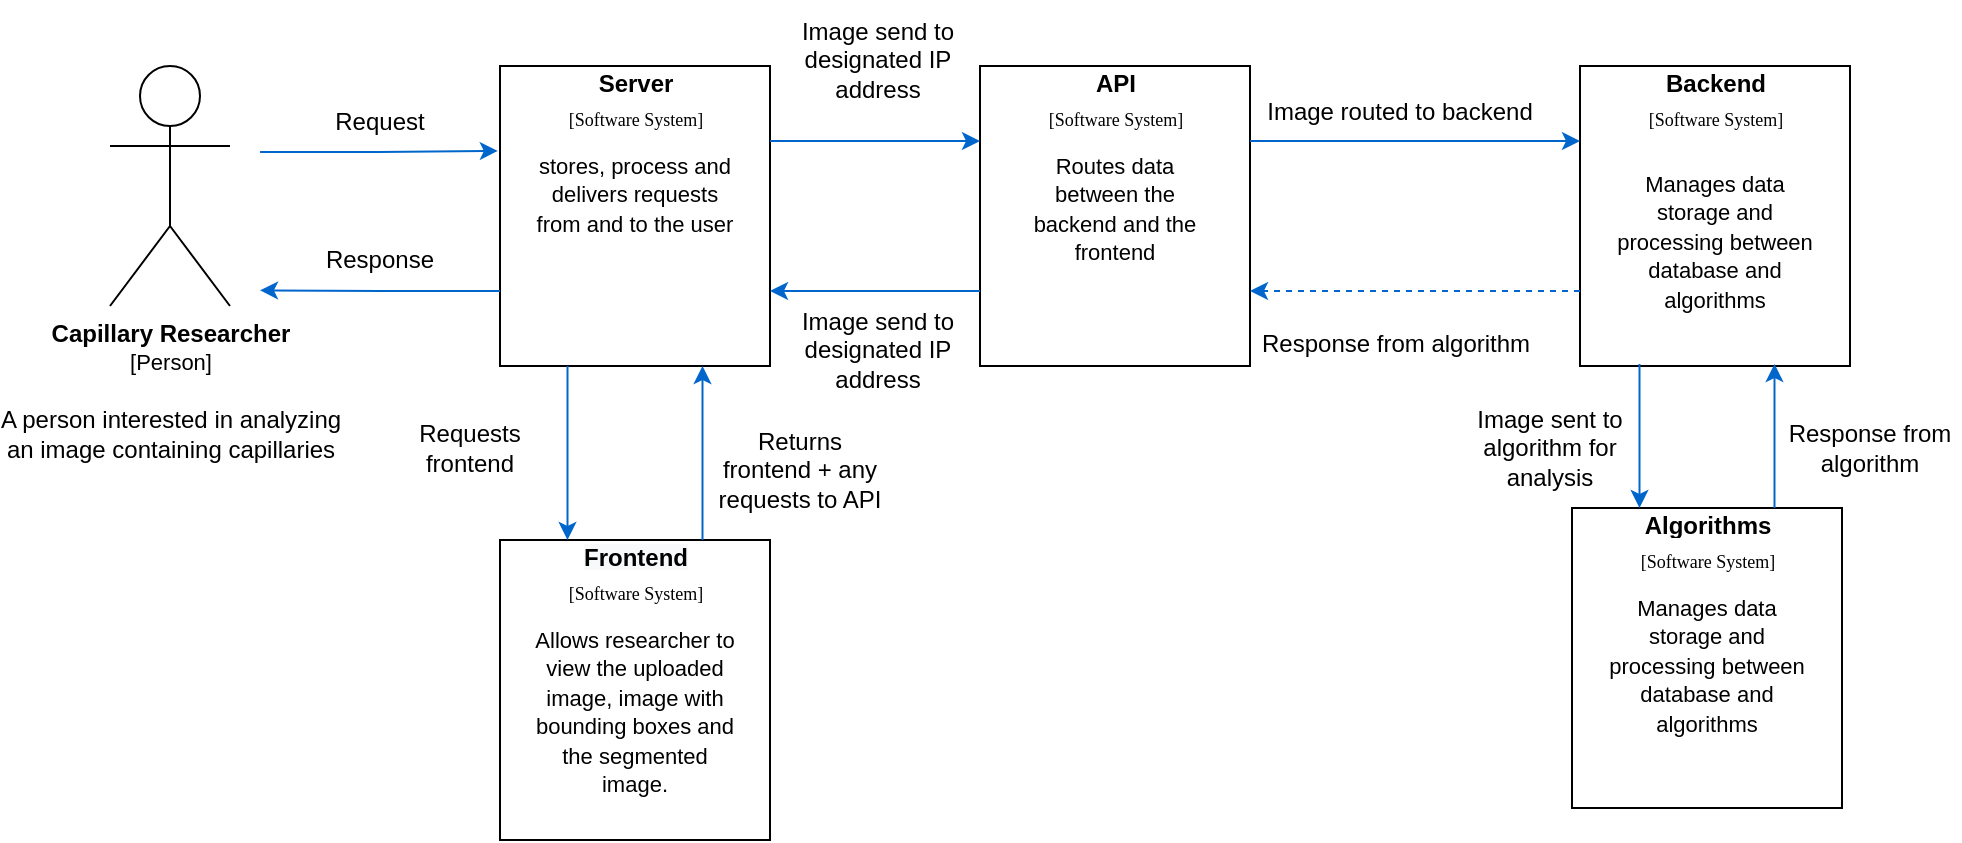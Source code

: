 <mxfile version="15.8.7" type="device" pages="6"><diagram name="System Context" id="5f0bae14-7c28-e335-631c-24af17079c00"><mxGraphModel dx="1266" dy="785" grid="1" gridSize="15" guides="1" tooltips="1" connect="1" arrows="1" fold="1" page="1" pageScale="1" pageWidth="1169" pageHeight="827" background="none" math="0" shadow="0"><root><mxCell id="0"/><mxCell id="1" parent="0"/><mxCell id="xh658QsBrIlk-r_LN61D-1" value="&lt;b&gt;Capillary Researcher&lt;br&gt;&lt;/b&gt;&lt;font style=&quot;font-size: 11px&quot;&gt;[Person]&lt;br&gt;&lt;/font&gt;&lt;br&gt;A person interested in analyzing&lt;br&gt;an image containing capillaries" style="shape=umlActor;verticalLabelPosition=bottom;verticalAlign=top;html=1;outlineConnect=0;" parent="1" vertex="1"><mxGeometry x="105" y="237" width="60" height="120" as="geometry"/></mxCell><mxCell id="RORuCxrO1sAnSxa74c-6-46" value="" style="group" parent="1" vertex="1" connectable="0"><mxGeometry x="300" y="474" width="135" height="150" as="geometry"/></mxCell><mxCell id="RORuCxrO1sAnSxa74c-6-30" value="" style="rounded=0;whiteSpace=wrap;html=1;" parent="RORuCxrO1sAnSxa74c-6-46" vertex="1"><mxGeometry width="135" height="150" as="geometry"/></mxCell><mxCell id="RORuCxrO1sAnSxa74c-6-31" value="&#10;&#10;&lt;b style=&quot;color: rgb(0, 0, 0); font-family: helvetica; font-size: 12px; font-style: normal; letter-spacing: normal; text-align: center; text-indent: 0px; text-transform: none; word-spacing: 0px; background-color: rgb(248, 249, 250);&quot;&gt;Frontend&lt;/b&gt;&#10;&#10;" style="rounded=0;whiteSpace=wrap;html=1;strokeColor=none;" parent="RORuCxrO1sAnSxa74c-6-46" vertex="1"><mxGeometry x="22.5" y="1" width="90" height="15" as="geometry"/></mxCell><mxCell id="RORuCxrO1sAnSxa74c-6-32" value="&lt;font style=&quot;font-size: 9px;&quot;&gt;[Software System]&lt;/font&gt;" style="rounded=0;whiteSpace=wrap;html=1;strokeColor=none;verticalAlign=top;fontFamily=Verdana;fontSize=9;" parent="RORuCxrO1sAnSxa74c-6-46" vertex="1"><mxGeometry x="22.5" y="15" width="90" height="30" as="geometry"/></mxCell><mxCell id="RORuCxrO1sAnSxa74c-6-38" value="&lt;span style=&quot;font-size: 11px&quot;&gt;Allows researcher to view the uploaded image, image with bounding boxes and the segmented image.&lt;/span&gt;" style="rounded=0;whiteSpace=wrap;html=1;strokeColor=none;labelPosition=center;verticalLabelPosition=middle;align=center;verticalAlign=top;textDirection=ltr;" parent="RORuCxrO1sAnSxa74c-6-46" vertex="1"><mxGeometry x="15" y="36" width="105" height="99" as="geometry"/></mxCell><mxCell id="RORuCxrO1sAnSxa74c-6-47" value="" style="group" parent="1" vertex="1" connectable="0"><mxGeometry x="540" y="237" width="135" height="150" as="geometry"/></mxCell><mxCell id="RORuCxrO1sAnSxa74c-6-48" value="" style="rounded=0;whiteSpace=wrap;html=1;" parent="RORuCxrO1sAnSxa74c-6-47" vertex="1"><mxGeometry width="135" height="150" as="geometry"/></mxCell><mxCell id="RORuCxrO1sAnSxa74c-6-69" value="" style="group" parent="RORuCxrO1sAnSxa74c-6-47" vertex="1" connectable="0"><mxGeometry x="15" y="1" width="105" height="134" as="geometry"/></mxCell><mxCell id="RORuCxrO1sAnSxa74c-6-49" value="&lt;b&gt;API&lt;/b&gt;" style="rounded=0;whiteSpace=wrap;html=1;strokeColor=none;" parent="RORuCxrO1sAnSxa74c-6-69" vertex="1"><mxGeometry x="7.5" width="90" height="15" as="geometry"/></mxCell><mxCell id="RORuCxrO1sAnSxa74c-6-50" value="&lt;font style=&quot;font-size: 9px;&quot;&gt;[Software System]&lt;/font&gt;" style="rounded=0;whiteSpace=wrap;html=1;strokeColor=none;verticalAlign=top;fontFamily=Verdana;fontSize=9;" parent="RORuCxrO1sAnSxa74c-6-69" vertex="1"><mxGeometry x="7.5" y="14" width="90" height="30" as="geometry"/></mxCell><mxCell id="RORuCxrO1sAnSxa74c-6-51" value="&lt;span style=&quot;font-size: 11px&quot;&gt;Routes data between the backend and the frontend&lt;/span&gt;" style="rounded=0;whiteSpace=wrap;html=1;strokeColor=none;labelPosition=center;verticalLabelPosition=middle;align=center;verticalAlign=top;textDirection=ltr;" parent="RORuCxrO1sAnSxa74c-6-69" vertex="1"><mxGeometry y="35" width="105" height="99" as="geometry"/></mxCell><mxCell id="RORuCxrO1sAnSxa74c-6-52" value="" style="group" parent="1" vertex="1" connectable="0"><mxGeometry x="780" y="237" width="135" height="161" as="geometry"/></mxCell><mxCell id="RORuCxrO1sAnSxa74c-6-53" value="" style="rounded=0;whiteSpace=wrap;html=1;" parent="RORuCxrO1sAnSxa74c-6-52" vertex="1"><mxGeometry x="60" width="135" height="150" as="geometry"/></mxCell><mxCell id="RORuCxrO1sAnSxa74c-6-54" value="&lt;b&gt;Backend&lt;/b&gt;" style="rounded=0;whiteSpace=wrap;html=1;strokeColor=none;" parent="RORuCxrO1sAnSxa74c-6-52" vertex="1"><mxGeometry x="82.5" y="1" width="90" height="15" as="geometry"/></mxCell><mxCell id="RORuCxrO1sAnSxa74c-6-55" value="&lt;font style=&quot;font-size: 9px;&quot;&gt;[Software System]&lt;/font&gt;" style="rounded=0;whiteSpace=wrap;html=1;strokeColor=none;verticalAlign=top;fontFamily=Verdana;fontSize=9;" parent="RORuCxrO1sAnSxa74c-6-52" vertex="1"><mxGeometry x="82.5" y="15" width="90" height="30" as="geometry"/></mxCell><mxCell id="RORuCxrO1sAnSxa74c-6-56" value="&lt;span style=&quot;font-size: 11px&quot;&gt;Manages data storage and processing between database and algorithms&lt;/span&gt;" style="rounded=0;whiteSpace=wrap;html=1;strokeColor=none;labelPosition=center;verticalLabelPosition=middle;align=center;verticalAlign=top;textDirection=ltr;" parent="RORuCxrO1sAnSxa74c-6-52" vertex="1"><mxGeometry x="75" y="45" width="105" height="99" as="geometry"/></mxCell><mxCell id="RORuCxrO1sAnSxa74c-6-76" value="Image routed to backend" style="text;html=1;strokeColor=none;fillColor=none;align=center;verticalAlign=middle;whiteSpace=wrap;rounded=0;" parent="RORuCxrO1sAnSxa74c-6-52" vertex="1"><mxGeometry x="-105" width="150" height="45" as="geometry"/></mxCell><mxCell id="RORuCxrO1sAnSxa74c-6-82" value="&lt;span style=&quot;text-align: center&quot;&gt;Response from algorithm&lt;/span&gt;&lt;div style=&quot;text-align: center&quot;&gt;&lt;/div&gt;" style="text;html=1;strokeColor=none;fillColor=none;align=left;verticalAlign=middle;whiteSpace=wrap;rounded=0;" parent="RORuCxrO1sAnSxa74c-6-52" vertex="1"><mxGeometry x="-101" y="117.5" width="146" height="43.5" as="geometry"/></mxCell><mxCell id="RORuCxrO1sAnSxa74c-6-57" value="" style="group" parent="1" vertex="1" connectable="0"><mxGeometry x="836" y="458" width="135" height="150" as="geometry"/></mxCell><mxCell id="RORuCxrO1sAnSxa74c-6-58" value="" style="rounded=0;whiteSpace=wrap;html=1;" parent="RORuCxrO1sAnSxa74c-6-57" vertex="1"><mxGeometry width="135" height="150" as="geometry"/></mxCell><mxCell id="RORuCxrO1sAnSxa74c-6-59" value="&lt;b&gt;Algorithms&lt;/b&gt;" style="rounded=0;whiteSpace=wrap;html=1;strokeColor=none;" parent="RORuCxrO1sAnSxa74c-6-57" vertex="1"><mxGeometry x="22.5" y="1" width="90" height="15" as="geometry"/></mxCell><mxCell id="RORuCxrO1sAnSxa74c-6-60" value="&lt;font style=&quot;font-size: 9px;&quot;&gt;[Software System]&lt;/font&gt;" style="rounded=0;whiteSpace=wrap;html=1;strokeColor=none;verticalAlign=top;fontFamily=Verdana;fontSize=9;" parent="RORuCxrO1sAnSxa74c-6-57" vertex="1"><mxGeometry x="22.5" y="15" width="90" height="30" as="geometry"/></mxCell><mxCell id="RORuCxrO1sAnSxa74c-6-61" value="&lt;span style=&quot;font-size: 11px&quot;&gt;Manages data storage and processing between database and algorithms&lt;/span&gt;" style="rounded=0;whiteSpace=wrap;html=1;strokeColor=none;labelPosition=center;verticalLabelPosition=middle;align=center;verticalAlign=top;textDirection=ltr;" parent="RORuCxrO1sAnSxa74c-6-57" vertex="1"><mxGeometry x="15" y="36" width="105" height="99" as="geometry"/></mxCell><mxCell id="RORuCxrO1sAnSxa74c-6-70" style="edgeStyle=orthogonalEdgeStyle;rounded=0;orthogonalLoop=1;jettySize=auto;html=1;exitX=0;exitY=0.75;exitDx=0;exitDy=0;entryX=1;entryY=0.75;entryDx=0;entryDy=0;dashed=1;fontFamily=Verdana;fontSize=9;fontColor=#FFFFFF;startArrow=none;startFill=0;strokeColor=#0066CC;fillColor=#0066CC;" parent="1" source="RORuCxrO1sAnSxa74c-6-53" target="RORuCxrO1sAnSxa74c-6-48" edge="1"><mxGeometry relative="1" as="geometry"/></mxCell><mxCell id="RORuCxrO1sAnSxa74c-6-75" value="Image send to designated IP address" style="text;html=1;strokeColor=none;fillColor=none;align=center;verticalAlign=middle;whiteSpace=wrap;rounded=0;" parent="1" vertex="1"><mxGeometry x="444" y="204" width="90" height="60" as="geometry"/></mxCell><mxCell id="RORuCxrO1sAnSxa74c-6-81" value="Image send to designated IP address" style="text;html=1;strokeColor=none;fillColor=none;align=center;verticalAlign=middle;whiteSpace=wrap;rounded=0;" parent="1" vertex="1"><mxGeometry x="444" y="349" width="90" height="60" as="geometry"/></mxCell><mxCell id="RORuCxrO1sAnSxa74c-6-90" value="Image sent to algorithm for analysis" style="text;html=1;strokeColor=none;fillColor=none;align=center;verticalAlign=middle;whiteSpace=wrap;rounded=0;" parent="1" vertex="1"><mxGeometry x="780" y="398" width="90" height="60" as="geometry"/></mxCell><mxCell id="jDlVcL5mRdqLPqfwnm-Z-1" value="" style="group" parent="1" vertex="1" connectable="0"><mxGeometry x="300" y="237" width="135" height="150" as="geometry"/></mxCell><mxCell id="jDlVcL5mRdqLPqfwnm-Z-2" value="" style="rounded=0;whiteSpace=wrap;html=1;" parent="jDlVcL5mRdqLPqfwnm-Z-1" vertex="1"><mxGeometry width="135" height="150" as="geometry"/></mxCell><mxCell id="jDlVcL5mRdqLPqfwnm-Z-3" value="&lt;b&gt;Server&lt;/b&gt;" style="rounded=0;whiteSpace=wrap;html=1;strokeColor=none;" parent="jDlVcL5mRdqLPqfwnm-Z-1" vertex="1"><mxGeometry x="22.5" y="1" width="90" height="15" as="geometry"/></mxCell><mxCell id="jDlVcL5mRdqLPqfwnm-Z-4" value="&lt;font style=&quot;font-size: 9px;&quot;&gt;[Software System]&lt;/font&gt;" style="rounded=0;whiteSpace=wrap;html=1;strokeColor=none;verticalAlign=top;fontFamily=Verdana;fontSize=9;" parent="jDlVcL5mRdqLPqfwnm-Z-1" vertex="1"><mxGeometry x="22.5" y="15" width="90" height="30" as="geometry"/></mxCell><mxCell id="jDlVcL5mRdqLPqfwnm-Z-5" value="&lt;span style=&quot;font-size: 11px&quot;&gt;stores, process and delivers requests from and to the user&lt;/span&gt;" style="rounded=0;whiteSpace=wrap;html=1;strokeColor=none;labelPosition=center;verticalLabelPosition=middle;align=center;verticalAlign=top;textDirection=ltr;" parent="jDlVcL5mRdqLPqfwnm-Z-1" vertex="1"><mxGeometry x="15" y="36" width="105" height="99" as="geometry"/></mxCell><mxCell id="jDlVcL5mRdqLPqfwnm-Z-15" style="edgeStyle=orthogonalEdgeStyle;rounded=0;orthogonalLoop=1;jettySize=auto;html=1;exitX=0;exitY=0.75;exitDx=0;exitDy=0;fontFamily=Verdana;fontSize=9;fontColor=#FFFFFF;startArrow=none;startFill=0;strokeColor=#0066CC;fillColor=#0066CC;" parent="1" source="jDlVcL5mRdqLPqfwnm-Z-2" edge="1"><mxGeometry relative="1" as="geometry"><mxPoint x="180" y="349.172" as="targetPoint"/></mxGeometry></mxCell><mxCell id="jDlVcL5mRdqLPqfwnm-Z-19" value="" style="edgeStyle=elbowEdgeStyle;elbow=horizontal;endArrow=classic;html=1;rounded=0;fontFamily=Verdana;fontSize=9;fontColor=#FFFFFF;strokeColor=#0066CC;fillColor=#0066CC;entryX=-0.008;entryY=0.283;entryDx=0;entryDy=0;entryPerimeter=0;" parent="1" target="jDlVcL5mRdqLPqfwnm-Z-2" edge="1"><mxGeometry width="50" height="50" relative="1" as="geometry"><mxPoint x="180" y="280" as="sourcePoint"/><mxPoint x="285" y="280" as="targetPoint"/></mxGeometry></mxCell><mxCell id="jDlVcL5mRdqLPqfwnm-Z-22" value="Request" style="text;html=1;strokeColor=none;fillColor=none;align=center;verticalAlign=middle;whiteSpace=wrap;rounded=0;" parent="1" vertex="1"><mxGeometry x="195" y="250" width="90" height="30" as="geometry"/></mxCell><mxCell id="HZWZh4h9nX1114u28gDN-1" value="Response" style="text;html=1;strokeColor=none;fillColor=none;align=center;verticalAlign=middle;whiteSpace=wrap;rounded=0;" parent="1" vertex="1"><mxGeometry x="195" y="319" width="90" height="30" as="geometry"/></mxCell><mxCell id="qdi1z0Y1QbcA2tyoHr7i-172" style="edgeStyle=none;rounded=0;orthogonalLoop=1;jettySize=auto;html=1;exitX=0.25;exitY=1;exitDx=0;exitDy=0;entryX=0.25;entryY=0;entryDx=0;entryDy=0;fontFamily=Verdana;fontSize=9;fontColor=#FFFFFF;startArrow=none;startFill=0;strokeColor=#0066CC;fillColor=#0066CC;" parent="1" source="jDlVcL5mRdqLPqfwnm-Z-2" target="RORuCxrO1sAnSxa74c-6-30" edge="1"><mxGeometry relative="1" as="geometry"/></mxCell><mxCell id="qdi1z0Y1QbcA2tyoHr7i-173" style="edgeStyle=none;rounded=0;orthogonalLoop=1;jettySize=auto;html=1;exitX=0.75;exitY=0;exitDx=0;exitDy=0;entryX=0.75;entryY=1;entryDx=0;entryDy=0;fontFamily=Verdana;fontSize=9;fontColor=#FFFFFF;startArrow=none;startFill=0;strokeColor=#0066CC;fillColor=#0066CC;" parent="1" source="RORuCxrO1sAnSxa74c-6-30" target="jDlVcL5mRdqLPqfwnm-Z-2" edge="1"><mxGeometry relative="1" as="geometry"/></mxCell><mxCell id="qdi1z0Y1QbcA2tyoHr7i-176" style="edgeStyle=none;rounded=0;orthogonalLoop=1;jettySize=auto;html=1;exitX=0;exitY=0.75;exitDx=0;exitDy=0;entryX=1;entryY=0.75;entryDx=0;entryDy=0;fontFamily=Verdana;fontSize=9;fontColor=#FFFFFF;startArrow=none;startFill=0;strokeColor=#0066CC;fillColor=#0066CC;" parent="1" source="RORuCxrO1sAnSxa74c-6-48" target="jDlVcL5mRdqLPqfwnm-Z-2" edge="1"><mxGeometry relative="1" as="geometry"/></mxCell><mxCell id="qdi1z0Y1QbcA2tyoHr7i-177" style="edgeStyle=none;rounded=0;orthogonalLoop=1;jettySize=auto;html=1;exitX=1;exitY=0.25;exitDx=0;exitDy=0;entryX=0;entryY=0.25;entryDx=0;entryDy=0;fontFamily=Verdana;fontSize=9;fontColor=#FFFFFF;startArrow=none;startFill=0;strokeColor=#0066CC;fillColor=#0066CC;" parent="1" source="jDlVcL5mRdqLPqfwnm-Z-2" target="RORuCxrO1sAnSxa74c-6-48" edge="1"><mxGeometry relative="1" as="geometry"/></mxCell><mxCell id="qdi1z0Y1QbcA2tyoHr7i-178" style="edgeStyle=none;rounded=0;orthogonalLoop=1;jettySize=auto;html=1;exitX=0.25;exitY=1;exitDx=0;exitDy=0;entryX=0.25;entryY=0;entryDx=0;entryDy=0;fontFamily=Verdana;fontSize=9;fontColor=#FFFFFF;startArrow=none;startFill=0;strokeColor=#0066CC;fillColor=#0066CC;" parent="1" target="RORuCxrO1sAnSxa74c-6-58" edge="1"><mxGeometry relative="1" as="geometry"><mxPoint x="869.75" y="386" as="sourcePoint"/></mxGeometry></mxCell><mxCell id="qdi1z0Y1QbcA2tyoHr7i-179" style="edgeStyle=none;rounded=0;orthogonalLoop=1;jettySize=auto;html=1;exitX=0.75;exitY=0;exitDx=0;exitDy=0;entryX=0.75;entryY=1;entryDx=0;entryDy=0;fontFamily=Verdana;fontSize=9;fontColor=#FFFFFF;startArrow=none;startFill=0;strokeColor=#0066CC;fillColor=#0066CC;" parent="1" source="RORuCxrO1sAnSxa74c-6-58" edge="1"><mxGeometry relative="1" as="geometry"><mxPoint x="937.25" y="386" as="targetPoint"/></mxGeometry></mxCell><mxCell id="qdi1z0Y1QbcA2tyoHr7i-180" value="Response from algorithm" style="text;html=1;strokeColor=none;fillColor=none;align=center;verticalAlign=middle;whiteSpace=wrap;rounded=0;" parent="1" vertex="1"><mxGeometry x="940" y="398" width="90" height="60" as="geometry"/></mxCell><mxCell id="qdi1z0Y1QbcA2tyoHr7i-181" style="edgeStyle=none;rounded=0;orthogonalLoop=1;jettySize=auto;html=1;exitX=1;exitY=0.25;exitDx=0;exitDy=0;entryX=0;entryY=0.25;entryDx=0;entryDy=0;fontFamily=Verdana;fontSize=9;fontColor=#FFFFFF;startArrow=none;startFill=0;strokeColor=#0066CC;fillColor=#0066CC;" parent="1" source="RORuCxrO1sAnSxa74c-6-48" target="RORuCxrO1sAnSxa74c-6-53" edge="1"><mxGeometry relative="1" as="geometry"/></mxCell><mxCell id="qdi1z0Y1QbcA2tyoHr7i-182" value="Requests frontend" style="text;html=1;strokeColor=none;fillColor=none;align=center;verticalAlign=middle;whiteSpace=wrap;rounded=0;" parent="1" vertex="1"><mxGeometry x="240" y="398" width="90" height="60" as="geometry"/></mxCell><mxCell id="qdi1z0Y1QbcA2tyoHr7i-183" value="Returns frontend + any requests to API" style="text;html=1;strokeColor=none;fillColor=none;align=center;verticalAlign=middle;whiteSpace=wrap;rounded=0;" parent="1" vertex="1"><mxGeometry x="405" y="409" width="90" height="60" as="geometry"/></mxCell></root></mxGraphModel></diagram><diagram id="vjyDjwtBjUQkt7E8QfWM" name="System Containers"><mxGraphModel dx="2435" dy="785" grid="1" gridSize="10" guides="1" tooltips="1" connect="1" arrows="1" fold="1" page="1" pageScale="1" pageWidth="1169" pageHeight="827" math="0" shadow="0"><root><mxCell id="DJYEPNxIXRSlvO96YCQD-0"/><mxCell id="DJYEPNxIXRSlvO96YCQD-1" parent="DJYEPNxIXRSlvO96YCQD-0"/><mxCell id="PQJLyF2aIHjYMI_AYV1E-28" style="edgeStyle=none;rounded=0;orthogonalLoop=1;jettySize=auto;html=1;entryX=0;entryY=0.5;entryDx=0;entryDy=0;fontFamily=Verdana;fontSize=9;fontColor=#000000;startArrow=none;startFill=0;strokeColor=#0066CC;fillColor=#0066CC;" parent="DJYEPNxIXRSlvO96YCQD-1" source="tkt5HcNi3joFQ9Fg2P8o-1" target="PQJLyF2aIHjYMI_AYV1E-22" edge="1"><mxGeometry relative="1" as="geometry"/></mxCell><mxCell id="PQJLyF2aIHjYMI_AYV1E-29" value="User interacts with GUI" style="edgeLabel;html=1;align=center;verticalAlign=middle;resizable=0;points=[];fontSize=9;fontFamily=Verdana;fontColor=#000000;" parent="PQJLyF2aIHjYMI_AYV1E-28" vertex="1" connectable="0"><mxGeometry x="0.114" relative="1" as="geometry"><mxPoint y="-10" as="offset"/></mxGeometry></mxCell><mxCell id="tkt5HcNi3joFQ9Fg2P8o-1" value="&lt;b&gt;Capillary Researcher&lt;br&gt;&lt;/b&gt;&lt;font style=&quot;font-size: 11px&quot;&gt;[Person]&lt;br&gt;&lt;/font&gt;&lt;br&gt;A person interested in analyzing&lt;br&gt;an image containing capillaries" style="shape=umlActor;verticalLabelPosition=bottom;verticalAlign=top;html=1;outlineConnect=0;fontColor=#000000;" parent="DJYEPNxIXRSlvO96YCQD-1" vertex="1"><mxGeometry x="-130" y="260.67" width="60" height="120" as="geometry"/></mxCell><mxCell id="LV4M5vIQmlmvmQFxQNSa-51" value="" style="rounded=0;whiteSpace=wrap;html=1;fontColor=#000000;" parent="DJYEPNxIXRSlvO96YCQD-1" vertex="1"><mxGeometry x="1139.74" y="310" width="390" height="240" as="geometry"/></mxCell><mxCell id="LV4M5vIQmlmvmQFxQNSa-52" value="&lt;b&gt;Backend&lt;/b&gt;" style="rounded=0;whiteSpace=wrap;html=1;strokeColor=none;fontColor=#000000;" parent="DJYEPNxIXRSlvO96YCQD-1" vertex="1"><mxGeometry x="1169.74" y="323.71" width="263.33" height="18.65" as="geometry"/></mxCell><mxCell id="LV4M5vIQmlmvmQFxQNSa-53" value="&lt;font style=&quot;font-size: 9px;&quot;&gt;[Software System]&lt;/font&gt;" style="rounded=0;whiteSpace=wrap;html=1;strokeColor=none;verticalAlign=top;fontFamily=Verdana;fontSize=9;fontColor=#000000;" parent="DJYEPNxIXRSlvO96YCQD-1" vertex="1"><mxGeometry x="1258.91" y="342.857" width="90" height="27.643" as="geometry"/></mxCell><mxCell id="khsP7lMVNg1kk4Duu53g-0" value="" style="group;fontColor=#000000;" parent="DJYEPNxIXRSlvO96YCQD-1" vertex="1" connectable="0"><mxGeometry x="1388.74" y="380.67" width="130" height="171.86" as="geometry"/></mxCell><mxCell id="khsP7lMVNg1kk4Duu53g-1" value="" style="rounded=0;whiteSpace=wrap;html=1;fontColor=#000000;" parent="khsP7lMVNg1kk4Duu53g-0" vertex="1"><mxGeometry width="130" height="140.002" as="geometry"/></mxCell><mxCell id="khsP7lMVNg1kk4Duu53g-2" value="" style="group;fontColor=#000000;" parent="khsP7lMVNg1kk4Duu53g-0" vertex="1" connectable="0"><mxGeometry x="14.444" y="1.15" width="115.556" height="118.852" as="geometry"/></mxCell><mxCell id="khsP7lMVNg1kk4Duu53g-3" value="&lt;b&gt;Database&lt;/b&gt;" style="rounded=0;whiteSpace=wrap;html=1;strokeColor=none;fontColor=#000000;" parent="khsP7lMVNg1kk4Duu53g-2" vertex="1"><mxGeometry x="-9.63" width="115.556" height="30.0" as="geometry"/></mxCell><mxCell id="khsP7lMVNg1kk4Duu53g-4" value="&lt;font style=&quot;font-size: 9px&quot;&gt;[Postgres- SQL]&lt;/font&gt;" style="rounded=0;whiteSpace=wrap;html=1;strokeColor=none;verticalAlign=top;fontFamily=Verdana;fontSize=9;fontColor=#000000;" parent="khsP7lMVNg1kk4Duu53g-0" vertex="1"><mxGeometry x="9.63" y="32.711" width="105.926" height="26.61" as="geometry"/></mxCell><mxCell id="khsP7lMVNg1kk4Duu53g-5" value="&lt;span style=&quot;font-size: 11px&quot;&gt;Stores data uploaded by the user and generated by the deep learning script&lt;/span&gt;" style="rounded=0;whiteSpace=wrap;html=1;strokeColor=none;labelPosition=center;verticalLabelPosition=middle;align=center;verticalAlign=top;textDirection=ltr;fontColor=#000000;" parent="khsP7lMVNg1kk4Duu53g-0" vertex="1"><mxGeometry x="14.444" y="51.334" width="101.111" height="87.809" as="geometry"/></mxCell><mxCell id="khsP7lMVNg1kk4Duu53g-6" value="" style="group;fontColor=#000000;" parent="DJYEPNxIXRSlvO96YCQD-1" vertex="1" connectable="0"><mxGeometry x="1159.74" y="380.666" width="135" height="171.857" as="geometry"/></mxCell><mxCell id="khsP7lMVNg1kk4Duu53g-7" value="" style="rounded=0;whiteSpace=wrap;html=1;fontColor=#000000;" parent="khsP7lMVNg1kk4Duu53g-6" vertex="1"><mxGeometry width="135" height="140" as="geometry"/></mxCell><mxCell id="khsP7lMVNg1kk4Duu53g-8" value="" style="group;fontColor=#000000;" parent="khsP7lMVNg1kk4Duu53g-6" vertex="1" connectable="0"><mxGeometry x="15" y="1.15" width="120" height="118.85" as="geometry"/></mxCell><mxCell id="khsP7lMVNg1kk4Duu53g-9" value="&lt;b&gt;Imaged Classifier&lt;/b&gt;" style="rounded=0;whiteSpace=wrap;html=1;strokeColor=none;fontColor=#000000;" parent="khsP7lMVNg1kk4Duu53g-8" vertex="1"><mxGeometry x="-10" width="120" height="30" as="geometry"/></mxCell><mxCell id="khsP7lMVNg1kk4Duu53g-10" value="&lt;font style=&quot;font-size: 9px&quot;&gt;[Python- Django]&lt;/font&gt;" style="rounded=0;whiteSpace=wrap;html=1;strokeColor=none;verticalAlign=top;fontFamily=Verdana;fontSize=9;fontColor=#000000;" parent="khsP7lMVNg1kk4Duu53g-6" vertex="1"><mxGeometry x="12.5" y="24.72" width="110" height="26.61" as="geometry"/></mxCell><mxCell id="khsP7lMVNg1kk4Duu53g-11" value="&lt;span style=&quot;font-size: 11px&quot;&gt;Contains the script to analyze a capillary image&lt;/span&gt;" style="rounded=0;whiteSpace=wrap;html=1;strokeColor=none;labelPosition=center;verticalLabelPosition=middle;align=center;verticalAlign=top;textDirection=ltr;fontColor=#000000;" parent="khsP7lMVNg1kk4Duu53g-6" vertex="1"><mxGeometry x="15" y="51.333" width="105" height="87.807" as="geometry"/></mxCell><mxCell id="tkt5HcNi3joFQ9Fg2P8o-5" value="" style="rounded=0;whiteSpace=wrap;html=1;fontColor=#000000;" parent="DJYEPNxIXRSlvO96YCQD-1" vertex="1"><mxGeometry x="540" y="620" width="165" height="221" as="geometry"/></mxCell><mxCell id="tkt5HcNi3joFQ9Fg2P8o-6" value="&#10;&#10;&lt;b style=&quot;font-family: helvetica; font-size: 12px; font-style: normal; letter-spacing: normal; text-align: center; text-indent: 0px; text-transform: none; word-spacing: 0px; background-color: rgb(248, 249, 250);&quot;&gt;Frontend&lt;/b&gt;&#10;&#10;" style="rounded=0;whiteSpace=wrap;html=1;strokeColor=none;fontColor=#000000;" parent="DJYEPNxIXRSlvO96YCQD-1" vertex="1"><mxGeometry x="557.5" y="620.72" width="140" height="40.1" as="geometry"/></mxCell><mxCell id="tkt5HcNi3joFQ9Fg2P8o-7" value="&lt;font style=&quot;font-size: 9px;&quot;&gt;[Software System]&lt;/font&gt;" style="rounded=0;whiteSpace=wrap;html=1;strokeColor=none;verticalAlign=top;fontFamily=Verdana;fontSize=9;fontColor=#000000;" parent="DJYEPNxIXRSlvO96YCQD-1" vertex="1"><mxGeometry x="582.5" y="649.357" width="90" height="28.643" as="geometry"/></mxCell><mxCell id="LV4M5vIQmlmvmQFxQNSa-22" value="" style="group;fontColor=#000000;" parent="DJYEPNxIXRSlvO96YCQD-1" vertex="1" connectable="0"><mxGeometry x="560" y="689.456" width="135" height="171.857" as="geometry"/></mxCell><mxCell id="hVnGziJ-jip9R8Sl9lR0-2" value="" style="group;fontColor=#000000;" parent="LV4M5vIQmlmvmQFxQNSa-22" vertex="1" connectable="0"><mxGeometry width="135" height="140" as="geometry"/></mxCell><mxCell id="LV4M5vIQmlmvmQFxQNSa-23" value="" style="rounded=0;whiteSpace=wrap;html=1;fontColor=#000000;" parent="hVnGziJ-jip9R8Sl9lR0-2" vertex="1"><mxGeometry width="135" height="140" as="geometry"/></mxCell><mxCell id="LV4M5vIQmlmvmQFxQNSa-26" value="&lt;font style=&quot;font-size: 9px&quot;&gt;[Javascript - React]&lt;/font&gt;" style="rounded=0;whiteSpace=wrap;html=1;strokeColor=none;verticalAlign=top;fontFamily=Verdana;fontSize=9;fontColor=#000000;" parent="hVnGziJ-jip9R8Sl9lR0-2" vertex="1"><mxGeometry x="10" y="32.71" width="110" height="26.61" as="geometry"/></mxCell><mxCell id="LV4M5vIQmlmvmQFxQNSa-27" value="&lt;span style=&quot;font-size: 11px&quot;&gt;Compiles and delivery&amp;nbsp; the frontend content to the user on a web browser&lt;/span&gt;" style="rounded=0;whiteSpace=wrap;html=1;strokeColor=none;labelPosition=center;verticalLabelPosition=middle;align=center;verticalAlign=top;textDirection=ltr;fontColor=#000000;" parent="hVnGziJ-jip9R8Sl9lR0-2" vertex="1"><mxGeometry x="15" y="51.333" width="105" height="87.807" as="geometry"/></mxCell><mxCell id="LV4M5vIQmlmvmQFxQNSa-25" value="&lt;b&gt;Single Page Application&lt;/b&gt;" style="rounded=0;whiteSpace=wrap;html=1;strokeColor=none;fontColor=#000000;" parent="hVnGziJ-jip9R8Sl9lR0-2" vertex="1"><mxGeometry x="12.5" y="2.71" width="110" height="30" as="geometry"/></mxCell><mxCell id="hVnGziJ-jip9R8Sl9lR0-4" value="" style="group;fontColor=#000000;" parent="DJYEPNxIXRSlvO96YCQD-1" vertex="1" connectable="0"><mxGeometry x="869.36" y="310" width="170" height="240" as="geometry"/></mxCell><mxCell id="LV4M5vIQmlmvmQFxQNSa-29" value="" style="rounded=0;whiteSpace=wrap;html=1;fontColor=#000000;" parent="hVnGziJ-jip9R8Sl9lR0-4" vertex="1"><mxGeometry width="170" height="240.0" as="geometry"/></mxCell><mxCell id="LV4M5vIQmlmvmQFxQNSa-30" value="&lt;b&gt;API&lt;/b&gt;" style="rounded=0;whiteSpace=wrap;html=1;strokeColor=none;fontColor=#000000;" parent="hVnGziJ-jip9R8Sl9lR0-4" vertex="1"><mxGeometry x="25" y="5.154" width="120" height="45.829" as="geometry"/></mxCell><mxCell id="LV4M5vIQmlmvmQFxQNSa-31" value="&lt;font style=&quot;font-size: 9px;&quot;&gt;[Software System]&lt;/font&gt;" style="rounded=0;whiteSpace=wrap;html=1;strokeColor=none;verticalAlign=top;fontFamily=Verdana;fontSize=9;fontColor=#000000;" parent="hVnGziJ-jip9R8Sl9lR0-4" vertex="1"><mxGeometry x="40" y="35.837" width="90" height="32.735" as="geometry"/></mxCell><mxCell id="2DYNyLAG3DM_7VTLodDk-44" value="" style="group;fontColor=#000000;" parent="hVnGziJ-jip9R8Sl9lR0-4" vertex="1" connectable="0"><mxGeometry x="10" y="69.43" width="150" height="142.57" as="geometry"/></mxCell><mxCell id="2DYNyLAG3DM_7VTLodDk-45" value="" style="rounded=0;whiteSpace=wrap;html=1;fontColor=#000000;" parent="2DYNyLAG3DM_7VTLodDk-44" vertex="1"><mxGeometry width="150" height="142.57" as="geometry"/></mxCell><mxCell id="2DYNyLAG3DM_7VTLodDk-46" value="" style="group;fontColor=#000000;" parent="2DYNyLAG3DM_7VTLodDk-44" vertex="1" connectable="0"><mxGeometry x="16.667" y="0.95" width="133.333" height="127.363" as="geometry"/></mxCell><mxCell id="2DYNyLAG3DM_7VTLodDk-47" value="&lt;b&gt;Web API&lt;/b&gt;" style="rounded=0;whiteSpace=wrap;html=1;strokeColor=none;fontColor=#000000;" parent="2DYNyLAG3DM_7VTLodDk-46" vertex="1"><mxGeometry x="8.333" width="100" height="14.257" as="geometry"/></mxCell><mxCell id="2DYNyLAG3DM_7VTLodDk-49" value="&lt;span style=&quot;font-size: 11px&quot;&gt;Serializes data from Django ORM and permits access to the backend&lt;/span&gt;" style="rounded=0;whiteSpace=wrap;html=1;strokeColor=none;labelPosition=center;verticalLabelPosition=middle;align=center;verticalAlign=top;textDirection=ltr;fontColor=#000000;" parent="2DYNyLAG3DM_7VTLodDk-46" vertex="1"><mxGeometry y="33.266" width="116.667" height="94.096" as="geometry"/></mxCell><mxCell id="2DYNyLAG3DM_7VTLodDk-48" value="&lt;font style=&quot;font-size: 9px&quot;&gt;[Python - REST Framework]&lt;/font&gt;" style="rounded=0;whiteSpace=wrap;html=1;strokeColor=none;verticalAlign=top;fontFamily=Verdana;fontSize=9;fontColor=#000000;" parent="2DYNyLAG3DM_7VTLodDk-44" vertex="1"><mxGeometry x="10" y="14.252" width="134.44" height="28.514" as="geometry"/></mxCell><mxCell id="hVnGziJ-jip9R8Sl9lR0-17" value="&lt;font&gt;Response to Client&lt;/font&gt;" style="edgeLabel;html=1;align=center;verticalAlign=middle;resizable=0;points=[];fontSize=9;fontFamily=Verdana;fontColor=#000000;" parent="DJYEPNxIXRSlvO96YCQD-1" vertex="1" connectable="0"><mxGeometry x="290.002" y="460.004" as="geometry"/></mxCell><mxCell id="REGJooDyooe8HpXWy-Xx-1" value="" style="rounded=0;whiteSpace=wrap;html=1;fontColor=#000000;" parent="DJYEPNxIXRSlvO96YCQD-1" vertex="1"><mxGeometry x="390" y="310" width="390" height="240" as="geometry"/></mxCell><mxCell id="REGJooDyooe8HpXWy-Xx-2" value="" style="group;fontColor=#000000;" parent="DJYEPNxIXRSlvO96YCQD-1" vertex="1" connectable="0"><mxGeometry x="400" y="381.346" width="135" height="171.857" as="geometry"/></mxCell><mxCell id="REGJooDyooe8HpXWy-Xx-3" value="" style="rounded=0;whiteSpace=wrap;html=1;fontColor=#000000;" parent="REGJooDyooe8HpXWy-Xx-2" vertex="1"><mxGeometry width="135" height="140" as="geometry"/></mxCell><mxCell id="REGJooDyooe8HpXWy-Xx-4" value="" style="group;fontColor=#000000;" parent="REGJooDyooe8HpXWy-Xx-2" vertex="1" connectable="0"><mxGeometry x="15" y="1.15" width="105" height="118.85" as="geometry"/></mxCell><mxCell id="REGJooDyooe8HpXWy-Xx-5" value="&lt;b&gt;Nginx&lt;/b&gt;" style="rounded=0;whiteSpace=wrap;html=1;strokeColor=none;fontColor=#000000;" parent="REGJooDyooe8HpXWy-Xx-4" vertex="1"><mxGeometry x="7.5" width="90" height="13.304" as="geometry"/></mxCell><mxCell id="REGJooDyooe8HpXWy-Xx-6" value="&lt;font style=&quot;font-size: 9px&quot;&gt;[Web Server]&lt;/font&gt;" style="rounded=0;whiteSpace=wrap;html=1;strokeColor=none;verticalAlign=top;fontFamily=Verdana;fontSize=9;fontColor=#000000;" parent="REGJooDyooe8HpXWy-Xx-4" vertex="1"><mxGeometry x="7.5" y="12.417" width="90" height="26.608" as="geometry"/></mxCell><mxCell id="REGJooDyooe8HpXWy-Xx-7" value="&lt;span style=&quot;font-size: 11px&quot;&gt;A reverse proxy that redirects to Gunicorn or serves static file itself&lt;/span&gt;" style="rounded=0;whiteSpace=wrap;html=1;strokeColor=none;labelPosition=center;verticalLabelPosition=middle;align=center;verticalAlign=top;textDirection=ltr;fontColor=#000000;" parent="REGJooDyooe8HpXWy-Xx-4" vertex="1"><mxGeometry y="31.043" width="105" height="87.807" as="geometry"/></mxCell><mxCell id="REGJooDyooe8HpXWy-Xx-8" value="Server" style="rounded=0;whiteSpace=wrap;html=1;strokeColor=none;fontColor=#000000;" parent="DJYEPNxIXRSlvO96YCQD-1" vertex="1"><mxGeometry x="460.003" y="311.403" width="263.333" height="40.1" as="geometry"/></mxCell><mxCell id="REGJooDyooe8HpXWy-Xx-9" value="&lt;font style=&quot;font-size: 9px;&quot;&gt;[Software System]&lt;/font&gt;" style="rounded=0;whiteSpace=wrap;html=1;strokeColor=none;verticalAlign=top;fontFamily=Verdana;fontSize=9;fontColor=#000000;" parent="DJYEPNxIXRSlvO96YCQD-1" vertex="1"><mxGeometry x="546.67" y="341.857" width="90" height="28.643" as="geometry"/></mxCell><mxCell id="REGJooDyooe8HpXWy-Xx-10" value="" style="group;fontColor=#000000;" parent="DJYEPNxIXRSlvO96YCQD-1" vertex="1" connectable="0"><mxGeometry x="620" y="382.0" width="135" height="140.4" as="geometry"/></mxCell><mxCell id="REGJooDyooe8HpXWy-Xx-11" value="" style="rounded=0;whiteSpace=wrap;html=1;fontColor=#000000;" parent="REGJooDyooe8HpXWy-Xx-10" vertex="1"><mxGeometry width="135" height="140" as="geometry"/></mxCell><mxCell id="REGJooDyooe8HpXWy-Xx-12" value="" style="group;fontColor=#000000;" parent="REGJooDyooe8HpXWy-Xx-10" vertex="1" connectable="0"><mxGeometry x="15" y="0.933" width="110" height="125.067" as="geometry"/></mxCell><mxCell id="REGJooDyooe8HpXWy-Xx-13" value="&lt;b&gt;Gunicorn&lt;/b&gt;" style="rounded=0;whiteSpace=wrap;html=1;strokeColor=none;fontColor=#000000;" parent="REGJooDyooe8HpXWy-Xx-12" vertex="1"><mxGeometry x="7.5" width="90" height="14" as="geometry"/></mxCell><mxCell id="REGJooDyooe8HpXWy-Xx-14" value="&lt;font style=&quot;font-size: 9px&quot;&gt;[Application Server -WSGI]&lt;/font&gt;" style="rounded=0;whiteSpace=wrap;html=1;strokeColor=none;verticalAlign=top;fontFamily=Verdana;fontSize=9;fontColor=#000000;" parent="REGJooDyooe8HpXWy-Xx-12" vertex="1"><mxGeometry x="-10" y="13.066" width="120" height="28.0" as="geometry"/></mxCell><mxCell id="REGJooDyooe8HpXWy-Xx-15" value="&lt;span style=&quot;font-size: 11px&quot;&gt;For handling requests for dynamic data. An interface between web server and web application&lt;/span&gt;" style="rounded=0;whiteSpace=wrap;html=1;strokeColor=none;labelPosition=center;verticalLabelPosition=middle;align=center;verticalAlign=top;textDirection=ltr;fontColor=#000000;" parent="REGJooDyooe8HpXWy-Xx-10" vertex="1"><mxGeometry x="17.5" y="48" width="105" height="82" as="geometry"/></mxCell><mxCell id="LV4M5vIQmlmvmQFxQNSa-73" value="" style="rounded=0;whiteSpace=wrap;html=1;fontColor=#000000;" parent="DJYEPNxIXRSlvO96YCQD-1" vertex="1"><mxGeometry x="1049.75" y="600.82" width="410" height="210" as="geometry"/></mxCell><mxCell id="LV4M5vIQmlmvmQFxQNSa-74" value="&lt;b&gt;Algorithms&lt;/b&gt;" style="rounded=0;whiteSpace=wrap;html=1;strokeColor=none;fontColor=#000000;" parent="DJYEPNxIXRSlvO96YCQD-1" vertex="1"><mxGeometry x="1123.08" y="610" width="263.33" height="20.93" as="geometry"/></mxCell><mxCell id="LV4M5vIQmlmvmQFxQNSa-75" value="&lt;font style=&quot;font-size: 9px;&quot;&gt;[Software System]&lt;/font&gt;" style="rounded=0;whiteSpace=wrap;html=1;strokeColor=none;verticalAlign=top;fontFamily=Verdana;fontSize=9;fontColor=#000000;" parent="DJYEPNxIXRSlvO96YCQD-1" vertex="1"><mxGeometry x="1209.75" y="629.46" width="90" height="28.82" as="geometry"/></mxCell><mxCell id="f0c4sv0o095P2CCr77nY-13" value="" style="group;fontColor=#000000;" parent="DJYEPNxIXRSlvO96YCQD-1" vertex="1" connectable="0"><mxGeometry x="1109.74" y="677.996" width="135" height="171.857" as="geometry"/></mxCell><mxCell id="f0c4sv0o095P2CCr77nY-14" value="" style="rounded=0;whiteSpace=wrap;html=1;fontColor=#000000;" parent="f0c4sv0o095P2CCr77nY-13" vertex="1"><mxGeometry x="-40" y="-19.18" width="135" height="140" as="geometry"/></mxCell><mxCell id="f0c4sv0o095P2CCr77nY-15" value="" style="group;fontColor=#000000;" parent="f0c4sv0o095P2CCr77nY-13" vertex="1" connectable="0"><mxGeometry x="-25" y="-18.03" width="120" height="118.85" as="geometry"/></mxCell><mxCell id="f0c4sv0o095P2CCr77nY-16" value="&lt;b&gt;Region Proposal&lt;/b&gt;" style="rounded=0;whiteSpace=wrap;html=1;strokeColor=none;fontColor=#000000;" parent="f0c4sv0o095P2CCr77nY-15" vertex="1"><mxGeometry x="-10" width="120" height="30" as="geometry"/></mxCell><mxCell id="f0c4sv0o095P2CCr77nY-17" value="&lt;font style=&quot;font-size: 9px&quot;&gt;[Python - OpenCV]&lt;/font&gt;" style="rounded=0;whiteSpace=wrap;html=1;strokeColor=none;verticalAlign=top;fontFamily=Verdana;fontSize=9;fontColor=#000000;" parent="f0c4sv0o095P2CCr77nY-13" vertex="1"><mxGeometry x="-30" y="5.54" width="110" height="26.61" as="geometry"/></mxCell><mxCell id="f0c4sv0o095P2CCr77nY-18" value="&lt;span style=&quot;font-size: 11px&quot;&gt;Proposes Regions where capillaries might exist&lt;/span&gt;" style="rounded=0;whiteSpace=wrap;html=1;strokeColor=none;labelPosition=center;verticalLabelPosition=middle;align=center;verticalAlign=top;textDirection=ltr;fontColor=#000000;" parent="f0c4sv0o095P2CCr77nY-13" vertex="1"><mxGeometry x="-25" y="32.153" width="105" height="87.807" as="geometry"/></mxCell><mxCell id="f0c4sv0o095P2CCr77nY-21" value="" style="group;fontColor=#000000;" parent="DJYEPNxIXRSlvO96YCQD-1" vertex="1" connectable="0"><mxGeometry x="1349.74" y="677.996" width="135" height="171.857" as="geometry"/></mxCell><mxCell id="f0c4sv0o095P2CCr77nY-22" value="" style="rounded=0;whiteSpace=wrap;html=1;fontColor=#000000;" parent="f0c4sv0o095P2CCr77nY-21" vertex="1"><mxGeometry x="-40" y="-19.18" width="135" height="140" as="geometry"/></mxCell><mxCell id="f0c4sv0o095P2CCr77nY-23" value="" style="group;fontColor=#000000;" parent="f0c4sv0o095P2CCr77nY-21" vertex="1" connectable="0"><mxGeometry x="-25" y="-18.03" width="120" height="118.85" as="geometry"/></mxCell><mxCell id="f0c4sv0o095P2CCr77nY-24" value="&lt;b&gt;Deep Neural Network&lt;/b&gt;" style="rounded=0;whiteSpace=wrap;html=1;strokeColor=none;fontColor=#000000;" parent="f0c4sv0o095P2CCr77nY-23" vertex="1"><mxGeometry x="-10" width="120" height="30" as="geometry"/></mxCell><mxCell id="f0c4sv0o095P2CCr77nY-25" value="&lt;font style=&quot;font-size: 9px&quot;&gt;[Python - Tensorflow]&lt;/font&gt;" style="rounded=0;whiteSpace=wrap;html=1;strokeColor=none;verticalAlign=top;fontFamily=Verdana;fontSize=9;fontColor=#000000;" parent="f0c4sv0o095P2CCr77nY-21" vertex="1"><mxGeometry x="-30" y="13.53" width="110" height="26.61" as="geometry"/></mxCell><mxCell id="f0c4sv0o095P2CCr77nY-26" value="&lt;span style=&quot;font-size: 11px&quot;&gt;Classifies whether the proposed region contains a capillary or not&lt;/span&gt;" style="rounded=0;whiteSpace=wrap;html=1;strokeColor=none;labelPosition=center;verticalLabelPosition=middle;align=center;verticalAlign=top;textDirection=ltr;fontColor=#000000;" parent="f0c4sv0o095P2CCr77nY-21" vertex="1"><mxGeometry x="-25" y="32.153" width="105" height="87.807" as="geometry"/></mxCell><mxCell id="I8krvA81cMhSnaYE4Q80-21" style="edgeStyle=none;rounded=0;orthogonalLoop=1;jettySize=auto;html=1;exitX=0.25;exitY=1;exitDx=0;exitDy=0;entryX=0;entryY=0.75;entryDx=0;entryDy=0;fontFamily=Verdana;fontSize=9;fontColor=#000000;startArrow=none;startFill=0;strokeColor=#0066CC;fillColor=#0066CC;" parent="DJYEPNxIXRSlvO96YCQD-1" source="REGJooDyooe8HpXWy-Xx-3" target="LV4M5vIQmlmvmQFxQNSa-23" edge="1"><mxGeometry relative="1" as="geometry"><Array as="points"><mxPoint x="434" y="794"/></Array></mxGeometry></mxCell><mxCell id="I8krvA81cMhSnaYE4Q80-22" style="edgeStyle=none;rounded=0;orthogonalLoop=1;jettySize=auto;html=1;exitX=0;exitY=0.5;exitDx=0;exitDy=0;entryX=0.5;entryY=1;entryDx=0;entryDy=0;fontFamily=Verdana;fontSize=9;fontColor=#000000;startArrow=none;startFill=0;strokeColor=#0066CC;fillColor=#0066CC;dashed=1;" parent="DJYEPNxIXRSlvO96YCQD-1" source="LV4M5vIQmlmvmQFxQNSa-23" target="REGJooDyooe8HpXWy-Xx-3" edge="1"><mxGeometry relative="1" as="geometry"><Array as="points"><mxPoint x="468" y="759"/></Array></mxGeometry></mxCell><mxCell id="WWuFbopBXR_ECH5gmbZ4-1" value="Serves HTML, CSS, JS and Image files" style="edgeLabel;html=1;align=center;verticalAlign=middle;resizable=0;points=[];fontSize=9;fontFamily=Verdana;fontColor=#000000;" parent="I8krvA81cMhSnaYE4Q80-22" vertex="1" connectable="0"><mxGeometry x="0.204" y="3" relative="1" as="geometry"><mxPoint x="93" y="-62" as="offset"/></mxGeometry></mxCell><mxCell id="I8krvA81cMhSnaYE4Q80-24" style="edgeStyle=none;rounded=0;orthogonalLoop=1;jettySize=auto;html=1;exitX=1;exitY=0.75;exitDx=0;exitDy=0;entryX=0;entryY=0.75;entryDx=0;entryDy=0;fontFamily=Verdana;fontSize=9;fontColor=#000000;startArrow=none;startFill=0;strokeColor=#0066CC;fillColor=#0066CC;" parent="DJYEPNxIXRSlvO96YCQD-1" source="REGJooDyooe8HpXWy-Xx-11" target="2DYNyLAG3DM_7VTLodDk-45" edge="1"><mxGeometry relative="1" as="geometry"/></mxCell><mxCell id="WWuFbopBXR_ECH5gmbZ4-7" value="Invokes&lt;br&gt;a&lt;br&gt;callable&lt;br&gt;object" style="edgeLabel;html=1;align=center;verticalAlign=middle;resizable=0;points=[];fontSize=9;fontFamily=Verdana;fontColor=#000000;" parent="I8krvA81cMhSnaYE4Q80-24" vertex="1" connectable="0"><mxGeometry x="-0.161" y="-1" relative="1" as="geometry"><mxPoint x="23" y="20" as="offset"/></mxGeometry></mxCell><mxCell id="I8krvA81cMhSnaYE4Q80-25" style="edgeStyle=none;rounded=0;orthogonalLoop=1;jettySize=auto;html=1;exitX=0;exitY=0.5;exitDx=0;exitDy=0;fontFamily=Verdana;fontSize=9;fontColor=#000000;startArrow=none;startFill=0;strokeColor=#0066CC;fillColor=#0066CC;dashed=1;" parent="DJYEPNxIXRSlvO96YCQD-1" source="2DYNyLAG3DM_7VTLodDk-45" target="REGJooDyooe8HpXWy-Xx-11" edge="1"><mxGeometry relative="1" as="geometry"/></mxCell><mxCell id="WWuFbopBXR_ECH5gmbZ4-8" value="Server &lt;br&gt;response" style="edgeLabel;html=1;align=center;verticalAlign=middle;resizable=0;points=[];fontSize=9;fontFamily=Verdana;fontColor=#000000;" parent="I8krvA81cMhSnaYE4Q80-25" vertex="1" connectable="0"><mxGeometry x="0.385" y="-2" relative="1" as="geometry"><mxPoint x="37" y="-17" as="offset"/></mxGeometry></mxCell><mxCell id="k6QUB9x1YliJqY0AKKhp-0" style="edgeStyle=none;rounded=0;orthogonalLoop=1;jettySize=auto;html=1;exitX=0;exitY=0.5;exitDx=0;exitDy=0;fontFamily=Verdana;fontSize=9;fontColor=#000000;startArrow=none;startFill=0;strokeColor=#0066CC;fillColor=#0066CC;" parent="DJYEPNxIXRSlvO96YCQD-1" source="REGJooDyooe8HpXWy-Xx-11" target="REGJooDyooe8HpXWy-Xx-3" edge="1"><mxGeometry relative="1" as="geometry"/></mxCell><mxCell id="k6QUB9x1YliJqY0AKKhp-1" style="edgeStyle=none;rounded=0;orthogonalLoop=1;jettySize=auto;html=1;exitX=1;exitY=0.75;exitDx=0;exitDy=0;entryX=0;entryY=0.75;entryDx=0;entryDy=0;fontFamily=Verdana;fontSize=9;fontColor=#000000;startArrow=none;startFill=0;strokeColor=#0066CC;fillColor=#0066CC;" parent="DJYEPNxIXRSlvO96YCQD-1" source="REGJooDyooe8HpXWy-Xx-3" target="REGJooDyooe8HpXWy-Xx-11" edge="1"><mxGeometry relative="1" as="geometry"/></mxCell><mxCell id="k6QUB9x1YliJqY0AKKhp-7" style="edgeStyle=none;rounded=0;orthogonalLoop=1;jettySize=auto;html=1;exitX=1;exitY=0.75;exitDx=0;exitDy=0;entryX=0;entryY=0.75;entryDx=0;entryDy=0;fontFamily=Verdana;fontSize=9;fontColor=#000000;startArrow=none;startFill=0;strokeColor=#0066CC;fillColor=#0066CC;" parent="DJYEPNxIXRSlvO96YCQD-1" source="2DYNyLAG3DM_7VTLodDk-45" target="khsP7lMVNg1kk4Duu53g-7" edge="1"><mxGeometry relative="1" as="geometry"/></mxCell><mxCell id="WWuFbopBXR_ECH5gmbZ4-6" value="Response from&lt;br&gt;Algorithm&lt;br&gt;Script" style="edgeLabel;html=1;align=center;verticalAlign=middle;resizable=0;points=[];fontSize=9;fontFamily=Verdana;fontColor=#000000;" parent="k6QUB9x1YliJqY0AKKhp-7" vertex="1" connectable="0"><mxGeometry x="-0.162" y="-1" relative="1" as="geometry"><mxPoint x="6" y="-55" as="offset"/></mxGeometry></mxCell><mxCell id="k6QUB9x1YliJqY0AKKhp-8" style="edgeStyle=none;rounded=0;orthogonalLoop=1;jettySize=auto;html=1;exitX=0;exitY=0.5;exitDx=0;exitDy=0;fontFamily=Verdana;fontSize=9;fontColor=#000000;startArrow=none;startFill=0;strokeColor=#0066CC;fillColor=#0066CC;dashed=1;" parent="DJYEPNxIXRSlvO96YCQD-1" source="khsP7lMVNg1kk4Duu53g-7" target="2DYNyLAG3DM_7VTLodDk-45" edge="1"><mxGeometry relative="1" as="geometry"/></mxCell><mxCell id="WWuFbopBXR_ECH5gmbZ4-5" value="Post request to&lt;br&gt;Image Classifier&lt;br&gt;Script" style="edgeLabel;html=1;align=center;verticalAlign=middle;resizable=0;points=[];fontSize=9;fontFamily=Verdana;fontColor=#000000;" parent="k6QUB9x1YliJqY0AKKhp-8" vertex="1" connectable="0"><mxGeometry x="-0.102" y="1" relative="1" as="geometry"><mxPoint x="-7" y="56" as="offset"/></mxGeometry></mxCell><mxCell id="k6QUB9x1YliJqY0AKKhp-9" style="edgeStyle=none;rounded=0;orthogonalLoop=1;jettySize=auto;html=1;exitX=1;exitY=0.5;exitDx=0;exitDy=0;fontFamily=Verdana;fontSize=9;fontColor=#000000;startArrow=none;startFill=0;strokeColor=#0066CC;fillColor=#0066CC;" parent="DJYEPNxIXRSlvO96YCQD-1" source="khsP7lMVNg1kk4Duu53g-7" target="khsP7lMVNg1kk4Duu53g-1" edge="1"><mxGeometry relative="1" as="geometry"/></mxCell><mxCell id="k6QUB9x1YliJqY0AKKhp-21" value="&lt;font&gt;Saves image&lt;br&gt;generated by&lt;br&gt;algorithm&lt;br&gt;&lt;/font&gt;" style="edgeLabel;html=1;align=center;verticalAlign=middle;resizable=0;points=[];fontSize=9;fontFamily=Verdana;fontColor=#000000;" parent="k6QUB9x1YliJqY0AKKhp-9" vertex="1" connectable="0"><mxGeometry x="-0.156" y="2" relative="1" as="geometry"><mxPoint y="-17" as="offset"/></mxGeometry></mxCell><mxCell id="k6QUB9x1YliJqY0AKKhp-14" style="edgeStyle=none;rounded=0;orthogonalLoop=1;jettySize=auto;html=1;exitX=0.25;exitY=1;exitDx=0;exitDy=0;entryX=0.25;entryY=0;entryDx=0;entryDy=0;fontFamily=Verdana;fontSize=9;fontColor=#000000;startArrow=none;startFill=0;strokeColor=#0066CC;fillColor=#0066CC;" parent="DJYEPNxIXRSlvO96YCQD-1" source="khsP7lMVNg1kk4Duu53g-11" target="f0c4sv0o095P2CCr77nY-16" edge="1"><mxGeometry relative="1" as="geometry"/></mxCell><mxCell id="k6QUB9x1YliJqY0AKKhp-22" value="&lt;font&gt;Sends image to be analyzed&lt;/font&gt;" style="edgeLabel;html=1;align=center;verticalAlign=middle;resizable=0;points=[];fontSize=9;fontFamily=Verdana;fontColor=#000000;" parent="k6QUB9x1YliJqY0AKKhp-14" vertex="1" connectable="0"><mxGeometry x="-0.19" relative="1" as="geometry"><mxPoint x="-80" y="6" as="offset"/></mxGeometry></mxCell><mxCell id="k6QUB9x1YliJqY0AKKhp-15" style="edgeStyle=none;rounded=0;orthogonalLoop=1;jettySize=auto;html=1;exitX=1;exitY=0.5;exitDx=0;exitDy=0;fontFamily=Verdana;fontSize=9;fontColor=#000000;startArrow=none;startFill=0;strokeColor=#0066CC;fillColor=#0066CC;" parent="DJYEPNxIXRSlvO96YCQD-1" source="f0c4sv0o095P2CCr77nY-14" target="f0c4sv0o095P2CCr77nY-22" edge="1"><mxGeometry relative="1" as="geometry"/></mxCell><mxCell id="k6QUB9x1YliJqY0AKKhp-23" value="&lt;font&gt;Bounding boxes&lt;/font&gt;" style="edgeLabel;html=1;align=center;verticalAlign=middle;resizable=0;points=[];fontSize=9;fontFamily=Verdana;fontColor=#000000;" parent="k6QUB9x1YliJqY0AKKhp-15" vertex="1" connectable="0"><mxGeometry x="0.37" relative="1" as="geometry"><mxPoint x="-17" y="12" as="offset"/></mxGeometry></mxCell><mxCell id="k6QUB9x1YliJqY0AKKhp-16" value="&lt;font&gt;Analyzed image response from algorithm&lt;/font&gt;" style="edgeStyle=none;rounded=0;orthogonalLoop=1;jettySize=auto;html=1;exitX=0.5;exitY=0;exitDx=0;exitDy=0;entryX=0.75;entryY=1;entryDx=0;entryDy=0;fontFamily=Verdana;fontSize=9;fontColor=#000000;startArrow=none;startFill=0;strokeColor=#0066CC;fillColor=#0066CC;dashed=1;" parent="DJYEPNxIXRSlvO96YCQD-1" source="f0c4sv0o095P2CCr77nY-22" target="khsP7lMVNg1kk4Duu53g-11" edge="1"><mxGeometry x="-0.565" y="-81" relative="1" as="geometry"><mxPoint as="offset"/></mxGeometry></mxCell><mxCell id="k6QUB9x1YliJqY0AKKhp-20" value="&lt;font&gt;Response from Client&lt;/font&gt;" style="text;html=1;align=center;verticalAlign=middle;resizable=0;points=[];autosize=1;strokeColor=none;fillColor=none;fontSize=9;fontFamily=Verdana;fontColor=#000000;" parent="DJYEPNxIXRSlvO96YCQD-1" vertex="1"><mxGeometry x="235" y="150" width="110" height="20" as="geometry"/></mxCell><mxCell id="WWuFbopBXR_ECH5gmbZ4-2" value="Requests for&lt;br&gt;HTML, CSS, JS and Image files" style="edgeLabel;html=1;align=center;verticalAlign=middle;resizable=0;points=[];fontSize=9;fontFamily=Verdana;fontColor=#000000;" parent="DJYEPNxIXRSlvO96YCQD-1" vertex="1" connectable="0"><mxGeometry x="354.996" y="610.004" as="geometry"><mxPoint x="4" y="-21" as="offset"/></mxGeometry></mxCell><mxCell id="WWuFbopBXR_ECH5gmbZ4-10" value="Serves the&lt;br&gt;web app" style="edgeLabel;html=1;align=center;verticalAlign=middle;resizable=0;points=[];fontSize=9;fontFamily=Verdana;fontColor=#000000;" parent="DJYEPNxIXRSlvO96YCQD-1" vertex="1" connectable="0"><mxGeometry x="849.995" y="450.0" as="geometry"><mxPoint x="-273" y="-16" as="offset"/></mxGeometry></mxCell><mxCell id="WWuFbopBXR_ECH5gmbZ4-11" value="Forwards a&lt;br&gt;an HTTP &lt;br&gt;request&lt;br&gt;from the&lt;br&gt;frontend axios" style="edgeLabel;html=1;align=center;verticalAlign=middle;resizable=0;points=[];fontSize=9;fontFamily=Verdana;fontColor=#000000;" parent="DJYEPNxIXRSlvO96YCQD-1" vertex="1" connectable="0"><mxGeometry x="849.995" y="530.0" as="geometry"><mxPoint x="-273" y="-16" as="offset"/></mxGeometry></mxCell><mxCell id="PQJLyF2aIHjYMI_AYV1E-26" style="edgeStyle=none;rounded=0;orthogonalLoop=1;jettySize=auto;html=1;exitX=0;exitY=0.75;exitDx=0;exitDy=0;fontFamily=Verdana;fontSize=9;fontColor=#000000;startArrow=none;startFill=0;strokeColor=#0066CC;fillColor=#0066CC;dashed=1;" parent="DJYEPNxIXRSlvO96YCQD-1" source="PQJLyF2aIHjYMI_AYV1E-8" edge="1"><mxGeometry relative="1" as="geometry"><mxPoint x="150" y="310" as="targetPoint"/></mxGeometry></mxCell><mxCell id="PQJLyF2aIHjYMI_AYV1E-8" value="" style="rounded=0;whiteSpace=wrap;html=1;fontColor=#000000;" parent="DJYEPNxIXRSlvO96YCQD-1" vertex="1"><mxGeometry x="390" y="20" width="160" height="250" as="geometry"/></mxCell><mxCell id="PQJLyF2aIHjYMI_AYV1E-9" value="Server" style="rounded=0;whiteSpace=wrap;html=1;strokeColor=none;fontColor=#000000;" parent="DJYEPNxIXRSlvO96YCQD-1" vertex="1"><mxGeometry x="411.66" y="33.62" width="111.67" height="28.24" as="geometry"/></mxCell><mxCell id="PQJLyF2aIHjYMI_AYV1E-10" value="&lt;font style=&quot;font-size: 9px;&quot;&gt;[Software System]&lt;/font&gt;" style="rounded=0;whiteSpace=wrap;html=1;strokeColor=none;verticalAlign=top;fontFamily=Verdana;fontSize=9;fontColor=#000000;" parent="DJYEPNxIXRSlvO96YCQD-1" vertex="1"><mxGeometry x="422.5" y="61.857" width="90" height="28.643" as="geometry"/></mxCell><mxCell id="PQJLyF2aIHjYMI_AYV1E-12" value="" style="group;fontColor=#000000;" parent="DJYEPNxIXRSlvO96YCQD-1" vertex="1" connectable="0"><mxGeometry x="400" y="110.0" width="135" height="140" as="geometry"/></mxCell><mxCell id="PQJLyF2aIHjYMI_AYV1E-13" value="" style="rounded=0;whiteSpace=wrap;html=1;fontColor=#000000;" parent="PQJLyF2aIHjYMI_AYV1E-12" vertex="1"><mxGeometry width="135" height="140" as="geometry"/></mxCell><mxCell id="PQJLyF2aIHjYMI_AYV1E-14" value="" style="group;fontColor=#000000;" parent="PQJLyF2aIHjYMI_AYV1E-12" vertex="1" connectable="0"><mxGeometry x="15" y="0.933" width="110" height="125.067" as="geometry"/></mxCell><mxCell id="PQJLyF2aIHjYMI_AYV1E-15" value="&lt;b&gt;Gunicorn&lt;/b&gt;" style="rounded=0;whiteSpace=wrap;html=1;strokeColor=none;fontColor=#000000;" parent="PQJLyF2aIHjYMI_AYV1E-14" vertex="1"><mxGeometry x="7.5" width="90" height="14" as="geometry"/></mxCell><mxCell id="PQJLyF2aIHjYMI_AYV1E-16" value="&lt;font style=&quot;font-size: 9px&quot;&gt;Application Server -WSGI&lt;/font&gt;" style="rounded=0;whiteSpace=wrap;html=1;strokeColor=none;verticalAlign=top;fontFamily=Verdana;fontSize=9;fontColor=#000000;" parent="PQJLyF2aIHjYMI_AYV1E-14" vertex="1"><mxGeometry x="-10" y="13.07" width="120" height="46.93" as="geometry"/></mxCell><mxCell id="PQJLyF2aIHjYMI_AYV1E-17" value="&lt;span style=&quot;font-size: 11px&quot;&gt;For handling requests for dynamic data. An interface between web server and web application&lt;/span&gt;" style="rounded=0;whiteSpace=wrap;html=1;strokeColor=none;labelPosition=center;verticalLabelPosition=middle;align=center;verticalAlign=top;textDirection=ltr;fontColor=#000000;" parent="PQJLyF2aIHjYMI_AYV1E-14" vertex="1"><mxGeometry y="32.667" width="105" height="92.4" as="geometry"/></mxCell><mxCell id="PQJLyF2aIHjYMI_AYV1E-23" style="edgeStyle=none;rounded=0;orthogonalLoop=1;jettySize=auto;html=1;exitX=1;exitY=0.5;exitDx=0;exitDy=0;fontFamily=Verdana;fontSize=9;fontColor=#000000;startArrow=none;startFill=0;strokeColor=#0066CC;fillColor=#0066CC;entryX=0;entryY=0.25;entryDx=0;entryDy=0;" parent="DJYEPNxIXRSlvO96YCQD-1" source="PQJLyF2aIHjYMI_AYV1E-22" target="REGJooDyooe8HpXWy-Xx-3" edge="1"><mxGeometry relative="1" as="geometry"><mxPoint x="190" y="430" as="targetPoint"/></mxGeometry></mxCell><mxCell id="PQJLyF2aIHjYMI_AYV1E-24" style="edgeStyle=none;rounded=0;orthogonalLoop=1;jettySize=auto;html=1;entryX=0;entryY=0.5;entryDx=0;entryDy=0;fontFamily=Verdana;fontSize=9;fontColor=#000000;startArrow=none;startFill=0;strokeColor=#0066CC;fillColor=#0066CC;exitX=0.5;exitY=0;exitDx=0;exitDy=0;" parent="DJYEPNxIXRSlvO96YCQD-1" source="PQJLyF2aIHjYMI_AYV1E-22" target="PQJLyF2aIHjYMI_AYV1E-8" edge="1"><mxGeometry relative="1" as="geometry"/></mxCell><mxCell id="PQJLyF2aIHjYMI_AYV1E-22" value="Browser" style="ellipse;shape=doubleEllipse;whiteSpace=wrap;html=1;aspect=fixed;fontFamily=Verdana;fontSize=9;verticalAlign=middle;fillColor=#eeeeee;strokeColor=#36393d;" parent="DJYEPNxIXRSlvO96YCQD-1" vertex="1"><mxGeometry x="70" y="280" width="80" height="80" as="geometry"/></mxCell><mxCell id="PQJLyF2aIHjYMI_AYV1E-25" value="Online Access&lt;br&gt;64.227.106.224" style="text;html=1;align=center;verticalAlign=middle;resizable=0;points=[];autosize=1;strokeColor=none;fillColor=none;fontSize=9;fontFamily=Verdana;fontColor=#000000;" parent="DJYEPNxIXRSlvO96YCQD-1" vertex="1"><mxGeometry x="135" y="341.18" width="90" height="30" as="geometry"/></mxCell><mxCell id="PQJLyF2aIHjYMI_AYV1E-27" value="&lt;font&gt;Response to Client&lt;/font&gt;" style="edgeLabel;html=1;align=center;verticalAlign=middle;resizable=0;points=[];fontSize=9;fontFamily=Verdana;fontColor=#000000;" parent="DJYEPNxIXRSlvO96YCQD-1" vertex="1" connectable="0"><mxGeometry x="290.002" y="280.004" as="geometry"/></mxCell><mxCell id="PQJLyF2aIHjYMI_AYV1E-30" value="&lt;font&gt;Response from Client&lt;/font&gt;" style="text;html=1;align=center;verticalAlign=middle;resizable=0;points=[];autosize=1;strokeColor=none;fillColor=none;fontSize=9;fontFamily=Verdana;fontColor=#000000;" parent="DJYEPNxIXRSlvO96YCQD-1" vertex="1"><mxGeometry x="280" y="360" width="110" height="20" as="geometry"/></mxCell><mxCell id="PQJLyF2aIHjYMI_AYV1E-31" style="edgeStyle=none;rounded=0;orthogonalLoop=1;jettySize=auto;html=1;exitX=0;exitY=0.75;exitDx=0;exitDy=0;entryX=0.5;entryY=1;entryDx=0;entryDy=0;fontFamily=Verdana;fontSize=9;fontColor=#000000;startArrow=none;startFill=0;strokeColor=#0066CC;fillColor=#0066CC;dashed=1;" parent="DJYEPNxIXRSlvO96YCQD-1" source="REGJooDyooe8HpXWy-Xx-3" target="PQJLyF2aIHjYMI_AYV1E-22" edge="1"><mxGeometry relative="1" as="geometry"/></mxCell><mxCell id="PQJLyF2aIHjYMI_AYV1E-32" value="Offline Access&lt;br&gt;localhost:8000" style="text;html=1;align=center;verticalAlign=middle;resizable=0;points=[];autosize=1;strokeColor=none;fillColor=none;fontSize=9;fontFamily=Verdana;fontColor=#000000;" parent="DJYEPNxIXRSlvO96YCQD-1" vertex="1"><mxGeometry x="140" y="260.67" width="80" height="30" as="geometry"/></mxCell><mxCell id="miuSpe10ovSm63r9vcE4-0" style="edgeStyle=none;rounded=0;orthogonalLoop=1;jettySize=auto;html=1;exitX=1;exitY=0.25;exitDx=0;exitDy=0;fontFamily=Verdana;fontSize=9;fontColor=#000000;startArrow=none;startFill=0;strokeColor=#0066CC;fillColor=#0066CC;entryX=0;entryY=0.75;entryDx=0;entryDy=0;" parent="DJYEPNxIXRSlvO96YCQD-1" source="PQJLyF2aIHjYMI_AYV1E-13" target="2DYNyLAG3DM_7VTLodDk-45" edge="1"><mxGeometry relative="1" as="geometry"><mxPoint x="830" y="270" as="targetPoint"/><Array as="points"><mxPoint x="800" y="270"/><mxPoint x="800" y="486"/></Array></mxGeometry></mxCell><mxCell id="miuSpe10ovSm63r9vcE4-2" style="edgeStyle=none;rounded=0;orthogonalLoop=1;jettySize=auto;html=1;exitX=0;exitY=0.5;exitDx=0;exitDy=0;fontFamily=Verdana;fontSize=9;fontColor=#000000;startArrow=none;startFill=0;strokeColor=#0066CC;fillColor=#0066CC;entryX=1;entryY=0.5;entryDx=0;entryDy=0;dashed=1;" parent="DJYEPNxIXRSlvO96YCQD-1" source="2DYNyLAG3DM_7VTLodDk-45" target="PQJLyF2aIHjYMI_AYV1E-13" edge="1"><mxGeometry relative="1" as="geometry"><Array as="points"><mxPoint x="770" y="280"/></Array></mxGeometry></mxCell></root></mxGraphModel></diagram><diagram id="ZB8bcOHgQkH61FyixRvT" name="System Components"><mxGraphModel dx="1610" dy="1222" grid="1" gridSize="10" guides="1" tooltips="1" connect="1" arrows="1" fold="1" page="1" pageScale="1" pageWidth="827" pageHeight="1169" math="0" shadow="0"><root><mxCell id="ohYk4X0DHFfQ5P_ixON8-0"/><mxCell id="ohYk4X0DHFfQ5P_ixON8-1" parent="ohYk4X0DHFfQ5P_ixON8-0"/><mxCell id="TwI5Vl54fionxO5lZ8qI-2" value="&lt;b&gt;Capillary Researcher&lt;br&gt;&lt;/b&gt;&lt;font style=&quot;font-size: 11px&quot;&gt;[Person]&lt;br&gt;&lt;/font&gt;&lt;br&gt;A person interested in analyzing&lt;br&gt;an image containing capillaries" style="shape=umlActor;verticalLabelPosition=bottom;verticalAlign=top;html=1;outlineConnect=0;fontColor=#000000;" parent="ohYk4X0DHFfQ5P_ixON8-1" vertex="1"><mxGeometry x="1580" y="30.0" width="60" height="120" as="geometry"/></mxCell><mxCell id="TwI5Vl54fionxO5lZ8qI-112" value="" style="rounded=0;whiteSpace=wrap;html=1;fontColor=#000000;" parent="ohYk4X0DHFfQ5P_ixON8-1" vertex="1"><mxGeometry x="540" y="37.44" width="960" height="570" as="geometry"/></mxCell><mxCell id="TwI5Vl54fionxO5lZ8qI-122" value="" style="group;fontColor=#000000;" parent="ohYk4X0DHFfQ5P_ixON8-1" vertex="1" connectable="0"><mxGeometry x="1100" y="127.44" width="380" height="460" as="geometry"/></mxCell><mxCell id="TwI5Vl54fionxO5lZ8qI-123" value="" style="rounded=0;whiteSpace=wrap;html=1;fontColor=#000000;" parent="TwI5Vl54fionxO5lZ8qI-122" vertex="1"><mxGeometry width="380" height="440" as="geometry"/></mxCell><mxCell id="TwI5Vl54fionxO5lZ8qI-127" value="&lt;b&gt;Nginx&lt;/b&gt;" style="rounded=0;whiteSpace=wrap;html=1;strokeColor=none;fontColor=#000000;" parent="TwI5Vl54fionxO5lZ8qI-122" vertex="1"><mxGeometry x="10" y="3.06" width="360" height="46" as="geometry"/></mxCell><mxCell id="TwI5Vl54fionxO5lZ8qI-125" value="&lt;font style=&quot;font-size: 9px&quot;&gt;Web Server for reverse proxy and load balancing&lt;/font&gt;" style="rounded=0;whiteSpace=wrap;html=1;strokeColor=none;verticalAlign=top;fontFamily=Verdana;fontSize=9;fontColor=#000000;" parent="TwI5Vl54fionxO5lZ8qI-122" vertex="1"><mxGeometry x="50" y="42" width="271" height="40" as="geometry"/></mxCell><mxCell id="TwI5Vl54fionxO5lZ8qI-129" style="edgeStyle=none;rounded=0;orthogonalLoop=1;jettySize=auto;html=1;entryX=0.5;entryY=1;entryDx=0;entryDy=0;dashed=1;fontFamily=Verdana;fontSize=9;fontColor=#000000;startArrow=none;startFill=0;strokeColor=#0066CC;fillColor=#0066CC;" parent="TwI5Vl54fionxO5lZ8qI-122" source="TwI5Vl54fionxO5lZ8qI-125" target="TwI5Vl54fionxO5lZ8qI-125" edge="1"><mxGeometry relative="1" as="geometry"/></mxCell><mxCell id="TwI5Vl54fionxO5lZ8qI-142" value="" style="group;fontColor=#000000;" parent="TwI5Vl54fionxO5lZ8qI-122" vertex="1" connectable="0"><mxGeometry x="204.35" y="82" width="145.66" height="135" as="geometry"/></mxCell><mxCell id="TwI5Vl54fionxO5lZ8qI-143" value="" style="rounded=0;whiteSpace=wrap;html=1;fontColor=#000000;" parent="TwI5Vl54fionxO5lZ8qI-142" vertex="1"><mxGeometry width="145.66" height="135" as="geometry"/></mxCell><mxCell id="TwI5Vl54fionxO5lZ8qI-144" value="" style="group;fontColor=#000000;" parent="TwI5Vl54fionxO5lZ8qI-142" vertex="1" connectable="0"><mxGeometry x="16.184" y="0.9" width="129.476" height="120.6" as="geometry"/></mxCell><mxCell id="TwI5Vl54fionxO5lZ8qI-145" value="sample file images" style="rounded=0;whiteSpace=wrap;html=1;strokeColor=none;verticalAlign=top;fontFamily=Verdana;fontSize=9;fontColor=#000000;" parent="TwI5Vl54fionxO5lZ8qI-144" vertex="1"><mxGeometry x="-10.79" y="12.603" width="129.476" height="45.254" as="geometry"/></mxCell><mxCell id="TwI5Vl54fionxO5lZ8qI-146" value="&lt;span style=&quot;font-size: 11px&quot;&gt;Serving of media files is offloaded to the Nginx. In the case of our app, it is the images displayed&lt;/span&gt;" style="rounded=0;whiteSpace=wrap;html=1;strokeColor=none;labelPosition=center;verticalLabelPosition=middle;align=center;verticalAlign=top;textDirection=ltr;fontColor=#000000;" parent="TwI5Vl54fionxO5lZ8qI-144" vertex="1"><mxGeometry y="31.5" width="113.291" height="89.1" as="geometry"/></mxCell><mxCell id="TwI5Vl54fionxO5lZ8qI-147" value="&lt;b&gt;Media files&lt;/b&gt;" style="rounded=0;whiteSpace=wrap;html=1;strokeColor=none;fontColor=#000000;" parent="TwI5Vl54fionxO5lZ8qI-142" vertex="1"><mxGeometry x="12.138" y="0.9" width="121.383" height="13.5" as="geometry"/></mxCell><mxCell id="0Qo3cwiig5l_I3culjic-27" value="" style="group;fontColor=#000000;" parent="TwI5Vl54fionxO5lZ8qI-122" vertex="1" connectable="0"><mxGeometry x="204.35" y="267" width="150" height="133" as="geometry"/></mxCell><mxCell id="0Qo3cwiig5l_I3culjic-28" value="" style="rounded=0;whiteSpace=wrap;html=1;fontColor=#000000;" parent="0Qo3cwiig5l_I3culjic-27" vertex="1"><mxGeometry width="150" height="133.0" as="geometry"/></mxCell><mxCell id="0Qo3cwiig5l_I3culjic-32" value="&lt;b&gt;Static files&lt;/b&gt;" style="rounded=0;whiteSpace=wrap;html=1;strokeColor=none;fontColor=#000000;" parent="0Qo3cwiig5l_I3culjic-27" vertex="1"><mxGeometry x="33.891" y="7.093" width="82.212" height="13.3" as="geometry"/></mxCell><mxCell id="0Qo3cwiig5l_I3culjic-29" value="" style="group;fontColor=#000000;" parent="0Qo3cwiig5l_I3culjic-27" vertex="1" connectable="0"><mxGeometry x="20" y="14.187" width="130" height="118.813" as="geometry"/></mxCell><mxCell id="0Qo3cwiig5l_I3culjic-30" value="&lt;font style=&quot;font-size: 9px&quot;&gt;frontend files and folders&lt;/font&gt;" style="rounded=0;whiteSpace=wrap;html=1;strokeColor=none;verticalAlign=top;fontFamily=Verdana;fontSize=9;fontColor=#000000;" parent="0Qo3cwiig5l_I3culjic-29" vertex="1"><mxGeometry x="-10.833" y="12.416" width="130" height="44.583" as="geometry"/></mxCell><mxCell id="0Qo3cwiig5l_I3culjic-31" value="&lt;span style=&quot;font-size: 11px&quot;&gt;Serving of static files is offloaded to the Nginx. In our case it is the HTML, CSS and JS from the frontend&lt;/span&gt;" style="rounded=0;whiteSpace=wrap;html=1;strokeColor=none;labelPosition=center;verticalLabelPosition=middle;align=center;verticalAlign=top;textDirection=ltr;fontColor=#000000;" parent="0Qo3cwiig5l_I3culjic-29" vertex="1"><mxGeometry y="31.033" width="113.75" height="66.284" as="geometry"/></mxCell><mxCell id="0Qo3cwiig5l_I3culjic-49" style="edgeStyle=none;rounded=0;orthogonalLoop=1;jettySize=auto;html=1;exitX=1;exitY=0.5;exitDx=0;exitDy=0;entryX=0;entryY=0.5;entryDx=0;entryDy=0;fontFamily=Verdana;fontSize=9;fontColor=#000000;startArrow=none;startFill=0;strokeColor=#0066CC;fillColor=#0066CC;" parent="TwI5Vl54fionxO5lZ8qI-122" source="0Qo3cwiig5l_I3culjic-36" target="TwI5Vl54fionxO5lZ8qI-143" edge="1"><mxGeometry relative="1" as="geometry"/></mxCell><mxCell id="0Qo3cwiig5l_I3culjic-50" style="edgeStyle=none;rounded=0;orthogonalLoop=1;jettySize=auto;html=1;exitX=1;exitY=0.5;exitDx=0;exitDy=0;entryX=0;entryY=0.5;entryDx=0;entryDy=0;fontFamily=Verdana;fontSize=9;fontColor=#000000;startArrow=classic;startFill=1;strokeColor=#0066CC;fillColor=#0066CC;" parent="TwI5Vl54fionxO5lZ8qI-122" source="0Qo3cwiig5l_I3culjic-36" target="0Qo3cwiig5l_I3culjic-28" edge="1"><mxGeometry relative="1" as="geometry"/></mxCell><mxCell id="0Qo3cwiig5l_I3culjic-35" value="" style="group;fontColor=#000000;" parent="TwI5Vl54fionxO5lZ8qI-122" vertex="1" connectable="0"><mxGeometry x="20" y="198.47" width="150" height="140" as="geometry"/></mxCell><mxCell id="0Qo3cwiig5l_I3culjic-36" value="" style="rounded=0;whiteSpace=wrap;html=1;fontColor=#000000;" parent="0Qo3cwiig5l_I3culjic-35" vertex="1"><mxGeometry width="150" height="140" as="geometry"/></mxCell><mxCell id="0Qo3cwiig5l_I3culjic-37" value="&lt;b&gt;Nginx Server&lt;/b&gt;" style="rounded=0;whiteSpace=wrap;html=1;strokeColor=none;fontColor=#000000;" parent="0Qo3cwiig5l_I3culjic-35" vertex="1"><mxGeometry x="33.891" y="7.2" width="82.212" height="6.0" as="geometry"/></mxCell><mxCell id="0Qo3cwiig5l_I3culjic-39" value="&lt;font style=&quot;font-size: 9px&quot;&gt;Open-source web serving&lt;/font&gt;" style="rounded=0;whiteSpace=wrap;html=1;strokeColor=none;verticalAlign=top;fontFamily=Verdana;fontSize=9;fontColor=#000000;" parent="0Qo3cwiig5l_I3culjic-35" vertex="1"><mxGeometry x="11.25" y="28.5" width="127.5" height="13.16" as="geometry"/></mxCell><mxCell id="R1_n0YIR79OQIi8M3fkH-11" value="Amongst other things, here it is used for path-based routing" style="rounded=0;whiteSpace=wrap;html=1;strokeColor=none;verticalAlign=top;fontFamily=Verdana;fontSize=9;fontColor=#000000;" parent="0Qo3cwiig5l_I3culjic-35" vertex="1"><mxGeometry x="8.747" y="61.533" width="130" height="44.583" as="geometry"/></mxCell><mxCell id="HiaUq_fKXD2-L_lCA3n0-2" style="edgeStyle=none;rounded=0;orthogonalLoop=1;jettySize=auto;html=1;exitX=1;exitY=0.5;exitDx=0;exitDy=0;entryX=0;entryY=0.5;entryDx=0;entryDy=0;fontFamily=Verdana;fontSize=9;fontColor=#000000;startArrow=classic;startFill=1;strokeColor=#0066CC;fillColor=#0066CC;" parent="TwI5Vl54fionxO5lZ8qI-122" edge="1"><mxGeometry relative="1" as="geometry"><mxPoint x="170" y="267.0" as="sourcePoint"/><mxPoint x="204.35" y="148.03" as="targetPoint"/></mxGeometry></mxCell><mxCell id="TwI5Vl54fionxO5lZ8qI-128" style="edgeStyle=none;rounded=0;orthogonalLoop=1;jettySize=auto;html=1;entryX=0.25;entryY=0;entryDx=0;entryDy=0;fontFamily=Verdana;fontSize=9;fontColor=#000000;startArrow=none;startFill=0;strokeColor=#0066CC;fillColor=#0066CC;" parent="ohYk4X0DHFfQ5P_ixON8-1" target="0Qo3cwiig5l_I3culjic-36" edge="1"><mxGeometry relative="1" as="geometry"><mxPoint x="1560" y="87.44" as="sourcePoint"/><Array as="points"><mxPoint x="1158" y="87.44"/></Array></mxGeometry></mxCell><mxCell id="TwI5Vl54fionxO5lZ8qI-154" value="HTTP Get Request" style="edgeLabel;html=1;align=center;verticalAlign=middle;resizable=0;points=[];fontSize=9;fontFamily=Verdana;fontColor=#000000;" parent="TwI5Vl54fionxO5lZ8qI-128" vertex="1" connectable="0"><mxGeometry x="0.098" relative="1" as="geometry"><mxPoint x="-17" y="-12" as="offset"/></mxGeometry></mxCell><mxCell id="0Qo3cwiig5l_I3culjic-9" value="Server" style="rounded=0;whiteSpace=wrap;html=1;strokeColor=none;fontColor=#000000;" parent="ohYk4X0DHFfQ5P_ixON8-1" vertex="1"><mxGeometry x="1008.07" y="47.44" width="111.67" height="28.24" as="geometry"/></mxCell><mxCell id="0Qo3cwiig5l_I3culjic-10" value="&lt;font style=&quot;font-size: 9px;&quot;&gt;[Software System]&lt;/font&gt;" style="rounded=0;whiteSpace=wrap;html=1;strokeColor=none;verticalAlign=top;fontFamily=Verdana;fontSize=9;fontColor=#000000;" parent="ohYk4X0DHFfQ5P_ixON8-1" vertex="1"><mxGeometry x="1018.91" y="75.677" width="90" height="28.643" as="geometry"/></mxCell><mxCell id="0Qo3cwiig5l_I3culjic-14" value="" style="group" parent="ohYk4X0DHFfQ5P_ixON8-1" vertex="1" connectable="0"><mxGeometry x="900" y="657.44" width="610" height="380" as="geometry"/></mxCell><mxCell id="0Qo3cwiig5l_I3culjic-0" value="" style="rounded=0;whiteSpace=wrap;html=1;fontColor=#000000;" parent="0Qo3cwiig5l_I3culjic-14" vertex="1"><mxGeometry width="600" height="380" as="geometry"/></mxCell><mxCell id="0Qo3cwiig5l_I3culjic-11" value="&lt;b&gt;Frontend&lt;/b&gt;" style="rounded=0;whiteSpace=wrap;html=1;strokeColor=none;fontColor=#000000;" parent="0Qo3cwiig5l_I3culjic-14" vertex="1"><mxGeometry x="260" y="10" width="111.67" height="28.24" as="geometry"/></mxCell><mxCell id="0Qo3cwiig5l_I3culjic-12" value="&lt;font style=&quot;font-size: 9px;&quot;&gt;[Software System]&lt;/font&gt;" style="rounded=0;whiteSpace=wrap;html=1;strokeColor=none;verticalAlign=top;fontFamily=Verdana;fontSize=9;fontColor=#000000;" parent="0Qo3cwiig5l_I3culjic-14" vertex="1"><mxGeometry x="270.84" y="38.237" width="90" height="28.643" as="geometry"/></mxCell><mxCell id="vIircCJECjQDRb1g2UTo-41" style="edgeStyle=none;rounded=0;orthogonalLoop=1;jettySize=auto;html=1;exitX=1;exitY=0.5;exitDx=0;exitDy=0;fontFamily=Verdana;fontSize=9;fontColor=#000000;startArrow=classic;startFill=1;strokeColor=#0066CC;fillColor=#0066CC;" parent="0Qo3cwiig5l_I3culjic-14" source="vIircCJECjQDRb1g2UTo-14" target="vIircCJECjQDRb1g2UTo-23" edge="1"><mxGeometry relative="1" as="geometry"/></mxCell><mxCell id="HiaUq_fKXD2-L_lCA3n0-7" value="fetches&lt;br&gt;Relevent&lt;br&gt;js" style="edgeLabel;html=1;align=center;verticalAlign=middle;resizable=0;points=[];fontSize=11;fontFamily=Verdana;fontColor=#000000;" parent="vIircCJECjQDRb1g2UTo-41" vertex="1" connectable="0"><mxGeometry x="-0.133" y="1" relative="1" as="geometry"><mxPoint x="1" y="27" as="offset"/></mxGeometry></mxCell><mxCell id="vIircCJECjQDRb1g2UTo-43" style="edgeStyle=none;rounded=0;orthogonalLoop=1;jettySize=auto;html=1;exitX=1;exitY=0.5;exitDx=0;exitDy=0;fontFamily=Verdana;fontSize=9;fontColor=#000000;startArrow=classic;startFill=1;strokeColor=#0066CC;fillColor=#0066CC;" parent="0Qo3cwiig5l_I3culjic-14" source="vIircCJECjQDRb1g2UTo-23" target="vIircCJECjQDRb1g2UTo-30" edge="1"><mxGeometry relative="1" as="geometry"/></mxCell><mxCell id="yA6sdl0hrbgGTjsvOP3e-0" value="&#10;&#10;&lt;span style=&quot;color: rgb(0, 0, 0); font-family: verdana; font-size: 11px; font-style: normal; font-weight: 400; letter-spacing: normal; text-align: center; text-indent: 0px; text-transform: none; word-spacing: 0px; background-color: rgb(255, 255, 255); display: inline; float: none;&quot;&gt;fetches&lt;/span&gt;&lt;br style=&quot;color: rgb(0, 0, 0); font-family: verdana; font-size: 11px; font-style: normal; font-weight: 400; letter-spacing: normal; text-align: center; text-indent: 0px; text-transform: none; word-spacing: 0px;&quot;&gt;&lt;span style=&quot;color: rgb(0, 0, 0); font-family: verdana; font-size: 11px; font-style: normal; font-weight: 400; letter-spacing: normal; text-align: center; text-indent: 0px; text-transform: none; word-spacing: 0px; background-color: rgb(255, 255, 255); display: inline; float: none;&quot;&gt;Relevent&lt;/span&gt;&lt;br style=&quot;color: rgb(0, 0, 0); font-family: verdana; font-size: 11px; font-style: normal; font-weight: 400; letter-spacing: normal; text-align: center; text-indent: 0px; text-transform: none; word-spacing: 0px;&quot;&gt;&lt;span style=&quot;color: rgb(0, 0, 0); font-family: verdana; font-size: 11px; font-style: normal; font-weight: 400; letter-spacing: normal; text-align: center; text-indent: 0px; text-transform: none; word-spacing: 0px; background-color: rgb(255, 255, 255); display: inline; float: none;&quot;&gt;js&lt;/span&gt;&#10;&#10;" style="edgeStyle=none;rounded=0;orthogonalLoop=1;jettySize=auto;html=1;exitX=1;exitY=0.5;exitDx=0;exitDy=0;entryX=0;entryY=0.5;entryDx=0;entryDy=0;fontFamily=Verdana;fontSize=9;fontColor=#000000;startArrow=classic;startFill=1;strokeColor=#0066CC;fillColor=#0066CC;" parent="0Qo3cwiig5l_I3culjic-14" source="vIircCJECjQDRb1g2UTo-23" target="vIircCJECjQDRb1g2UTo-36" edge="1"><mxGeometry x="0.861" y="-49" relative="1" as="geometry"><Array as="points"/><mxPoint y="1" as="offset"/></mxGeometry></mxCell><mxCell id="vIircCJECjQDRb1g2UTo-13" value="" style="group;fontColor=#000000;" parent="0Qo3cwiig5l_I3culjic-14" vertex="1" connectable="0"><mxGeometry x="20" y="130" width="145.66" height="170" as="geometry"/></mxCell><mxCell id="vIircCJECjQDRb1g2UTo-14" value="" style="rounded=0;whiteSpace=wrap;html=1;fontColor=#000000;" parent="vIircCJECjQDRb1g2UTo-13" vertex="1"><mxGeometry width="145.66" height="170" as="geometry"/></mxCell><mxCell id="vIircCJECjQDRb1g2UTo-15" value="" style="group;fontColor=#000000;" parent="vIircCJECjQDRb1g2UTo-13" vertex="1" connectable="0"><mxGeometry x="16.184" y="1.133" width="129.476" height="151.867" as="geometry"/></mxCell><mxCell id="vIircCJECjQDRb1g2UTo-16" value="entry point" style="rounded=0;whiteSpace=wrap;html=1;strokeColor=none;verticalAlign=top;fontFamily=Verdana;fontSize=9;fontColor=#000000;" parent="vIircCJECjQDRb1g2UTo-15" vertex="1"><mxGeometry x="-10.79" y="15.871" width="129.476" height="56.986" as="geometry"/></mxCell><mxCell id="vIircCJECjQDRb1g2UTo-17" value="&lt;span style=&quot;font-size: 11px&quot;&gt;entry point to the react app and loads the node modules, registers services workers amd other low level react&amp;nbsp;&lt;/span&gt;&lt;span style=&quot;font-size: 11px&quot;&gt;functionalities&lt;/span&gt;" style="rounded=0;whiteSpace=wrap;html=1;strokeColor=none;labelPosition=center;verticalLabelPosition=middle;align=center;verticalAlign=top;textDirection=ltr;fontColor=#000000;" parent="vIircCJECjQDRb1g2UTo-15" vertex="1"><mxGeometry y="39.667" width="113.291" height="112.2" as="geometry"/></mxCell><mxCell id="vIircCJECjQDRb1g2UTo-18" value="&lt;b&gt;Index.js&lt;/b&gt;" style="rounded=0;whiteSpace=wrap;html=1;strokeColor=none;fontColor=#000000;" parent="vIircCJECjQDRb1g2UTo-13" vertex="1"><mxGeometry x="12.138" y="1.133" width="121.383" height="17.0" as="geometry"/></mxCell><mxCell id="vIircCJECjQDRb1g2UTo-22" value="" style="group;fontColor=#000000;" parent="0Qo3cwiig5l_I3culjic-14" vertex="1" connectable="0"><mxGeometry x="226.01" y="130" width="145.66" height="170" as="geometry"/></mxCell><mxCell id="vIircCJECjQDRb1g2UTo-23" value="" style="rounded=0;whiteSpace=wrap;html=1;fontColor=#000000;" parent="vIircCJECjQDRb1g2UTo-22" vertex="1"><mxGeometry width="145.66" height="170" as="geometry"/></mxCell><mxCell id="vIircCJECjQDRb1g2UTo-24" value="" style="group;fontColor=#000000;" parent="vIircCJECjQDRb1g2UTo-22" vertex="1" connectable="0"><mxGeometry x="16.184" y="1.133" width="129.476" height="151.867" as="geometry"/></mxCell><mxCell id="vIircCJECjQDRb1g2UTo-25" value="root component" style="rounded=0;whiteSpace=wrap;html=1;strokeColor=none;verticalAlign=top;fontFamily=Verdana;fontSize=9;fontColor=#000000;" parent="vIircCJECjQDRb1g2UTo-24" vertex="1"><mxGeometry x="-10.79" y="15.871" width="129.476" height="56.986" as="geometry"/></mxCell><mxCell id="vIircCJECjQDRb1g2UTo-26" value="&lt;span style=&quot;font-size: 11px&quot;&gt;Maintains the hierachy of the .js and .css views of the components within the react app&lt;/span&gt;" style="rounded=0;whiteSpace=wrap;html=1;strokeColor=none;labelPosition=center;verticalLabelPosition=middle;align=center;verticalAlign=top;textDirection=ltr;fontColor=#000000;" parent="vIircCJECjQDRb1g2UTo-24" vertex="1"><mxGeometry y="39.667" width="113.291" height="112.2" as="geometry"/></mxCell><mxCell id="vIircCJECjQDRb1g2UTo-27" value="&lt;b&gt;App.js&lt;/b&gt;" style="rounded=0;whiteSpace=wrap;html=1;strokeColor=none;fontColor=#000000;" parent="vIircCJECjQDRb1g2UTo-22" vertex="1"><mxGeometry x="12.138" y="1.133" width="121.383" height="17.0" as="geometry"/></mxCell><mxCell id="HiaUq_fKXD2-L_lCA3n0-8" value="fetches&lt;br&gt;Relevent&lt;br&gt;js" style="edgeLabel;html=1;align=center;verticalAlign=middle;resizable=0;points=[];fontSize=11;fontFamily=Verdana;fontColor=#000000;" parent="0Qo3cwiig5l_I3culjic-14" vertex="1" connectable="0"><mxGeometry x="214.997" y="246.0" as="geometry"><mxPoint x="186" y="-84" as="offset"/></mxGeometry></mxCell><mxCell id="vIircCJECjQDRb1g2UTo-35" value="" style="group;fontColor=#000000;" parent="0Qo3cwiig5l_I3culjic-14" vertex="1" connectable="0"><mxGeometry x="433.0" y="222.5" width="145.66" height="135" as="geometry"/></mxCell><mxCell id="vIircCJECjQDRb1g2UTo-36" value="" style="rounded=0;whiteSpace=wrap;html=1;fontColor=#000000;" parent="vIircCJECjQDRb1g2UTo-35" vertex="1"><mxGeometry x="7" width="145.66" height="135" as="geometry"/></mxCell><mxCell id="vIircCJECjQDRb1g2UTo-37" value="" style="group;fontColor=#000000;" parent="vIircCJECjQDRb1g2UTo-35" vertex="1" connectable="0"><mxGeometry x="16.184" y="0.9" width="129.476" height="120.6" as="geometry"/></mxCell><mxCell id="vIircCJECjQDRb1g2UTo-38" value="CSS component" style="rounded=0;whiteSpace=wrap;html=1;strokeColor=none;verticalAlign=top;fontFamily=Verdana;fontSize=9;fontColor=#000000;" parent="vIircCJECjQDRb1g2UTo-37" vertex="1"><mxGeometry y="12.6" width="118.69" height="45.25" as="geometry"/></mxCell><mxCell id="vIircCJECjQDRb1g2UTo-39" value="&lt;span style=&quot;font-size: 11px&quot;&gt;Serving of media files is offloaded to the Nginx. In the case of our app, it is the images displayed&lt;/span&gt;" style="rounded=0;whiteSpace=wrap;html=1;strokeColor=none;labelPosition=center;verticalLabelPosition=middle;align=center;verticalAlign=top;textDirection=ltr;fontColor=#000000;" parent="vIircCJECjQDRb1g2UTo-37" vertex="1"><mxGeometry y="31.5" width="113.291" height="89.1" as="geometry"/></mxCell><mxCell id="vIircCJECjQDRb1g2UTo-40" value="&lt;b&gt;Classifier.css&lt;/b&gt;" style="rounded=0;whiteSpace=wrap;html=1;strokeColor=none;fontColor=#000000;" parent="vIircCJECjQDRb1g2UTo-35" vertex="1"><mxGeometry x="12.138" y="0.9" width="121.383" height="13.5" as="geometry"/></mxCell><mxCell id="vIircCJECjQDRb1g2UTo-29" value="" style="group;fontColor=#000000;" parent="0Qo3cwiig5l_I3culjic-14" vertex="1" connectable="0"><mxGeometry x="440.0" y="74.5" width="145.66" height="135" as="geometry"/></mxCell><mxCell id="vIircCJECjQDRb1g2UTo-30" value="" style="rounded=0;whiteSpace=wrap;html=1;fontColor=#000000;" parent="vIircCJECjQDRb1g2UTo-29" vertex="1"><mxGeometry width="145.66" height="135" as="geometry"/></mxCell><mxCell id="vIircCJECjQDRb1g2UTo-31" value="" style="group;fontColor=#000000;" parent="vIircCJECjQDRb1g2UTo-29" vertex="1" connectable="0"><mxGeometry x="16.184" y="0.9" width="129.476" height="120.6" as="geometry"/></mxCell><mxCell id="vIircCJECjQDRb1g2UTo-32" value="JS component" style="rounded=0;whiteSpace=wrap;html=1;strokeColor=none;verticalAlign=top;fontFamily=Verdana;fontSize=9;fontColor=#000000;" parent="vIircCJECjQDRb1g2UTo-31" vertex="1"><mxGeometry x="-10.79" y="12.603" width="129.476" height="45.254" as="geometry"/></mxCell><mxCell id="vIircCJECjQDRb1g2UTo-33" value="&lt;span style=&quot;font-size: 11px&quot;&gt;Serving of media files is offloaded to the Nginx. In the case of our app, it is the images displayed&lt;/span&gt;" style="rounded=0;whiteSpace=wrap;html=1;strokeColor=none;labelPosition=center;verticalLabelPosition=middle;align=center;verticalAlign=top;textDirection=ltr;fontColor=#000000;" parent="vIircCJECjQDRb1g2UTo-31" vertex="1"><mxGeometry y="31.5" width="113.291" height="89.1" as="geometry"/></mxCell><mxCell id="vIircCJECjQDRb1g2UTo-34" value="&lt;b&gt;Classifier.js&lt;/b&gt;" style="rounded=0;whiteSpace=wrap;html=1;strokeColor=none;fontColor=#000000;" parent="vIircCJECjQDRb1g2UTo-29" vertex="1"><mxGeometry x="12.138" y="0.9" width="121.383" height="13.5" as="geometry"/></mxCell><mxCell id="0Qo3cwiig5l_I3culjic-51" value="" style="group;fontColor=#000000;" parent="ohYk4X0DHFfQ5P_ixON8-1" vertex="1" connectable="0"><mxGeometry x="560" y="107.44" width="357.89" height="460" as="geometry"/></mxCell><mxCell id="0Qo3cwiig5l_I3culjic-52" value="" style="rounded=0;whiteSpace=wrap;html=1;fontColor=#000000;" parent="0Qo3cwiig5l_I3culjic-51" vertex="1"><mxGeometry x="9.171" y="92" width="348.724" height="290" as="geometry"/></mxCell><mxCell id="0Qo3cwiig5l_I3culjic-53" value="&lt;b&gt;Gunicorn&lt;/b&gt;" style="rounded=0;whiteSpace=wrap;html=1;strokeColor=none;fontColor=#000000;" parent="0Qo3cwiig5l_I3culjic-51" vertex="1"><mxGeometry x="18.343" y="100" width="330.37" height="36" as="geometry"/></mxCell><mxCell id="0Qo3cwiig5l_I3culjic-54" value="&lt;font style=&quot;font-size: 9px&quot;&gt;Application Server&lt;/font&gt;" style="rounded=0;whiteSpace=wrap;html=1;strokeColor=none;verticalAlign=top;fontFamily=Verdana;fontSize=9;fontColor=#000000;" parent="0Qo3cwiig5l_I3culjic-51" vertex="1"><mxGeometry x="18.343" y="130" width="330.37" height="30" as="geometry"/></mxCell><mxCell id="0Qo3cwiig5l_I3culjic-55" style="edgeStyle=none;rounded=0;orthogonalLoop=1;jettySize=auto;html=1;entryX=0.5;entryY=1;entryDx=0;entryDy=0;dashed=1;fontFamily=Verdana;fontSize=9;fontColor=#000000;startArrow=none;startFill=0;strokeColor=#0066CC;fillColor=#0066CC;" parent="0Qo3cwiig5l_I3culjic-51" source="0Qo3cwiig5l_I3culjic-54" target="0Qo3cwiig5l_I3culjic-54" edge="1"><mxGeometry relative="1" as="geometry"/></mxCell><mxCell id="R1_n0YIR79OQIi8M3fkH-14" value="" style="group;fontColor=#000000;" parent="0Qo3cwiig5l_I3culjic-51" vertex="1" connectable="0"><mxGeometry x="209.23" y="200" width="133.67" height="170" as="geometry"/></mxCell><mxCell id="R1_n0YIR79OQIi8M3fkH-15" value="" style="rounded=0;whiteSpace=wrap;html=1;fontColor=#000000;" parent="R1_n0YIR79OQIi8M3fkH-14" vertex="1"><mxGeometry width="133.67" height="170" as="geometry"/></mxCell><mxCell id="R1_n0YIR79OQIi8M3fkH-16" value="" style="group;fontColor=#000000;" parent="R1_n0YIR79OQIi8M3fkH-14" vertex="1" connectable="0"><mxGeometry x="14.852" y="1.133" width="118.818" height="151.867" as="geometry"/></mxCell><mxCell id="R1_n0YIR79OQIi8M3fkH-18" value="&lt;span style=&quot;font-size: 11px&quot;&gt;Handles server andrequest handler at the OS level&lt;/span&gt;" style="rounded=0;whiteSpace=wrap;html=1;strokeColor=none;labelPosition=center;verticalLabelPosition=middle;align=center;verticalAlign=top;textDirection=ltr;fontColor=#000000;" parent="R1_n0YIR79OQIi8M3fkH-16" vertex="1"><mxGeometry y="39.667" width="103.966" height="112.2" as="geometry"/></mxCell><mxCell id="R1_n0YIR79OQIi8M3fkH-19" value="&lt;b&gt;Network Server&lt;/b&gt;" style="rounded=0;whiteSpace=wrap;html=1;strokeColor=none;fontColor=#000000;" parent="R1_n0YIR79OQIi8M3fkH-14" vertex="1"><mxGeometry x="11.139" y="1.133" width="111.392" height="17.0" as="geometry"/></mxCell><mxCell id="vIircCJECjQDRb1g2UTo-7" style="edgeStyle=none;rounded=0;orthogonalLoop=1;jettySize=auto;html=1;exitX=0;exitY=0.5;exitDx=0;exitDy=0;fontFamily=Verdana;fontSize=9;fontColor=#000000;startArrow=none;startFill=0;strokeColor=#0066CC;fillColor=#0066CC;" parent="0Qo3cwiig5l_I3culjic-51" source="R1_n0YIR79OQIi8M3fkH-15" target="vIircCJECjQDRb1g2UTo-2" edge="1"><mxGeometry relative="1" as="geometry"/></mxCell><mxCell id="vIircCJECjQDRb1g2UTo-8" value="request entity" style="edgeLabel;html=1;align=center;verticalAlign=middle;resizable=0;points=[];fontSize=9;fontFamily=Verdana;fontColor=#000000;" parent="vIircCJECjQDRb1g2UTo-7" vertex="1" connectable="0"><mxGeometry x="0.266" y="-1" relative="1" as="geometry"><mxPoint x="15" y="-8" as="offset"/></mxGeometry></mxCell><mxCell id="vIircCJECjQDRb1g2UTo-1" value="" style="group;fontColor=#000000;" parent="0Qo3cwiig5l_I3culjic-51" vertex="1" connectable="0"><mxGeometry x="18.34" y="201" width="120" height="170" as="geometry"/></mxCell><mxCell id="vIircCJECjQDRb1g2UTo-2" value="" style="rounded=0;whiteSpace=wrap;html=1;fontColor=#000000;" parent="vIircCJECjQDRb1g2UTo-1" vertex="1"><mxGeometry width="100" height="170" as="geometry"/></mxCell><mxCell id="vIircCJECjQDRb1g2UTo-6" value="&lt;b&gt;WSGI&lt;/b&gt;" style="rounded=0;whiteSpace=wrap;html=1;strokeColor=none;fontColor=#000000;" parent="vIircCJECjQDRb1g2UTo-1" vertex="1"><mxGeometry x="8.472" y="0.933" width="84.717" height="14.0" as="geometry"/></mxCell><mxCell id="QynhJq6riCP_5BmEnfJk-19" value="&lt;font style=&quot;font-size: 9px&quot;&gt;Web Server Gateway Interface&lt;/font&gt;" style="rounded=0;whiteSpace=wrap;html=1;strokeColor=none;verticalAlign=top;fontFamily=Verdana;fontSize=9;fontColor=#000000;" parent="vIircCJECjQDRb1g2UTo-1" vertex="1"><mxGeometry x="11.29" y="14.93" width="80" height="35.07" as="geometry"/></mxCell><mxCell id="vIircCJECjQDRb1g2UTo-3" value="" style="group;fontColor=#000000;" parent="vIircCJECjQDRb1g2UTo-1" vertex="1" connectable="0"><mxGeometry x="8.47" y="20.23" width="90.37" height="129.53" as="geometry"/></mxCell><mxCell id="vIircCJECjQDRb1g2UTo-5" value="&lt;span style=&quot;font-size: 11px&quot;&gt;A layer that wraps the python applicaiton and follows the WSGI specification&lt;/span&gt;" style="rounded=0;whiteSpace=wrap;html=1;strokeColor=none;labelPosition=center;verticalLabelPosition=middle;align=center;verticalAlign=top;textDirection=ltr;fontColor=#000000;" parent="vIircCJECjQDRb1g2UTo-3" vertex="1"><mxGeometry y="33.832" width="79.074" height="95.698" as="geometry"/></mxCell><mxCell id="vIircCJECjQDRb1g2UTo-9" style="edgeStyle=none;rounded=0;orthogonalLoop=1;jettySize=auto;html=1;exitX=1;exitY=0.75;exitDx=0;exitDy=0;entryX=0;entryY=0.75;entryDx=0;entryDy=0;fontFamily=Verdana;fontSize=9;fontColor=#000000;startArrow=none;startFill=0;strokeColor=#0066CC;fillColor=#0066CC;" parent="0Qo3cwiig5l_I3culjic-51" source="vIircCJECjQDRb1g2UTo-2" target="R1_n0YIR79OQIi8M3fkH-15" edge="1"><mxGeometry relative="1" as="geometry"><Array as="points"/></mxGeometry></mxCell><mxCell id="vIircCJECjQDRb1g2UTo-10" value="response" style="edgeLabel;html=1;align=center;verticalAlign=middle;resizable=0;points=[];fontSize=9;fontFamily=Verdana;fontColor=#000000;" parent="vIircCJECjQDRb1g2UTo-9" vertex="1" connectable="0"><mxGeometry x="-0.033" relative="1" as="geometry"><mxPoint y="-7" as="offset"/></mxGeometry></mxCell><mxCell id="DUMs0PfRIh7OPH-ZA1tc-0" value="" style="group" parent="ohYk4X0DHFfQ5P_ixON8-1" vertex="1" connectable="0"><mxGeometry x="530" y="1065.44" width="1190" height="310" as="geometry"/></mxCell><mxCell id="DUMs0PfRIh7OPH-ZA1tc-1" value="" style="rounded=0;whiteSpace=wrap;html=1;fontColor=#000000;" parent="DUMs0PfRIh7OPH-ZA1tc-0" vertex="1"><mxGeometry width="600" height="310" as="geometry"/></mxCell><mxCell id="DUMs0PfRIh7OPH-ZA1tc-2" value="&lt;b&gt;API&lt;/b&gt;" style="rounded=0;whiteSpace=wrap;html=1;strokeColor=none;fontColor=#000000;" parent="DUMs0PfRIh7OPH-ZA1tc-0" vertex="1"><mxGeometry x="213.216" y="30" width="188.558" height="28.24" as="geometry"/></mxCell><mxCell id="DUMs0PfRIh7OPH-ZA1tc-3" value="&lt;font style=&quot;font-size: 9px&quot;&gt;Rest Framework&lt;/font&gt;" style="rounded=0;whiteSpace=wrap;html=1;strokeColor=none;verticalAlign=top;fontFamily=Verdana;fontSize=9;fontColor=#000000;" parent="DUMs0PfRIh7OPH-ZA1tc-0" vertex="1"><mxGeometry x="231.52" y="58.237" width="151.967" height="28.643" as="geometry"/></mxCell><mxCell id="5Ph8RWjyp7L12r_d-ced-0" style="edgeStyle=none;rounded=0;orthogonalLoop=1;jettySize=auto;html=1;exitX=1;exitY=0.5;exitDx=0;exitDy=0;fontFamily=Verdana;fontSize=9;fontColor=#000000;startArrow=classic;startFill=1;strokeColor=#0066CC;fillColor=#0066CC;" parent="DUMs0PfRIh7OPH-ZA1tc-0" source="yA6sdl0hrbgGTjsvOP3e-11" target="yA6sdl0hrbgGTjsvOP3e-17" edge="1"><mxGeometry relative="1" as="geometry"/></mxCell><mxCell id="HiaUq_fKXD2-L_lCA3n0-4" value="Routes&amp;nbsp;&lt;br&gt;to&lt;br&gt;the&lt;br&gt;views" style="edgeLabel;html=1;align=center;verticalAlign=middle;resizable=0;points=[];fontSize=11;fontFamily=Verdana;fontColor=#000000;" parent="5Ph8RWjyp7L12r_d-ced-0" vertex="1" connectable="0"><mxGeometry x="0.133" y="1" relative="1" as="geometry"><mxPoint x="-4" y="-28" as="offset"/></mxGeometry></mxCell><mxCell id="yA6sdl0hrbgGTjsvOP3e-16" value="" style="group;fontColor=#000000;" parent="DUMs0PfRIh7OPH-ZA1tc-0" vertex="1" connectable="0"><mxGeometry x="240" y="120" width="135" height="140" as="geometry"/></mxCell><mxCell id="yA6sdl0hrbgGTjsvOP3e-17" value="" style="rounded=0;whiteSpace=wrap;html=1;fontColor=#000000;" parent="yA6sdl0hrbgGTjsvOP3e-16" vertex="1"><mxGeometry width="135" height="140" as="geometry"/></mxCell><mxCell id="yA6sdl0hrbgGTjsvOP3e-18" value="" style="group;fontColor=#000000;" parent="yA6sdl0hrbgGTjsvOP3e-16" vertex="1" connectable="0"><mxGeometry x="15" y="0.933" width="120" height="125.067" as="geometry"/></mxCell><mxCell id="yA6sdl0hrbgGTjsvOP3e-19" value="&lt;font style=&quot;font-size: 9px&quot;&gt;class-based view&lt;/font&gt;" style="rounded=0;whiteSpace=wrap;html=1;strokeColor=none;verticalAlign=top;fontFamily=Verdana;fontSize=9;fontColor=#000000;" parent="yA6sdl0hrbgGTjsvOP3e-18" vertex="1"><mxGeometry x="-10" y="13.07" width="120" height="46.93" as="geometry"/></mxCell><mxCell id="yA6sdl0hrbgGTjsvOP3e-20" value="&lt;span style=&quot;font-size: 11px&quot;&gt;Encapsultes the common REST/HTTP methods necessary for the API&lt;/span&gt;" style="rounded=0;whiteSpace=wrap;html=1;strokeColor=none;labelPosition=center;verticalLabelPosition=middle;align=center;verticalAlign=top;textDirection=ltr;fontColor=#000000;" parent="yA6sdl0hrbgGTjsvOP3e-18" vertex="1"><mxGeometry y="32.667" width="105" height="92.4" as="geometry"/></mxCell><mxCell id="yA6sdl0hrbgGTjsvOP3e-21" value="&lt;b&gt;viewsets&lt;/b&gt;" style="rounded=0;whiteSpace=wrap;html=1;strokeColor=none;fontColor=#000000;" parent="yA6sdl0hrbgGTjsvOP3e-16" vertex="1"><mxGeometry x="11.25" y="0.933" width="112.5" height="14" as="geometry"/></mxCell><mxCell id="yA6sdl0hrbgGTjsvOP3e-1" value="" style="group;fontColor=#000000;" parent="DUMs0PfRIh7OPH-ZA1tc-0" vertex="1" connectable="0"><mxGeometry x="451.02" y="120" width="135" height="140" as="geometry"/></mxCell><mxCell id="yA6sdl0hrbgGTjsvOP3e-2" value="" style="rounded=0;whiteSpace=wrap;html=1;fontColor=#000000;" parent="yA6sdl0hrbgGTjsvOP3e-1" vertex="1"><mxGeometry width="135" height="140" as="geometry"/></mxCell><mxCell id="yA6sdl0hrbgGTjsvOP3e-3" value="" style="group;fontColor=#000000;" parent="yA6sdl0hrbgGTjsvOP3e-1" vertex="1" connectable="0"><mxGeometry x="15" y="0.933" width="120" height="125.067" as="geometry"/></mxCell><mxCell id="yA6sdl0hrbgGTjsvOP3e-4" value="&lt;font style=&quot;font-size: 9px&quot;&gt;translates objects&lt;/font&gt;" style="rounded=0;whiteSpace=wrap;html=1;strokeColor=none;verticalAlign=top;fontFamily=Verdana;fontSize=9;fontColor=#000000;" parent="yA6sdl0hrbgGTjsvOP3e-3" vertex="1"><mxGeometry x="-10" y="13.07" width="120" height="46.93" as="geometry"/></mxCell><mxCell id="yA6sdl0hrbgGTjsvOP3e-5" value="&lt;span style=&quot;font-size: 11px&quot;&gt;Converts objects into data types so it is understood by frontend and python&lt;/span&gt;" style="rounded=0;whiteSpace=wrap;html=1;strokeColor=none;labelPosition=center;verticalLabelPosition=middle;align=center;verticalAlign=top;textDirection=ltr;fontColor=#000000;" parent="yA6sdl0hrbgGTjsvOP3e-3" vertex="1"><mxGeometry y="32.667" width="105" height="92.4" as="geometry"/></mxCell><mxCell id="yA6sdl0hrbgGTjsvOP3e-6" value="&lt;b&gt;serializers&lt;/b&gt;" style="rounded=0;whiteSpace=wrap;html=1;strokeColor=none;fontColor=#000000;" parent="yA6sdl0hrbgGTjsvOP3e-1" vertex="1"><mxGeometry x="11.25" y="0.933" width="112.5" height="14" as="geometry"/></mxCell><mxCell id="5Ph8RWjyp7L12r_d-ced-1" style="edgeStyle=none;rounded=0;orthogonalLoop=1;jettySize=auto;html=1;exitX=1;exitY=0.5;exitDx=0;exitDy=0;fontFamily=Verdana;fontSize=9;fontColor=#000000;startArrow=classic;startFill=1;strokeColor=#0066CC;fillColor=#0066CC;entryX=0;entryY=0.5;entryDx=0;entryDy=0;" parent="DUMs0PfRIh7OPH-ZA1tc-0" source="yA6sdl0hrbgGTjsvOP3e-17" target="yA6sdl0hrbgGTjsvOP3e-2" edge="1"><mxGeometry relative="1" as="geometry"><mxPoint x="440" y="190" as="targetPoint"/></mxGeometry></mxCell><mxCell id="yA6sdl0hrbgGTjsvOP3e-31" value="" style="rounded=0;whiteSpace=wrap;html=1;fontColor=#000000;" parent="DUMs0PfRIh7OPH-ZA1tc-0" vertex="1"><mxGeometry x="680" width="410" height="310" as="geometry"/></mxCell><mxCell id="yA6sdl0hrbgGTjsvOP3e-32" value="&lt;b&gt;Backend&lt;/b&gt;" style="rounded=0;whiteSpace=wrap;html=1;strokeColor=none;fontColor=#000000;" parent="DUMs0PfRIh7OPH-ZA1tc-0" vertex="1"><mxGeometry x="809.996" y="10" width="188.558" height="28.24" as="geometry"/></mxCell><mxCell id="yA6sdl0hrbgGTjsvOP3e-33" value="&lt;font style=&quot;font-size: 9px&quot;&gt;Rest Framework&lt;/font&gt;" style="rounded=0;whiteSpace=wrap;html=1;strokeColor=none;verticalAlign=top;fontFamily=Verdana;fontSize=9;fontColor=#000000;" parent="DUMs0PfRIh7OPH-ZA1tc-0" vertex="1"><mxGeometry x="828.3" y="38.237" width="151.967" height="28.643" as="geometry"/></mxCell><mxCell id="yA6sdl0hrbgGTjsvOP3e-35" value="" style="rounded=0;whiteSpace=wrap;html=1;fontColor=#000000;" parent="DUMs0PfRIh7OPH-ZA1tc-0" vertex="1"><mxGeometry x="908.02" y="115" width="135" height="150" as="geometry"/></mxCell><mxCell id="QynhJq6riCP_5BmEnfJk-0" style="edgeStyle=none;rounded=0;orthogonalLoop=1;jettySize=auto;html=1;exitX=1;exitY=0.5;exitDx=0;exitDy=0;entryX=0;entryY=0.5;entryDx=0;entryDy=0;fontFamily=Verdana;fontSize=9;fontColor=#000000;startArrow=classic;startFill=1;strokeColor=#0066CC;fillColor=#0066CC;" parent="DUMs0PfRIh7OPH-ZA1tc-0" source="yA6sdl0hrbgGTjsvOP3e-41" target="yA6sdl0hrbgGTjsvOP3e-35" edge="1"><mxGeometry relative="1" as="geometry"/></mxCell><mxCell id="yA6sdl0hrbgGTjsvOP3e-41" value="" style="rounded=0;whiteSpace=wrap;html=1;fontColor=#000000;" parent="DUMs0PfRIh7OPH-ZA1tc-0" vertex="1"><mxGeometry x="700" y="120" width="135" height="140" as="geometry"/></mxCell><mxCell id="QynhJq6riCP_5BmEnfJk-1" style="edgeStyle=none;rounded=0;orthogonalLoop=1;jettySize=auto;html=1;exitX=1;exitY=0.5;exitDx=0;exitDy=0;entryX=0;entryY=0.5;entryDx=0;entryDy=0;fontFamily=Verdana;fontSize=9;fontColor=#000000;startArrow=classic;startFill=1;strokeColor=#0066CC;fillColor=#0066CC;" parent="DUMs0PfRIh7OPH-ZA1tc-0" source="yA6sdl0hrbgGTjsvOP3e-2" target="yA6sdl0hrbgGTjsvOP3e-41" edge="1"><mxGeometry relative="1" as="geometry"/></mxCell><mxCell id="HiaUq_fKXD2-L_lCA3n0-9" value="Checks&lt;br&gt;urlpatterns&lt;br&gt;to route&lt;br&gt;correctly" style="edgeLabel;html=1;align=center;verticalAlign=middle;resizable=0;points=[];fontSize=11;fontFamily=Verdana;fontColor=#000000;" parent="QynhJq6riCP_5BmEnfJk-1" vertex="1" connectable="0"><mxGeometry x="-0.634" y="1" relative="1" as="geometry"><mxPoint x="33" y="-27" as="offset"/></mxGeometry></mxCell><mxCell id="yA6sdl0hrbgGTjsvOP3e-40" value="" style="group;fontColor=#000000;" parent="DUMs0PfRIh7OPH-ZA1tc-0" vertex="1" connectable="0"><mxGeometry x="700" y="120" width="135" height="140" as="geometry"/></mxCell><mxCell id="yA6sdl0hrbgGTjsvOP3e-42" value="" style="group;fontColor=#000000;" parent="yA6sdl0hrbgGTjsvOP3e-40" vertex="1" connectable="0"><mxGeometry x="15" y="0.933" width="120" height="125.067" as="geometry"/></mxCell><mxCell id="yA6sdl0hrbgGTjsvOP3e-43" value="&lt;font style=&quot;font-size: 9px&quot;&gt;Django config file&lt;/font&gt;" style="rounded=0;whiteSpace=wrap;html=1;strokeColor=none;verticalAlign=top;fontFamily=Verdana;fontSize=9;fontColor=#000000;" parent="yA6sdl0hrbgGTjsvOP3e-42" vertex="1"><mxGeometry x="-10" y="13.07" width="120" height="46.93" as="geometry"/></mxCell><mxCell id="yA6sdl0hrbgGTjsvOP3e-44" value="&lt;span style=&quot;font-size: 11px&quot;&gt;Contains all the configuration of the backend&lt;/span&gt;" style="rounded=0;whiteSpace=wrap;html=1;strokeColor=none;labelPosition=center;verticalLabelPosition=middle;align=center;verticalAlign=top;textDirection=ltr;fontColor=#000000;" parent="yA6sdl0hrbgGTjsvOP3e-42" vertex="1"><mxGeometry y="32.667" width="105" height="92.4" as="geometry"/></mxCell><mxCell id="yA6sdl0hrbgGTjsvOP3e-45" value="&lt;b&gt;Settings&lt;/b&gt;" style="rounded=0;whiteSpace=wrap;html=1;strokeColor=none;fontColor=#000000;" parent="yA6sdl0hrbgGTjsvOP3e-40" vertex="1"><mxGeometry x="11.25" y="0.933" width="112.5" height="14" as="geometry"/></mxCell><mxCell id="yA6sdl0hrbgGTjsvOP3e-34" value="" style="group;fontColor=#000000;" parent="DUMs0PfRIh7OPH-ZA1tc-0" vertex="1" connectable="0"><mxGeometry x="908.02" y="120" width="135" height="140" as="geometry"/></mxCell><mxCell id="yA6sdl0hrbgGTjsvOP3e-36" value="" style="group;fontColor=#000000;" parent="yA6sdl0hrbgGTjsvOP3e-34" vertex="1" connectable="0"><mxGeometry x="15" y="0.933" width="120" height="125.067" as="geometry"/></mxCell><mxCell id="yA6sdl0hrbgGTjsvOP3e-37" value="&lt;font style=&quot;font-size: 9px&quot;&gt;database table&lt;/font&gt;" style="rounded=0;whiteSpace=wrap;html=1;strokeColor=none;verticalAlign=top;fontFamily=Verdana;fontSize=9;fontColor=#000000;" parent="yA6sdl0hrbgGTjsvOP3e-36" vertex="1"><mxGeometry x="-10" y="13.07" width="120" height="46.93" as="geometry"/></mxCell><mxCell id="yA6sdl0hrbgGTjsvOP3e-38" value="&lt;span style=&quot;font-size: 11px&quot;&gt;Several functions including connecting to the database,&amp;nbsp; and contains the fields of the data being stored&lt;/span&gt;" style="rounded=0;whiteSpace=wrap;html=1;strokeColor=none;labelPosition=center;verticalLabelPosition=middle;align=center;verticalAlign=top;textDirection=ltr;fontColor=#000000;" parent="yA6sdl0hrbgGTjsvOP3e-36" vertex="1"><mxGeometry y="32.667" width="105" height="92.4" as="geometry"/></mxCell><mxCell id="QynhJq6riCP_5BmEnfJk-3" style="edgeStyle=none;rounded=0;orthogonalLoop=1;jettySize=auto;html=1;exitX=0.75;exitY=0;exitDx=0;exitDy=0;fontFamily=Verdana;fontSize=9;fontColor=#000000;startArrow=classic;startFill=1;strokeColor=#0066CC;fillColor=#0066CC;" parent="yA6sdl0hrbgGTjsvOP3e-36" source="yA6sdl0hrbgGTjsvOP3e-38" target="yA6sdl0hrbgGTjsvOP3e-38" edge="1"><mxGeometry relative="1" as="geometry"/></mxCell><mxCell id="QynhJq6riCP_5BmEnfJk-4" style="edgeStyle=none;rounded=0;orthogonalLoop=1;jettySize=auto;html=1;exitX=0.75;exitY=0;exitDx=0;exitDy=0;fontFamily=Verdana;fontSize=9;fontColor=#000000;startArrow=classic;startFill=1;strokeColor=#0066CC;fillColor=#0066CC;" parent="yA6sdl0hrbgGTjsvOP3e-36" source="yA6sdl0hrbgGTjsvOP3e-38" target="yA6sdl0hrbgGTjsvOP3e-38" edge="1"><mxGeometry relative="1" as="geometry"/></mxCell><mxCell id="QynhJq6riCP_5BmEnfJk-6" style="edgeStyle=none;rounded=0;orthogonalLoop=1;jettySize=auto;html=1;exitX=0.5;exitY=0;exitDx=0;exitDy=0;fontFamily=Verdana;fontSize=9;fontColor=#000000;startArrow=classic;startFill=1;strokeColor=#0066CC;fillColor=#0066CC;" parent="yA6sdl0hrbgGTjsvOP3e-36" source="yA6sdl0hrbgGTjsvOP3e-38" target="yA6sdl0hrbgGTjsvOP3e-38" edge="1"><mxGeometry relative="1" as="geometry"/></mxCell><mxCell id="yA6sdl0hrbgGTjsvOP3e-39" value="&lt;b&gt;Model&lt;/b&gt;" style="rounded=0;whiteSpace=wrap;html=1;strokeColor=none;fontColor=#000000;" parent="yA6sdl0hrbgGTjsvOP3e-34" vertex="1"><mxGeometry x="11.25" y="0.933" width="112.5" height="14" as="geometry"/></mxCell><mxCell id="yA6sdl0hrbgGTjsvOP3e-10" value="" style="group;fontColor=#000000;" parent="DUMs0PfRIh7OPH-ZA1tc-0" vertex="1" connectable="0"><mxGeometry x="18.85" y="120" width="135" height="140" as="geometry"/></mxCell><mxCell id="HiaUq_fKXD2-L_lCA3n0-3" value="" style="group" parent="yA6sdl0hrbgGTjsvOP3e-10" vertex="1" connectable="0"><mxGeometry width="135" height="140" as="geometry"/></mxCell><mxCell id="yA6sdl0hrbgGTjsvOP3e-11" value="&lt;span style=&quot;color: rgba(0 , 0 , 0 , 0) ; font-family: monospace ; font-size: 0px&quot;&gt;%3CmxGraphModel%3E%3Croot%3E%3CmxCell%20id%3D%220%22%2F%3E%3CmxCell%20id%3D%221%22%20parent%3D%220%22%2F%3E%3CmxCell%20id%3D%222%22%20value%3D%22%22%20style%3D%22group%3BfontColor%3D%23000000%3B%22%20vertex%3D%221%22%20connectable%3D%220%22%20parent%3D%221%22%3E%3CmxGeometry%20x%3D%22585%22%20y%3D%22800.933%22%20width%3D%22120%22%20height%3D%22125.067%22%20as%3D%22geometry%22%2F%3E%3C%2FmxCell%3E%3CmxCell%20id%3D%223%22%20value%3D%22%26lt%3Bfont%20style%3D%26quot%3Bfont-size%3A%209px%26quot%3B%26gt%3Bpath%20of%20destination%26lt%3B%2Ffont%26gt%3B%22%20style%3D%22rounded%3D0%3BwhiteSpace%3Dwrap%3Bhtml%3D1%3BstrokeColor%3Dnone%3BverticalAlign%3Dtop%3BfontFamily%3DVerdana%3BfontSize%3D9%3BfontColor%3D%23000000%3B%22%20vertex%3D%221%22%20parent%3D%222%22%3E%3CmxGeometry%20x%3D%22-10%22%20y%3D%2213.07%22%20width%3D%22120%22%20height%3D%2246.93%22%20as%3D%22geometry%22%2F%3E%3C%2FmxCell%3E%3CmxCell%20id%3D%224%22%20value%3D%22%26lt%3Bspan%20style%3D%26quot%3Bfont-size%3A%2011px%26quot%3B%26gt%3BA%20router%20with%26amp%3Bnbsp%3B%26lt%3B%2Fspan%26gt%3B%26lt%3Bspan%20style%3D%26quot%3Bfont-size%3A%2011px%26quot%3B%26gt%3Ba%20standard%20list%20of%20URL%20patterns%26lt%3B%2Fspan%26gt%3B%22%20style%3D%22rounded%3D0%3BwhiteSpace%3Dwrap%3Bhtml%3D1%3BstrokeColor%3Dnone%3BlabelPosition%3Dcenter%3BverticalLabelPosition%3Dmiddle%3Balign%3Dcenter%3BverticalAlign%3Dtop%3BtextDirection%3Dltr%3BfontColor%3D%23000000%3B%22%20vertex%3D%221%22%20parent%3D%222%22%3E%3CmxGeometry%20y%3D%2232.667%22%20width%3D%22105%22%20height%3D%2292.4%22%20as%3D%22geometry%22%2F%3E%3C%2FmxCell%3E%3C%2Froot%3E%3C%2FmxGraphModel%3E&lt;/span&gt;" style="rounded=0;whiteSpace=wrap;html=1;fontColor=#000000;" parent="HiaUq_fKXD2-L_lCA3n0-3" vertex="1"><mxGeometry width="135" height="140" as="geometry"/></mxCell><mxCell id="yA6sdl0hrbgGTjsvOP3e-12" value="" style="group;fontColor=#000000;" parent="HiaUq_fKXD2-L_lCA3n0-3" vertex="1" connectable="0"><mxGeometry x="15" y="0.933" width="120" height="125.067" as="geometry"/></mxCell><mxCell id="yA6sdl0hrbgGTjsvOP3e-13" value="&lt;font style=&quot;font-size: 9px&quot;&gt;path of destination&lt;/font&gt;" style="rounded=0;whiteSpace=wrap;html=1;strokeColor=none;verticalAlign=top;fontFamily=Verdana;fontSize=9;fontColor=#000000;" parent="yA6sdl0hrbgGTjsvOP3e-12" vertex="1"><mxGeometry x="-10" y="13.07" width="120" height="46.93" as="geometry"/></mxCell><mxCell id="yA6sdl0hrbgGTjsvOP3e-14" value="&lt;span style=&quot;font-size: 11px&quot;&gt;A router with&amp;nbsp;&lt;/span&gt;&lt;span style=&quot;font-size: 11px&quot;&gt;a standard list of URL patterns&lt;/span&gt;" style="rounded=0;whiteSpace=wrap;html=1;strokeColor=none;labelPosition=center;verticalLabelPosition=middle;align=center;verticalAlign=top;textDirection=ltr;fontColor=#000000;" parent="yA6sdl0hrbgGTjsvOP3e-12" vertex="1"><mxGeometry y="32.667" width="105" height="92.4" as="geometry"/></mxCell><mxCell id="yA6sdl0hrbgGTjsvOP3e-15" value="&lt;b&gt;urls&lt;/b&gt;" style="rounded=0;whiteSpace=wrap;html=1;strokeColor=none;fontColor=#000000;" parent="HiaUq_fKXD2-L_lCA3n0-3" vertex="1"><mxGeometry x="11.25" y="0.933" width="112.5" height="14" as="geometry"/></mxCell><mxCell id="HiaUq_fKXD2-L_lCA3n0-5" value="object&lt;br&gt;serialized&lt;br&gt;or&lt;br&gt;deserialized" style="edgeLabel;html=1;align=center;verticalAlign=middle;resizable=0;points=[];fontSize=11;fontFamily=Verdana;fontColor=#000000;" parent="DUMs0PfRIh7OPH-ZA1tc-0" vertex="1" connectable="0"><mxGeometry x="410.0" y="155" as="geometry"/></mxCell><mxCell id="HiaUq_fKXD2-L_lCA3n0-10" value="Forwards&lt;br&gt;request&lt;br&gt;to model" style="edgeLabel;html=1;align=center;verticalAlign=middle;resizable=0;points=[];fontSize=11;fontFamily=Verdana;fontColor=#000000;" parent="DUMs0PfRIh7OPH-ZA1tc-0" vertex="1" connectable="0"><mxGeometry x="870.0" y="160" as="geometry"/></mxCell><mxCell id="R1_n0YIR79OQIi8M3fkH-20" style="edgeStyle=none;rounded=0;orthogonalLoop=1;jettySize=auto;html=1;exitX=0;exitY=0.5;exitDx=0;exitDy=0;entryX=1;entryY=0.5;entryDx=0;entryDy=0;fontFamily=Verdana;fontSize=9;fontColor=#000000;startArrow=none;startFill=0;strokeColor=#0066CC;fillColor=#0066CC;" parent="ohYk4X0DHFfQ5P_ixON8-1" source="0Qo3cwiig5l_I3culjic-36" target="R1_n0YIR79OQIi8M3fkH-15" edge="1"><mxGeometry relative="1" as="geometry"/></mxCell><mxCell id="R1_n0YIR79OQIi8M3fkH-21" value="Communicates via a unix socket" style="edgeLabel;html=1;align=center;verticalAlign=middle;resizable=0;points=[];fontSize=9;fontFamily=Verdana;fontColor=#000000;" parent="R1_n0YIR79OQIi8M3fkH-20" vertex="1" connectable="0"><mxGeometry x="-0.104" y="-2" relative="1" as="geometry"><mxPoint x="-9" y="-5" as="offset"/></mxGeometry></mxCell><mxCell id="GV0Ui7Ns-nwmXOCKw_VE-0" style="edgeStyle=none;rounded=0;orthogonalLoop=1;jettySize=auto;html=1;exitX=0.463;exitY=0.996;exitDx=0;exitDy=0;entryX=0.5;entryY=0;entryDx=0;entryDy=0;fontFamily=Verdana;fontSize=9;fontColor=#000000;startArrow=none;startFill=0;strokeColor=#0066CC;fillColor=#0066CC;exitPerimeter=0;" parent="ohYk4X0DHFfQ5P_ixON8-1" source="vIircCJECjQDRb1g2UTo-2" target="yA6sdl0hrbgGTjsvOP3e-15" edge="1"><mxGeometry relative="1" as="geometry"/></mxCell><mxCell id="GV0Ui7Ns-nwmXOCKw_VE-1" value="Invokes a callable object" style="edgeLabel;html=1;align=center;verticalAlign=middle;resizable=0;points=[];fontSize=9;fontFamily=Verdana;fontColor=#000000;" parent="GV0Ui7Ns-nwmXOCKw_VE-0" vertex="1" connectable="0"><mxGeometry x="-0.449" relative="1" as="geometry"><mxPoint x="59" y="473" as="offset"/></mxGeometry></mxCell><mxCell id="0Qo3cwiig5l_I3culjic-7" style="edgeStyle=none;rounded=0;orthogonalLoop=1;jettySize=auto;html=1;fontFamily=Verdana;fontSize=9;fontColor=#000000;startArrow=classic;startFill=1;strokeColor=#0066CC;fillColor=#0066CC;entryX=1;entryY=0;entryDx=0;entryDy=0;" parent="ohYk4X0DHFfQ5P_ixON8-1" target="vIircCJECjQDRb1g2UTo-14" edge="1"><mxGeometry relative="1" as="geometry"><mxPoint x="1310" y="527.44" as="sourcePoint"/></mxGeometry></mxCell><mxCell id="HiaUq_fKXD2-L_lCA3n0-6" value="Compiles and fetches&lt;br&gt;static files&lt;br&gt;from react" style="edgeLabel;html=1;align=center;verticalAlign=middle;resizable=0;points=[];fontSize=11;fontFamily=Verdana;fontColor=#000000;" parent="0Qo3cwiig5l_I3culjic-7" vertex="1" connectable="0"><mxGeometry x="-0.225" y="3" relative="1" as="geometry"><mxPoint x="82" as="offset"/></mxGeometry></mxCell><mxCell id="FE9T3InmeykAJ4YDxujN-2" value="Saves files to database" style="edgeStyle=none;rounded=0;orthogonalLoop=1;jettySize=auto;html=1;fontFamily=Verdana;fontSize=9;fontColor=#000000;startArrow=classic;startFill=1;strokeColor=#0066CC;fillColor=#0066CC;" parent="ohYk4X0DHFfQ5P_ixON8-1" source="yA6sdl0hrbgGTjsvOP3e-35" target="FE9T3InmeykAJ4YDxujN-1" edge="1"><mxGeometry x="0.251" y="20" relative="1" as="geometry"><mxPoint x="956.98" y="765.44" as="targetPoint"/><mxPoint x="1410" y="1455.44" as="sourcePoint"/><mxPoint as="offset"/></mxGeometry></mxCell><mxCell id="HiaUq_fKXD2-L_lCA3n0-0" style="edgeStyle=none;rounded=0;orthogonalLoop=1;jettySize=auto;html=1;exitX=0.5;exitY=0;exitDx=0;exitDy=0;fontFamily=Verdana;fontSize=11;fontColor=#000000;startArrow=none;startFill=0;endArrow=classic;endFill=1;strokeColor=#0066CC;fillColor=#0066CC;" parent="ohYk4X0DHFfQ5P_ixON8-1" source="0Qo3cwiig5l_I3culjic-36" edge="1"><mxGeometry relative="1" as="geometry"><mxPoint x="1560" y="107.44" as="targetPoint"/><Array as="points"><mxPoint x="1195" y="107.44"/></Array></mxGeometry></mxCell><mxCell id="HiaUq_fKXD2-L_lCA3n0-1" value="Response" style="text;html=1;align=center;verticalAlign=middle;resizable=0;points=[];autosize=1;strokeColor=none;fillColor=none;fontSize=11;fontFamily=Verdana;fontColor=#000000;" parent="ohYk4X0DHFfQ5P_ixON8-1" vertex="1"><mxGeometry x="1210.06" y="107.44" width="70" height="20" as="geometry"/></mxCell><mxCell id="FE9T3InmeykAJ4YDxujN-1" value="Postgres&lt;br&gt;Database" style="shape=cylinder3;whiteSpace=wrap;html=1;boundedLbl=1;backgroundOutline=1;size=15;fontFamily=Verdana;fontSize=9;verticalAlign=middle;" parent="ohYk4X0DHFfQ5P_ixON8-1" vertex="1"><mxGeometry x="1694" y="1215.44" width="59.33" height="80" as="geometry"/></mxCell><mxCell id="eVumbJn4ocMuq9u2crQH-66" value="" style="rounded=0;whiteSpace=wrap;html=1;fontFamily=Verdana;fontSize=11;verticalAlign=middle;" parent="ohYk4X0DHFfQ5P_ixON8-1" vertex="1"><mxGeometry x="700" y="1403" width="919" height="480" as="geometry"/></mxCell><mxCell id="eVumbJn4ocMuq9u2crQH-67" value="&lt;b&gt;Algorithm&lt;/b&gt;" style="rounded=0;whiteSpace=wrap;html=1;strokeColor=none;fontColor=#000000;" parent="ohYk4X0DHFfQ5P_ixON8-1" vertex="1"><mxGeometry x="1148.997" y="1411.631" width="199.476" height="24.373" as="geometry"/></mxCell><mxCell id="eVumbJn4ocMuq9u2crQH-68" value="&lt;font style=&quot;font-size: 9px&quot;&gt;Rest Framework&lt;/font&gt;" style="rounded=0;whiteSpace=wrap;html=1;strokeColor=none;verticalAlign=top;fontFamily=Verdana;fontSize=9;fontColor=#000000;" parent="ohYk4X0DHFfQ5P_ixON8-1" vertex="1"><mxGeometry x="1168.36" y="1436.002" width="160.767" height="24.721" as="geometry"/></mxCell><mxCell id="eVumbJn4ocMuq9u2crQH-69" value="&lt;span style=&quot;color: rgba(0 , 0 , 0 , 0) ; font-family: monospace ; font-size: 0px&quot;&gt;%3CmxGraphModel%3E%3Croot%3E%3CmxCell%20id%3D%220%22%2F%3E%3CmxCell%20id%3D%221%22%20parent%3D%220%22%2F%3E%3CmxCell%20id%3D%222%22%20value%3D%22%22%20style%3D%22group%3BfontColor%3D%23000000%3B%22%20vertex%3D%221%22%20connectable%3D%220%22%20parent%3D%221%22%3E%3CmxGeometry%20x%3D%22585%22%20y%3D%22800.933%22%20width%3D%22120%22%20height%3D%22125.067%22%20as%3D%22geometry%22%2F%3E%3C%2FmxCell%3E%3CmxCell%20id%3D%223%22%20value%3D%22%26lt%3Bfont%20style%3D%26quot%3Bfont-size%3A%209px%26quot%3B%26gt%3Bpath%20of%20destination%26lt%3B%2Ffont%26gt%3B%22%20style%3D%22rounded%3D0%3BwhiteSpace%3Dwrap%3Bhtml%3D1%3BstrokeColor%3Dnone%3BverticalAlign%3Dtop%3BfontFamily%3DVerdana%3BfontSize%3D9%3BfontColor%3D%23000000%3B%22%20vertex%3D%221%22%20parent%3D%222%22%3E%3CmxGeometry%20x%3D%22-10%22%20y%3D%2213.07%22%20width%3D%22120%22%20height%3D%2246.93%22%20as%3D%22geometry%22%2F%3E%3C%2FmxCell%3E%3CmxCell%20id%3D%224%22%20value%3D%22%26lt%3Bspan%20style%3D%26quot%3Bfont-size%3A%2011px%26quot%3B%26gt%3BA%20router%20with%26amp%3Bnbsp%3B%26lt%3B%2Fspan%26gt%3B%26lt%3Bspan%20style%3D%26quot%3Bfont-size%3A%2011px%26quot%3B%26gt%3Ba%20standard%20list%20of%20URL%20patterns%26lt%3B%2Fspan%26gt%3B%22%20style%3D%22rounded%3D0%3BwhiteSpace%3Dwrap%3Bhtml%3D1%3BstrokeColor%3Dnone%3BlabelPosition%3Dcenter%3BverticalLabelPosition%3Dmiddle%3Balign%3Dcenter%3BverticalAlign%3Dtop%3BtextDirection%3Dltr%3BfontColor%3D%23000000%3B%22%20vertex%3D%221%22%20parent%3D%222%22%3E%3CmxGeometry%20y%3D%2232.667%22%20width%3D%22105%22%20height%3D%2292.4%22%20as%3D%22geometry%22%2F%3E%3C%2FmxCell%3E%3C%2Froot%3E%3C%2FmxGraphModel%3E&lt;/span&gt;" style="rounded=0;whiteSpace=wrap;html=1;fontColor=#000000;" parent="ohYk4X0DHFfQ5P_ixON8-1" vertex="1"><mxGeometry x="717.197" y="1477" width="693.407" height="390.0" as="geometry"/></mxCell><mxCell id="eVumbJn4ocMuq9u2crQH-70" value="&lt;b&gt;Region Proposal&lt;/b&gt;" style="rounded=0;whiteSpace=wrap;html=1;strokeColor=none;fontColor=#000000;" parent="ohYk4X0DHFfQ5P_ixON8-1" vertex="1"><mxGeometry x="927.998" y="1483.002" width="184.005" height="38.088" as="geometry"/></mxCell><mxCell id="eVumbJn4ocMuq9u2crQH-71" value="" style="group;fontColor=#000000;" parent="ohYk4X0DHFfQ5P_ixON8-1" vertex="1" connectable="0"><mxGeometry x="1267.195" y="1533" width="130.467" height="140" as="geometry"/></mxCell><mxCell id="eVumbJn4ocMuq9u2crQH-72" value="&lt;span style=&quot;color: rgba(0 , 0 , 0 , 0) ; font-family: monospace ; font-size: 0px&quot;&gt;%3CmxGraphModel%3E%3Croot%3E%3CmxCell%20id%3D%220%22%2F%3E%3CmxCell%20id%3D%221%22%20parent%3D%220%22%2F%3E%3CmxCell%20id%3D%222%22%20value%3D%22%22%20style%3D%22group%3BfontColor%3D%23000000%3B%22%20vertex%3D%221%22%20connectable%3D%220%22%20parent%3D%221%22%3E%3CmxGeometry%20x%3D%22585%22%20y%3D%22800.933%22%20width%3D%22120%22%20height%3D%22125.067%22%20as%3D%22geometry%22%2F%3E%3C%2FmxCell%3E%3CmxCell%20id%3D%223%22%20value%3D%22%26lt%3Bfont%20style%3D%26quot%3Bfont-size%3A%209px%26quot%3B%26gt%3Bpath%20of%20destination%26lt%3B%2Ffont%26gt%3B%22%20style%3D%22rounded%3D0%3BwhiteSpace%3Dwrap%3Bhtml%3D1%3BstrokeColor%3Dnone%3BverticalAlign%3Dtop%3BfontFamily%3DVerdana%3BfontSize%3D9%3BfontColor%3D%23000000%3B%22%20vertex%3D%221%22%20parent%3D%222%22%3E%3CmxGeometry%20x%3D%22-10%22%20y%3D%2213.07%22%20width%3D%22120%22%20height%3D%2246.93%22%20as%3D%22geometry%22%2F%3E%3C%2FmxCell%3E%3CmxCell%20id%3D%224%22%20value%3D%22%26lt%3Bspan%20style%3D%26quot%3Bfont-size%3A%2011px%26quot%3B%26gt%3BA%20router%20with%26amp%3Bnbsp%3B%26lt%3B%2Fspan%26gt%3B%26lt%3Bspan%20style%3D%26quot%3Bfont-size%3A%2011px%26quot%3B%26gt%3Ba%20standard%20list%20of%20URL%20patterns%26lt%3B%2Fspan%26gt%3B%22%20style%3D%22rounded%3D0%3BwhiteSpace%3Dwrap%3Bhtml%3D1%3BstrokeColor%3Dnone%3BlabelPosition%3Dcenter%3BverticalLabelPosition%3Dmiddle%3Balign%3Dcenter%3BverticalAlign%3Dtop%3BtextDirection%3Dltr%3BfontColor%3D%23000000%3B%22%20vertex%3D%221%22%20parent%3D%222%22%3E%3CmxGeometry%20y%3D%2232.667%22%20width%3D%22105%22%20height%3D%2292.4%22%20as%3D%22geometry%22%2F%3E%3C%2FmxCell%3E%3C%2Froot%3E%3C%2FmxGraphModel%3E&lt;/span&gt;" style="rounded=0;whiteSpace=wrap;html=1;fontColor=#000000;" parent="eVumbJn4ocMuq9u2crQH-71" vertex="1"><mxGeometry width="130.467" height="140" as="geometry"/></mxCell><mxCell id="eVumbJn4ocMuq9u2crQH-73" value="" style="group;fontColor=#000000;" parent="eVumbJn4ocMuq9u2crQH-71" vertex="1" connectable="0"><mxGeometry x="14.496" y="0.933" width="115.971" height="125.067" as="geometry"/></mxCell><mxCell id="eVumbJn4ocMuq9u2crQH-74" value="Python Function" style="rounded=0;whiteSpace=wrap;html=1;strokeColor=none;verticalAlign=top;fontFamily=Verdana;fontSize=9;fontColor=#000000;" parent="eVumbJn4ocMuq9u2crQH-73" vertex="1"><mxGeometry x="-9.664" y="13.07" width="115.971" height="46.93" as="geometry"/></mxCell><mxCell id="eVumbJn4ocMuq9u2crQH-75" value="&lt;span style=&quot;font-size: 11px&quot;&gt;Converts Image to readable matrix by the next python function&lt;/span&gt;" style="rounded=0;whiteSpace=wrap;html=1;strokeColor=none;labelPosition=center;verticalLabelPosition=middle;align=center;verticalAlign=top;textDirection=ltr;fontColor=#000000;" parent="eVumbJn4ocMuq9u2crQH-73" vertex="1"><mxGeometry y="32.667" width="101.474" height="92.4" as="geometry"/></mxCell><mxCell id="eVumbJn4ocMuq9u2crQH-76" value="&lt;b&gt;Image Converter&lt;/b&gt;" style="rounded=0;whiteSpace=wrap;html=1;strokeColor=none;fontColor=#000000;" parent="eVumbJn4ocMuq9u2crQH-71" vertex="1"><mxGeometry x="7.857" y="0.93" width="114.763" height="14" as="geometry"/></mxCell><mxCell id="eVumbJn4ocMuq9u2crQH-77" value="" style="group;fontColor=#000000;" parent="ohYk4X0DHFfQ5P_ixON8-1" vertex="1" connectable="0"><mxGeometry x="1107.197" y="1533" width="130.467" height="140" as="geometry"/></mxCell><mxCell id="eVumbJn4ocMuq9u2crQH-78" value="&lt;span style=&quot;color: rgba(0 , 0 , 0 , 0) ; font-family: monospace ; font-size: 0px&quot;&gt;%3CmxGraphModel%3E%3Croot%3E%3CmxCell%20id%3D%220%22%2F%3E%3CmxCell%20id%3D%221%22%20parent%3D%220%22%2F%3E%3CmxCell%20id%3D%222%22%20value%3D%22%22%20style%3D%22group%3BfontColor%3D%23000000%3B%22%20vertex%3D%221%22%20connectable%3D%220%22%20parent%3D%221%22%3E%3CmxGeometry%20x%3D%22585%22%20y%3D%22800.933%22%20width%3D%22120%22%20height%3D%22125.067%22%20as%3D%22geometry%22%2F%3E%3C%2FmxCell%3E%3CmxCell%20id%3D%223%22%20value%3D%22%26lt%3Bfont%20style%3D%26quot%3Bfont-size%3A%209px%26quot%3B%26gt%3Bpath%20of%20destination%26lt%3B%2Ffont%26gt%3B%22%20style%3D%22rounded%3D0%3BwhiteSpace%3Dwrap%3Bhtml%3D1%3BstrokeColor%3Dnone%3BverticalAlign%3Dtop%3BfontFamily%3DVerdana%3BfontSize%3D9%3BfontColor%3D%23000000%3B%22%20vertex%3D%221%22%20parent%3D%222%22%3E%3CmxGeometry%20x%3D%22-10%22%20y%3D%2213.07%22%20width%3D%22120%22%20height%3D%2246.93%22%20as%3D%22geometry%22%2F%3E%3C%2FmxCell%3E%3CmxCell%20id%3D%224%22%20value%3D%22%26lt%3Bspan%20style%3D%26quot%3Bfont-size%3A%2011px%26quot%3B%26gt%3BA%20router%20with%26amp%3Bnbsp%3B%26lt%3B%2Fspan%26gt%3B%26lt%3Bspan%20style%3D%26quot%3Bfont-size%3A%2011px%26quot%3B%26gt%3Ba%20standard%20list%20of%20URL%20patterns%26lt%3B%2Fspan%26gt%3B%22%20style%3D%22rounded%3D0%3BwhiteSpace%3Dwrap%3Bhtml%3D1%3BstrokeColor%3Dnone%3BlabelPosition%3Dcenter%3BverticalLabelPosition%3Dmiddle%3Balign%3Dcenter%3BverticalAlign%3Dtop%3BtextDirection%3Dltr%3BfontColor%3D%23000000%3B%22%20vertex%3D%221%22%20parent%3D%222%22%3E%3CmxGeometry%20y%3D%2232.667%22%20width%3D%22105%22%20height%3D%2292.4%22%20as%3D%22geometry%22%2F%3E%3C%2FmxCell%3E%3C%2Froot%3E%3C%2FmxGraphModel%3E&lt;/span&gt;" style="rounded=0;whiteSpace=wrap;html=1;fontColor=#000000;" parent="eVumbJn4ocMuq9u2crQH-77" vertex="1"><mxGeometry width="130.467" height="140" as="geometry"/></mxCell><mxCell id="eVumbJn4ocMuq9u2crQH-79" value="" style="group;fontColor=#000000;" parent="eVumbJn4ocMuq9u2crQH-77" vertex="1" connectable="0"><mxGeometry x="14.496" y="0.933" width="115.971" height="125.067" as="geometry"/></mxCell><mxCell id="eVumbJn4ocMuq9u2crQH-80" value="Python Function" style="rounded=0;whiteSpace=wrap;html=1;strokeColor=none;verticalAlign=top;fontFamily=Verdana;fontSize=9;fontColor=#000000;" parent="eVumbJn4ocMuq9u2crQH-79" vertex="1"><mxGeometry x="-9.664" y="13.07" width="115.971" height="46.93" as="geometry"/></mxCell><mxCell id="eVumbJn4ocMuq9u2crQH-81" value="&lt;span style=&quot;font-size: 11px&quot;&gt;Enhances the image using histogram function&lt;/span&gt;" style="rounded=0;whiteSpace=wrap;html=1;strokeColor=none;labelPosition=center;verticalLabelPosition=middle;align=center;verticalAlign=top;textDirection=ltr;fontColor=#000000;" parent="eVumbJn4ocMuq9u2crQH-79" vertex="1"><mxGeometry y="32.667" width="101.474" height="92.4" as="geometry"/></mxCell><mxCell id="eVumbJn4ocMuq9u2crQH-82" value="&lt;b&gt;Image Enhancement&lt;/b&gt;" style="rounded=0;whiteSpace=wrap;html=1;strokeColor=none;fontColor=#000000;" parent="eVumbJn4ocMuq9u2crQH-77" vertex="1"><mxGeometry x="9.906" y="0.93" width="118.87" height="14" as="geometry"/></mxCell><mxCell id="eVumbJn4ocMuq9u2crQH-84" value="" style="group;fontColor=#000000;" parent="ohYk4X0DHFfQ5P_ixON8-1" vertex="1" connectable="0"><mxGeometry x="925.196" y="1529.91" width="130.467" height="140" as="geometry"/></mxCell><mxCell id="eVumbJn4ocMuq9u2crQH-85" value="&lt;span style=&quot;color: rgba(0 , 0 , 0 , 0) ; font-family: monospace ; font-size: 0px&quot;&gt;%3CmxGraphModel%3E%3Croot%3E%3CmxCell%20id%3D%220%22%2F%3E%3CmxCell%20id%3D%221%22%20parent%3D%220%22%2F%3E%3CmxCell%20id%3D%222%22%20value%3D%22%22%20style%3D%22group%3BfontColor%3D%23000000%3B%22%20vertex%3D%221%22%20connectable%3D%220%22%20parent%3D%221%22%3E%3CmxGeometry%20x%3D%22585%22%20y%3D%22800.933%22%20width%3D%22120%22%20height%3D%22125.067%22%20as%3D%22geometry%22%2F%3E%3C%2FmxCell%3E%3CmxCell%20id%3D%223%22%20value%3D%22%26lt%3Bfont%20style%3D%26quot%3Bfont-size%3A%209px%26quot%3B%26gt%3Bpath%20of%20destination%26lt%3B%2Ffont%26gt%3B%22%20style%3D%22rounded%3D0%3BwhiteSpace%3Dwrap%3Bhtml%3D1%3BstrokeColor%3Dnone%3BverticalAlign%3Dtop%3BfontFamily%3DVerdana%3BfontSize%3D9%3BfontColor%3D%23000000%3B%22%20vertex%3D%221%22%20parent%3D%222%22%3E%3CmxGeometry%20x%3D%22-10%22%20y%3D%2213.07%22%20width%3D%22120%22%20height%3D%2246.93%22%20as%3D%22geometry%22%2F%3E%3C%2FmxCell%3E%3CmxCell%20id%3D%224%22%20value%3D%22%26lt%3Bspan%20style%3D%26quot%3Bfont-size%3A%2011px%26quot%3B%26gt%3BA%20router%20with%26amp%3Bnbsp%3B%26lt%3B%2Fspan%26gt%3B%26lt%3Bspan%20style%3D%26quot%3Bfont-size%3A%2011px%26quot%3B%26gt%3Ba%20standard%20list%20of%20URL%20patterns%26lt%3B%2Fspan%26gt%3B%22%20style%3D%22rounded%3D0%3BwhiteSpace%3Dwrap%3Bhtml%3D1%3BstrokeColor%3Dnone%3BlabelPosition%3Dcenter%3BverticalLabelPosition%3Dmiddle%3Balign%3Dcenter%3BverticalAlign%3Dtop%3BtextDirection%3Dltr%3BfontColor%3D%23000000%3B%22%20vertex%3D%221%22%20parent%3D%222%22%3E%3CmxGeometry%20y%3D%2232.667%22%20width%3D%22105%22%20height%3D%2292.4%22%20as%3D%22geometry%22%2F%3E%3C%2FmxCell%3E%3C%2Froot%3E%3C%2FmxGraphModel%3E&lt;/span&gt;" style="rounded=0;whiteSpace=wrap;html=1;fontColor=#000000;" parent="eVumbJn4ocMuq9u2crQH-84" vertex="1"><mxGeometry width="130.467" height="140" as="geometry"/></mxCell><mxCell id="eVumbJn4ocMuq9u2crQH-86" value="" style="group;fontColor=#000000;" parent="eVumbJn4ocMuq9u2crQH-84" vertex="1" connectable="0"><mxGeometry x="14.496" y="0.933" width="115.971" height="125.067" as="geometry"/></mxCell><mxCell id="eVumbJn4ocMuq9u2crQH-87" value="Python Function" style="rounded=0;whiteSpace=wrap;html=1;strokeColor=none;verticalAlign=top;fontFamily=Verdana;fontSize=9;fontColor=#000000;" parent="eVumbJn4ocMuq9u2crQH-86" vertex="1"><mxGeometry x="-9.664" y="13.07" width="115.971" height="46.93" as="geometry"/></mxCell><mxCell id="eVumbJn4ocMuq9u2crQH-88" value="&lt;span style=&quot;font-size: 11px&quot;&gt;Extracts green channel&lt;/span&gt;" style="rounded=0;whiteSpace=wrap;html=1;strokeColor=none;labelPosition=center;verticalLabelPosition=middle;align=center;verticalAlign=top;textDirection=ltr;fontColor=#000000;" parent="eVumbJn4ocMuq9u2crQH-86" vertex="1"><mxGeometry y="32.667" width="101.474" height="92.4" as="geometry"/></mxCell><mxCell id="eVumbJn4ocMuq9u2crQH-89" value="&lt;b&gt;Extract channel&lt;/b&gt;" style="rounded=0;whiteSpace=wrap;html=1;strokeColor=none;fontColor=#000000;" parent="eVumbJn4ocMuq9u2crQH-84" vertex="1"><mxGeometry x="7.857" y="0.93" width="114.763" height="14" as="geometry"/></mxCell><mxCell id="eVumbJn4ocMuq9u2crQH-92" style="edgeStyle=none;rounded=0;orthogonalLoop=1;jettySize=auto;html=1;exitX=0;exitY=0.5;exitDx=0;exitDy=0;fontFamily=Verdana;fontSize=9;fontColor=#000000;startArrow=none;startFill=0;strokeColor=#0066CC;fillColor=#0066CC;" parent="ohYk4X0DHFfQ5P_ixON8-1" source="eVumbJn4ocMuq9u2crQH-106" target="eVumbJn4ocMuq9u2crQH-101" edge="1"><mxGeometry x="398.997" y="1347" as="geometry"/></mxCell><mxCell id="eVumbJn4ocMuq9u2crQH-93" style="edgeStyle=none;rounded=0;orthogonalLoop=1;jettySize=auto;html=1;exitX=0;exitY=0.5;exitDx=0;exitDy=0;fontFamily=Verdana;fontSize=9;fontColor=#000000;startArrow=none;startFill=0;strokeColor=#0066CC;fillColor=#0066CC;" parent="ohYk4X0DHFfQ5P_ixON8-1" source="eVumbJn4ocMuq9u2crQH-101" target="eVumbJn4ocMuq9u2crQH-95" edge="1"><mxGeometry x="398.997" y="1347" as="geometry"><mxPoint x="-932.756" y="1037.333" as="targetPoint"/></mxGeometry></mxCell><mxCell id="eVumbJn4ocMuq9u2crQH-94" value="" style="group;fontColor=#000000;" parent="ohYk4X0DHFfQ5P_ixON8-1" vertex="1" connectable="0"><mxGeometry x="1107.197" y="1693" width="130.467" height="140" as="geometry"/></mxCell><mxCell id="eVumbJn4ocMuq9u2crQH-95" value="&lt;span style=&quot;color: rgba(0 , 0 , 0 , 0) ; font-family: monospace ; font-size: 0px&quot;&gt;%3CmxGraphModel%3E%3Croot%3E%3CmxCell%20id%3D%220%22%2F%3E%3CmxCell%20id%3D%221%22%20parent%3D%220%22%2F%3E%3CmxCell%20id%3D%222%22%20value%3D%22%22%20style%3D%22group%3BfontColor%3D%23000000%3B%22%20vertex%3D%221%22%20connectable%3D%220%22%20parent%3D%221%22%3E%3CmxGeometry%20x%3D%22585%22%20y%3D%22800.933%22%20width%3D%22120%22%20height%3D%22125.067%22%20as%3D%22geometry%22%2F%3E%3C%2FmxCell%3E%3CmxCell%20id%3D%223%22%20value%3D%22%26lt%3Bfont%20style%3D%26quot%3Bfont-size%3A%209px%26quot%3B%26gt%3Bpath%20of%20destination%26lt%3B%2Ffont%26gt%3B%22%20style%3D%22rounded%3D0%3BwhiteSpace%3Dwrap%3Bhtml%3D1%3BstrokeColor%3Dnone%3BverticalAlign%3Dtop%3BfontFamily%3DVerdana%3BfontSize%3D9%3BfontColor%3D%23000000%3B%22%20vertex%3D%221%22%20parent%3D%222%22%3E%3CmxGeometry%20x%3D%22-10%22%20y%3D%2213.07%22%20width%3D%22120%22%20height%3D%2246.93%22%20as%3D%22geometry%22%2F%3E%3C%2FmxCell%3E%3CmxCell%20id%3D%224%22%20value%3D%22%26lt%3Bspan%20style%3D%26quot%3Bfont-size%3A%2011px%26quot%3B%26gt%3BA%20router%20with%26amp%3Bnbsp%3B%26lt%3B%2Fspan%26gt%3B%26lt%3Bspan%20style%3D%26quot%3Bfont-size%3A%2011px%26quot%3B%26gt%3Ba%20standard%20list%20of%20URL%20patterns%26lt%3B%2Fspan%26gt%3B%22%20style%3D%22rounded%3D0%3BwhiteSpace%3Dwrap%3Bhtml%3D1%3BstrokeColor%3Dnone%3BlabelPosition%3Dcenter%3BverticalLabelPosition%3Dmiddle%3Balign%3Dcenter%3BverticalAlign%3Dtop%3BtextDirection%3Dltr%3BfontColor%3D%23000000%3B%22%20vertex%3D%221%22%20parent%3D%222%22%3E%3CmxGeometry%20y%3D%2232.667%22%20width%3D%22105%22%20height%3D%2292.4%22%20as%3D%22geometry%22%2F%3E%3C%2FmxCell%3E%3C%2Froot%3E%3C%2FmxGraphModel%3E&lt;/span&gt;" style="rounded=0;whiteSpace=wrap;html=1;fontColor=#000000;" parent="eVumbJn4ocMuq9u2crQH-94" vertex="1"><mxGeometry width="130.467" height="140" as="geometry"/></mxCell><mxCell id="eVumbJn4ocMuq9u2crQH-96" value="" style="group;fontColor=#000000;" parent="eVumbJn4ocMuq9u2crQH-94" vertex="1" connectable="0"><mxGeometry x="14.496" y="0.933" width="115.971" height="125.07" as="geometry"/></mxCell><mxCell id="eVumbJn4ocMuq9u2crQH-97" value="&lt;span style=&quot;font-size: 11px&quot;&gt;Calculates bounding boxes based on the chain approx simple&lt;/span&gt;" style="rounded=0;whiteSpace=wrap;html=1;strokeColor=none;labelPosition=center;verticalLabelPosition=middle;align=center;verticalAlign=top;textDirection=ltr;fontColor=#000000;" parent="eVumbJn4ocMuq9u2crQH-96" vertex="1"><mxGeometry y="50" width="101.474" height="75.07" as="geometry"/></mxCell><mxCell id="eVumbJn4ocMuq9u2crQH-98" value="&lt;b&gt;Calculates Bounding boxes&lt;/b&gt;" style="rounded=0;whiteSpace=wrap;html=1;strokeColor=none;fontColor=#000000;" parent="eVumbJn4ocMuq9u2crQH-94" vertex="1"><mxGeometry x="7.857" y="6" width="114.763" height="24" as="geometry"/></mxCell><mxCell id="eVumbJn4ocMuq9u2crQH-99" value="Python Function" style="rounded=0;whiteSpace=wrap;html=1;strokeColor=none;verticalAlign=top;fontFamily=Verdana;fontSize=9;fontColor=#000000;" parent="eVumbJn4ocMuq9u2crQH-94" vertex="1"><mxGeometry x="6.649" y="30" width="115.971" height="26.93" as="geometry"/></mxCell><mxCell id="eVumbJn4ocMuq9u2crQH-100" value="" style="group;fontColor=#000000;" parent="ohYk4X0DHFfQ5P_ixON8-1" vertex="1" connectable="0"><mxGeometry x="925.196" y="1693" width="130.467" height="140" as="geometry"/></mxCell><mxCell id="eVumbJn4ocMuq9u2crQH-101" value="&lt;span style=&quot;color: rgba(0 , 0 , 0 , 0) ; font-family: monospace ; font-size: 0px&quot;&gt;%3CmxGraphModel%3E%3Croot%3E%3CmxCell%20id%3D%220%22%2F%3E%3CmxCell%20id%3D%221%22%20parent%3D%220%22%2F%3E%3CmxCell%20id%3D%222%22%20value%3D%22%22%20style%3D%22group%3BfontColor%3D%23000000%3B%22%20vertex%3D%221%22%20connectable%3D%220%22%20parent%3D%221%22%3E%3CmxGeometry%20x%3D%22585%22%20y%3D%22800.933%22%20width%3D%22120%22%20height%3D%22125.067%22%20as%3D%22geometry%22%2F%3E%3C%2FmxCell%3E%3CmxCell%20id%3D%223%22%20value%3D%22%26lt%3Bfont%20style%3D%26quot%3Bfont-size%3A%209px%26quot%3B%26gt%3Bpath%20of%20destination%26lt%3B%2Ffont%26gt%3B%22%20style%3D%22rounded%3D0%3BwhiteSpace%3Dwrap%3Bhtml%3D1%3BstrokeColor%3Dnone%3BverticalAlign%3Dtop%3BfontFamily%3DVerdana%3BfontSize%3D9%3BfontColor%3D%23000000%3B%22%20vertex%3D%221%22%20parent%3D%222%22%3E%3CmxGeometry%20x%3D%22-10%22%20y%3D%2213.07%22%20width%3D%22120%22%20height%3D%2246.93%22%20as%3D%22geometry%22%2F%3E%3C%2FmxCell%3E%3CmxCell%20id%3D%224%22%20value%3D%22%26lt%3Bspan%20style%3D%26quot%3Bfont-size%3A%2011px%26quot%3B%26gt%3BA%20router%20with%26amp%3Bnbsp%3B%26lt%3B%2Fspan%26gt%3B%26lt%3Bspan%20style%3D%26quot%3Bfont-size%3A%2011px%26quot%3B%26gt%3Ba%20standard%20list%20of%20URL%20patterns%26lt%3B%2Fspan%26gt%3B%22%20style%3D%22rounded%3D0%3BwhiteSpace%3Dwrap%3Bhtml%3D1%3BstrokeColor%3Dnone%3BlabelPosition%3Dcenter%3BverticalLabelPosition%3Dmiddle%3Balign%3Dcenter%3BverticalAlign%3Dtop%3BtextDirection%3Dltr%3BfontColor%3D%23000000%3B%22%20vertex%3D%221%22%20parent%3D%222%22%3E%3CmxGeometry%20y%3D%2232.667%22%20width%3D%22105%22%20height%3D%2292.4%22%20as%3D%22geometry%22%2F%3E%3C%2FmxCell%3E%3C%2Froot%3E%3C%2FmxGraphModel%3E&lt;/span&gt;" style="rounded=0;whiteSpace=wrap;html=1;fontColor=#000000;" parent="eVumbJn4ocMuq9u2crQH-100" vertex="1"><mxGeometry width="130.467" height="140" as="geometry"/></mxCell><mxCell id="eVumbJn4ocMuq9u2crQH-102" value="" style="group;fontColor=#000000;" parent="eVumbJn4ocMuq9u2crQH-100" vertex="1" connectable="0"><mxGeometry x="14.496" y="0.933" width="115.971" height="125.067" as="geometry"/></mxCell><mxCell id="eVumbJn4ocMuq9u2crQH-103" value="Python Function" style="rounded=0;whiteSpace=wrap;html=1;strokeColor=none;verticalAlign=top;fontFamily=Verdana;fontSize=9;fontColor=#000000;" parent="eVumbJn4ocMuq9u2crQH-102" vertex="1"><mxGeometry x="-9.664" y="13.07" width="115.971" height="46.93" as="geometry"/></mxCell><mxCell id="eVumbJn4ocMuq9u2crQH-104" value="&lt;span style=&quot;font-size: 11px&quot;&gt;Removes pixels with high value in the green channel&lt;/span&gt;" style="rounded=0;whiteSpace=wrap;html=1;strokeColor=none;labelPosition=center;verticalLabelPosition=middle;align=center;verticalAlign=top;textDirection=ltr;fontColor=#000000;" parent="eVumbJn4ocMuq9u2crQH-102" vertex="1"><mxGeometry y="32.667" width="101.474" height="92.4" as="geometry"/></mxCell><mxCell id="eVumbJn4ocMuq9u2crQH-105" value="&lt;b&gt;Modifies pixel&lt;/b&gt;" style="rounded=0;whiteSpace=wrap;html=1;strokeColor=none;fontColor=#000000;" parent="eVumbJn4ocMuq9u2crQH-100" vertex="1"><mxGeometry x="7.857" y="0.93" width="114.763" height="14" as="geometry"/></mxCell><mxCell id="eVumbJn4ocMuq9u2crQH-111" value="" style="group;fontColor=#000000;" parent="ohYk4X0DHFfQ5P_ixON8-1" vertex="1" connectable="0"><mxGeometry x="736.598" y="1529.91" width="130.467" height="140" as="geometry"/></mxCell><mxCell id="eVumbJn4ocMuq9u2crQH-131" value="" style="group" parent="eVumbJn4ocMuq9u2crQH-111" vertex="1" connectable="0"><mxGeometry width="130.467" height="140" as="geometry"/></mxCell><mxCell id="eVumbJn4ocMuq9u2crQH-112" value="&lt;span style=&quot;color: rgba(0 , 0 , 0 , 0) ; font-family: monospace ; font-size: 0px&quot;&gt;%3CmxGraphModel%3E%3Croot%3E%3CmxCell%20id%3D%220%22%2F%3E%3CmxCell%20id%3D%221%22%20parent%3D%220%22%2F%3E%3CmxCell%20id%3D%222%22%20value%3D%22%22%20style%3D%22group%3BfontColor%3D%23000000%3B%22%20vertex%3D%221%22%20connectable%3D%220%22%20parent%3D%221%22%3E%3CmxGeometry%20x%3D%22585%22%20y%3D%22800.933%22%20width%3D%22120%22%20height%3D%22125.067%22%20as%3D%22geometry%22%2F%3E%3C%2FmxCell%3E%3CmxCell%20id%3D%223%22%20value%3D%22%26lt%3Bfont%20style%3D%26quot%3Bfont-size%3A%209px%26quot%3B%26gt%3Bpath%20of%20destination%26lt%3B%2Ffont%26gt%3B%22%20style%3D%22rounded%3D0%3BwhiteSpace%3Dwrap%3Bhtml%3D1%3BstrokeColor%3Dnone%3BverticalAlign%3Dtop%3BfontFamily%3DVerdana%3BfontSize%3D9%3BfontColor%3D%23000000%3B%22%20vertex%3D%221%22%20parent%3D%222%22%3E%3CmxGeometry%20x%3D%22-10%22%20y%3D%2213.07%22%20width%3D%22120%22%20height%3D%2246.93%22%20as%3D%22geometry%22%2F%3E%3C%2FmxCell%3E%3CmxCell%20id%3D%224%22%20value%3D%22%26lt%3Bspan%20style%3D%26quot%3Bfont-size%3A%2011px%26quot%3B%26gt%3BA%20router%20with%26amp%3Bnbsp%3B%26lt%3B%2Fspan%26gt%3B%26lt%3Bspan%20style%3D%26quot%3Bfont-size%3A%2011px%26quot%3B%26gt%3Ba%20standard%20list%20of%20URL%20patterns%26lt%3B%2Fspan%26gt%3B%22%20style%3D%22rounded%3D0%3BwhiteSpace%3Dwrap%3Bhtml%3D1%3BstrokeColor%3Dnone%3BlabelPosition%3Dcenter%3BverticalLabelPosition%3Dmiddle%3Balign%3Dcenter%3BverticalAlign%3Dtop%3BtextDirection%3Dltr%3BfontColor%3D%23000000%3B%22%20vertex%3D%221%22%20parent%3D%222%22%3E%3CmxGeometry%20y%3D%2232.667%22%20width%3D%22105%22%20height%3D%2292.4%22%20as%3D%22geometry%22%2F%3E%3C%2FmxCell%3E%3C%2Froot%3E%3C%2FmxGraphModel%3E&lt;/span&gt;" style="rounded=0;whiteSpace=wrap;html=1;fontColor=#000000;" parent="eVumbJn4ocMuq9u2crQH-131" vertex="1"><mxGeometry width="130.467" height="140" as="geometry"/></mxCell><mxCell id="eVumbJn4ocMuq9u2crQH-113" value="" style="group;fontColor=#000000;" parent="eVumbJn4ocMuq9u2crQH-131" vertex="1" connectable="0"><mxGeometry x="14.496" y="0.933" width="115.971" height="125.067" as="geometry"/></mxCell><mxCell id="eVumbJn4ocMuq9u2crQH-114" value="Python Function" style="rounded=0;whiteSpace=wrap;html=1;strokeColor=none;verticalAlign=top;fontFamily=Verdana;fontSize=9;fontColor=#000000;" parent="eVumbJn4ocMuq9u2crQH-113" vertex="1"><mxGeometry x="-9.664" y="13.07" width="115.971" height="46.93" as="geometry"/></mxCell><mxCell id="eVumbJn4ocMuq9u2crQH-115" value="&lt;span style=&quot;font-size: 11px&quot;&gt;A router with&amp;nbsp;&lt;/span&gt;&lt;span style=&quot;font-size: 11px&quot;&gt;a standard list of URL patterns&lt;/span&gt;" style="rounded=0;whiteSpace=wrap;html=1;strokeColor=none;labelPosition=center;verticalLabelPosition=middle;align=center;verticalAlign=top;textDirection=ltr;fontColor=#000000;" parent="eVumbJn4ocMuq9u2crQH-113" vertex="1"><mxGeometry y="32.667" width="101.474" height="92.4" as="geometry"/></mxCell><mxCell id="eVumbJn4ocMuq9u2crQH-116" value="&lt;b&gt;Denoise Frame&lt;/b&gt;" style="rounded=0;whiteSpace=wrap;html=1;strokeColor=none;fontColor=#000000;" parent="eVumbJn4ocMuq9u2crQH-131" vertex="1"><mxGeometry x="7.857" y="0.93" width="114.763" height="14" as="geometry"/></mxCell><mxCell id="eVumbJn4ocMuq9u2crQH-118" value="" style="group;fontColor=#000000;" parent="ohYk4X0DHFfQ5P_ixON8-1" vertex="1" connectable="0"><mxGeometry x="1478.621" y="1722.996" width="133.729" height="171.857" as="geometry"/></mxCell><mxCell id="eVumbJn4ocMuq9u2crQH-119" value="" style="rounded=0;whiteSpace=wrap;html=1;fontColor=#000000;" parent="eVumbJn4ocMuq9u2crQH-118" vertex="1"><mxGeometry x="-39.623" y="-30.18" width="133.729" height="140" as="geometry"/></mxCell><mxCell id="eVumbJn4ocMuq9u2crQH-120" value="" style="group;fontColor=#000000;" parent="eVumbJn4ocMuq9u2crQH-118" vertex="1" connectable="0"><mxGeometry x="-24.765" y="-18.03" width="135.143" height="118.85" as="geometry"/></mxCell><mxCell id="eVumbJn4ocMuq9u2crQH-121" value="&lt;b&gt;Deep Neural Network&lt;/b&gt;" style="rounded=0;whiteSpace=wrap;html=1;strokeColor=none;fontColor=#000000;" parent="eVumbJn4ocMuq9u2crQH-120" vertex="1"><mxGeometry x="-9.906" width="118.87" height="30" as="geometry"/></mxCell><mxCell id="eVumbJn4ocMuq9u2crQH-122" style="edgeStyle=none;rounded=0;orthogonalLoop=1;jettySize=auto;html=1;exitX=1;exitY=0.25;exitDx=0;exitDy=0;fontFamily=Verdana;fontSize=11;fontColor=#000000;startArrow=none;startFill=0;strokeColor=#0066CC;fillColor=#0066CC;" parent="eVumbJn4ocMuq9u2crQH-120" source="eVumbJn4ocMuq9u2crQH-121" target="eVumbJn4ocMuq9u2crQH-121" edge="1"><mxGeometry relative="1" as="geometry"/></mxCell><mxCell id="eVumbJn4ocMuq9u2crQH-123" value="&lt;span style=&quot;font-size: 11px&quot;&gt;Classifies whether the proposed region contains a capillary or not&lt;/span&gt;" style="rounded=0;whiteSpace=wrap;html=1;strokeColor=none;labelPosition=center;verticalLabelPosition=middle;align=center;verticalAlign=top;textDirection=ltr;fontColor=#000000;" parent="eVumbJn4ocMuq9u2crQH-118" vertex="1"><mxGeometry x="-22.288" y="36.61" width="99.058" height="70" as="geometry"/></mxCell><mxCell id="eVumbJn4ocMuq9u2crQH-124" style="edgeStyle=none;rounded=0;orthogonalLoop=1;jettySize=auto;html=1;exitX=0;exitY=0;exitDx=0;exitDy=0;fontFamily=Verdana;fontSize=11;fontColor=#000000;startArrow=none;startFill=0;strokeColor=#0066CC;fillColor=#0066CC;" parent="eVumbJn4ocMuq9u2crQH-118" source="eVumbJn4ocMuq9u2crQH-123" target="eVumbJn4ocMuq9u2crQH-125" edge="1"><mxGeometry relative="1" as="geometry"/></mxCell><mxCell id="eVumbJn4ocMuq9u2crQH-125" value="&lt;font style=&quot;font-size: 9px&quot;&gt;[Python - Tensorflow]&lt;/font&gt;" style="rounded=0;whiteSpace=wrap;html=1;strokeColor=none;verticalAlign=top;fontFamily=Verdana;fontSize=9;fontColor=#000000;" parent="eVumbJn4ocMuq9u2crQH-118" vertex="1"><mxGeometry x="-27.241" y="10" width="108.964" height="26.61" as="geometry"/></mxCell><mxCell id="eVumbJn4ocMuq9u2crQH-132" value="" style="group" parent="ohYk4X0DHFfQ5P_ixON8-1" vertex="1" connectable="0"><mxGeometry x="737.198" y="1693" width="130.467" height="140" as="geometry"/></mxCell><mxCell id="eVumbJn4ocMuq9u2crQH-106" value="&lt;span style=&quot;color: rgba(0 , 0 , 0 , 0) ; font-family: monospace ; font-size: 0px&quot;&gt;%3CmxGraphModel%3E%3Croot%3E%3CmxCell%20id%3D%220%22%2F%3E%3CmxCell%20id%3D%221%22%20parent%3D%220%22%2F%3E%3CmxCell%20id%3D%222%22%20value%3D%22%22%20style%3D%22group%3BfontColor%3D%23000000%3B%22%20vertex%3D%221%22%20connectable%3D%220%22%20parent%3D%221%22%3E%3CmxGeometry%20x%3D%22585%22%20y%3D%22800.933%22%20width%3D%22120%22%20height%3D%22125.067%22%20as%3D%22geometry%22%2F%3E%3C%2FmxCell%3E%3CmxCell%20id%3D%223%22%20value%3D%22%26lt%3Bfont%20style%3D%26quot%3Bfont-size%3A%209px%26quot%3B%26gt%3Bpath%20of%20destination%26lt%3B%2Ffont%26gt%3B%22%20style%3D%22rounded%3D0%3BwhiteSpace%3Dwrap%3Bhtml%3D1%3BstrokeColor%3Dnone%3BverticalAlign%3Dtop%3BfontFamily%3DVerdana%3BfontSize%3D9%3BfontColor%3D%23000000%3B%22%20vertex%3D%221%22%20parent%3D%222%22%3E%3CmxGeometry%20x%3D%22-10%22%20y%3D%2213.07%22%20width%3D%22120%22%20height%3D%2246.93%22%20as%3D%22geometry%22%2F%3E%3C%2FmxCell%3E%3CmxCell%20id%3D%224%22%20value%3D%22%26lt%3Bspan%20style%3D%26quot%3Bfont-size%3A%2011px%26quot%3B%26gt%3BA%20router%20with%26amp%3Bnbsp%3B%26lt%3B%2Fspan%26gt%3B%26lt%3Bspan%20style%3D%26quot%3Bfont-size%3A%2011px%26quot%3B%26gt%3Ba%20standard%20list%20of%20URL%20patterns%26lt%3B%2Fspan%26gt%3B%22%20style%3D%22rounded%3D0%3BwhiteSpace%3Dwrap%3Bhtml%3D1%3BstrokeColor%3Dnone%3BlabelPosition%3Dcenter%3BverticalLabelPosition%3Dmiddle%3Balign%3Dcenter%3BverticalAlign%3Dtop%3BtextDirection%3Dltr%3BfontColor%3D%23000000%3B%22%20vertex%3D%221%22%20parent%3D%222%22%3E%3CmxGeometry%20y%3D%2232.667%22%20width%3D%22105%22%20height%3D%2292.4%22%20as%3D%22geometry%22%2F%3E%3C%2FmxCell%3E%3C%2Froot%3E%3C%2FmxGraphModel%3E&lt;/span&gt;" style="rounded=0;whiteSpace=wrap;html=1;fontColor=#000000;" parent="eVumbJn4ocMuq9u2crQH-132" vertex="1"><mxGeometry width="130.467" height="140" as="geometry"/></mxCell><mxCell id="eVumbJn4ocMuq9u2crQH-107" value="Python Function" style="rounded=0;whiteSpace=wrap;html=1;strokeColor=none;verticalAlign=top;fontFamily=Verdana;fontSize=9;fontColor=#000000;" parent="eVumbJn4ocMuq9u2crQH-132" vertex="1"><mxGeometry x="4.836" y="13.09" width="115.973" height="47.0" as="geometry"/></mxCell><mxCell id="eVumbJn4ocMuq9u2crQH-109" value="&lt;b style=&quot;font-size: 11px;&quot;&gt;Segment Background&lt;/b&gt;" style="rounded=0;whiteSpace=wrap;html=1;strokeColor=none;fontColor=#000000;fontSize=11;" parent="eVumbJn4ocMuq9u2crQH-132" vertex="1"><mxGeometry x="5.795" y="0.93" width="118.87" height="14" as="geometry"/></mxCell><mxCell id="eVumbJn4ocMuq9u2crQH-110" value="&lt;span style=&quot;font-size: 11px&quot;&gt;Segment background using adaptive threshold values&lt;/span&gt;" style="rounded=0;whiteSpace=wrap;html=1;strokeColor=none;labelPosition=center;verticalLabelPosition=middle;align=center;verticalAlign=top;textDirection=ltr;fontColor=#000000;" parent="eVumbJn4ocMuq9u2crQH-132" vertex="1"><mxGeometry x="14.5" y="32.715" width="101.476" height="92.538" as="geometry"/></mxCell><mxCell id="eVumbJn4ocMuq9u2crQH-133" style="edgeStyle=none;rounded=0;orthogonalLoop=1;jettySize=auto;html=1;exitX=0;exitY=0.5;exitDx=0;exitDy=0;entryX=1;entryY=0.5;entryDx=0;entryDy=0;fontFamily=Verdana;fontSize=11;fontColor=#000000;startArrow=none;startFill=0;endArrow=classic;endFill=1;strokeColor=#0066CC;fillColor=#0066CC;" parent="ohYk4X0DHFfQ5P_ixON8-1" source="eVumbJn4ocMuq9u2crQH-85" target="eVumbJn4ocMuq9u2crQH-112" edge="1"><mxGeometry relative="1" as="geometry"/></mxCell><mxCell id="eVumbJn4ocMuq9u2crQH-135" style="edgeStyle=none;rounded=0;orthogonalLoop=1;jettySize=auto;html=1;exitX=0;exitY=0.5;exitDx=0;exitDy=0;fontFamily=Verdana;fontSize=11;fontColor=#000000;startArrow=none;startFill=0;endArrow=classic;endFill=1;strokeColor=#0066CC;fillColor=#0066CC;" parent="ohYk4X0DHFfQ5P_ixON8-1" source="eVumbJn4ocMuq9u2crQH-78" target="eVumbJn4ocMuq9u2crQH-85" edge="1"><mxGeometry relative="1" as="geometry"/></mxCell><mxCell id="eVumbJn4ocMuq9u2crQH-136" style="edgeStyle=none;rounded=0;orthogonalLoop=1;jettySize=auto;html=1;exitX=0.5;exitY=1;exitDx=0;exitDy=0;entryX=0.5;entryY=0;entryDx=0;entryDy=0;fontFamily=Verdana;fontSize=11;fontColor=#000000;startArrow=none;startFill=0;endArrow=classic;endFill=1;strokeColor=#0066CC;fillColor=#0066CC;" parent="ohYk4X0DHFfQ5P_ixON8-1" source="eVumbJn4ocMuq9u2crQH-112" target="eVumbJn4ocMuq9u2crQH-109" edge="1"><mxGeometry relative="1" as="geometry"/></mxCell><mxCell id="eVumbJn4ocMuq9u2crQH-137" style="edgeStyle=none;rounded=0;orthogonalLoop=1;jettySize=auto;html=1;exitX=0;exitY=0.5;exitDx=0;exitDy=0;entryX=1;entryY=0.5;entryDx=0;entryDy=0;fontFamily=Verdana;fontSize=11;fontColor=#000000;startArrow=none;startFill=0;endArrow=classic;endFill=1;strokeColor=#0066CC;fillColor=#0066CC;" parent="ohYk4X0DHFfQ5P_ixON8-1" source="eVumbJn4ocMuq9u2crQH-72" target="eVumbJn4ocMuq9u2crQH-78" edge="1"><mxGeometry relative="1" as="geometry"/></mxCell><mxCell id="eVumbJn4ocMuq9u2crQH-140" style="edgeStyle=none;rounded=0;orthogonalLoop=1;jettySize=auto;html=1;exitX=0.5;exitY=1;exitDx=0;exitDy=0;entryX=0.5;entryY=0;entryDx=0;entryDy=0;fontFamily=Verdana;fontSize=11;fontColor=#000000;startArrow=none;startFill=0;endArrow=classic;endFill=1;strokeColor=#0066CC;fillColor=#0066CC;" parent="ohYk4X0DHFfQ5P_ixON8-1" source="yA6sdl0hrbgGTjsvOP3e-35" target="eVumbJn4ocMuq9u2crQH-76" edge="1"><mxGeometry relative="1" as="geometry"/></mxCell><mxCell id="eVumbJn4ocMuq9u2crQH-141" value="Image sent for analysis" style="edgeLabel;html=1;align=center;verticalAlign=middle;resizable=0;points=[];fontSize=11;fontFamily=Verdana;fontColor=#000000;" parent="eVumbJn4ocMuq9u2crQH-140" vertex="1" connectable="0"><mxGeometry x="-0.4" y="6" relative="1" as="geometry"><mxPoint x="-73" y="-1" as="offset"/></mxGeometry></mxCell><mxCell id="eVumbJn4ocMuq9u2crQH-143" value="Analyzed&lt;br&gt;Image" style="edgeLabel;html=1;align=center;verticalAlign=middle;resizable=0;points=[];fontSize=11;fontFamily=Verdana;fontColor=#000000;" parent="ohYk4X0DHFfQ5P_ixON8-1" vertex="1" connectable="0"><mxGeometry x="1730.004" y="1559.997" as="geometry"><mxPoint x="-163" y="19" as="offset"/></mxGeometry></mxCell><mxCell id="eVumbJn4ocMuq9u2crQH-144" style="edgeStyle=none;rounded=0;orthogonalLoop=1;jettySize=auto;html=1;exitX=0.75;exitY=0;exitDx=0;exitDy=0;entryX=0.75;entryY=1;entryDx=0;entryDy=0;fontFamily=Verdana;fontSize=11;fontColor=#000000;startArrow=none;startFill=0;endArrow=classic;endFill=1;strokeColor=#0066CC;fillColor=#0066CC;" parent="ohYk4X0DHFfQ5P_ixON8-1" source="eVumbJn4ocMuq9u2crQH-119" target="yA6sdl0hrbgGTjsvOP3e-35" edge="1"><mxGeometry relative="1" as="geometry"/></mxCell><mxCell id="ZADYDVHO4bJXiFDfAC7_-0" style="edgeStyle=none;rounded=0;orthogonalLoop=1;jettySize=auto;html=1;exitX=1;exitY=0.5;exitDx=0;exitDy=0;entryX=0;entryY=0.5;entryDx=0;entryDy=0;fontFamily=Verdana;fontSize=11;fontColor=#000000;startArrow=none;startFill=0;endArrow=classic;endFill=1;strokeColor=#0066CC;fillColor=#0066CC;" parent="ohYk4X0DHFfQ5P_ixON8-1" source="eVumbJn4ocMuq9u2crQH-95" target="eVumbJn4ocMuq9u2crQH-119" edge="1"><mxGeometry relative="1" as="geometry"/></mxCell></root></mxGraphModel></diagram><diagram id="BQGKhiLMy_-H3CWlBDrx" name="Infrastructure &amp; Deployment Diagram"><mxGraphModel dx="2135" dy="733" grid="1" gridSize="10" guides="1" tooltips="1" connect="1" arrows="1" fold="1" page="1" pageScale="1" pageWidth="1169" pageHeight="827" math="0" shadow="0"><root><mxCell id="KhxyNi2dgbJaqoBFu-MJ-0"/><mxCell id="KhxyNi2dgbJaqoBFu-MJ-1" parent="KhxyNi2dgbJaqoBFu-MJ-0"/><mxCell id="z__VBkQUIBC7yxwpfsus-82" value="" style="rounded=0;whiteSpace=wrap;html=1;fontFamily=Verdana;fontSize=11;verticalAlign=middle;" parent="KhxyNi2dgbJaqoBFu-MJ-1" vertex="1"><mxGeometry x="184" y="30" width="696" height="280" as="geometry"/></mxCell><mxCell id="z__VBkQUIBC7yxwpfsus-164" style="edgeStyle=none;rounded=0;orthogonalLoop=1;jettySize=auto;html=1;entryX=0;entryY=0.5;entryDx=0;entryDy=0;fontFamily=Verdana;fontSize=11;fontColor=#000000;startArrow=none;startFill=0;endArrow=classic;endFill=1;strokeColor=#0066CC;fillColor=#0066CC;" parent="KhxyNi2dgbJaqoBFu-MJ-1" source="z__VBkQUIBC7yxwpfsus-0" target="z__VBkQUIBC7yxwpfsus-84" edge="1"><mxGeometry relative="1" as="geometry"/></mxCell><mxCell id="z__VBkQUIBC7yxwpfsus-0" value="&lt;b&gt;Software&lt;br&gt;Developer&lt;br&gt;&lt;/b&gt;" style="shape=umlActor;verticalLabelPosition=bottom;verticalAlign=top;html=1;outlineConnect=0;" parent="KhxyNi2dgbJaqoBFu-MJ-1" vertex="1"><mxGeometry x="-180" y="314" width="60" height="120" as="geometry"/></mxCell><mxCell id="z__VBkQUIBC7yxwpfsus-62" value="" style="group" parent="KhxyNi2dgbJaqoBFu-MJ-1" vertex="1" connectable="0"><mxGeometry x="414" y="70" width="150" height="180" as="geometry"/></mxCell><mxCell id="z__VBkQUIBC7yxwpfsus-63" value="" style="rounded=0;whiteSpace=wrap;html=1;" parent="z__VBkQUIBC7yxwpfsus-62" vertex="1"><mxGeometry width="150" height="180" as="geometry"/></mxCell><mxCell id="z__VBkQUIBC7yxwpfsus-64" value="&lt;b&gt;Container&lt;/b&gt;" style="rounded=0;whiteSpace=wrap;html=1;strokeColor=none;" parent="z__VBkQUIBC7yxwpfsus-62" vertex="1"><mxGeometry x="25.0" y="1" width="100.0" height="15" as="geometry"/></mxCell><mxCell id="z__VBkQUIBC7yxwpfsus-65" value="Backend" style="rounded=0;whiteSpace=wrap;html=1;fontFamily=Verdana;fontSize=11;verticalAlign=middle;" parent="z__VBkQUIBC7yxwpfsus-62" vertex="1"><mxGeometry x="8" y="30" width="134" height="65" as="geometry"/></mxCell><mxCell id="z__VBkQUIBC7yxwpfsus-66" value="API" style="rounded=0;whiteSpace=wrap;html=1;fontFamily=Verdana;fontSize=11;verticalAlign=middle;" parent="z__VBkQUIBC7yxwpfsus-62" vertex="1"><mxGeometry x="8" y="110" width="134" height="65" as="geometry"/></mxCell><mxCell id="z__VBkQUIBC7yxwpfsus-68" value="" style="group" parent="KhxyNi2dgbJaqoBFu-MJ-1" vertex="1" connectable="0"><mxGeometry x="590" y="81" width="150" height="120" as="geometry"/></mxCell><mxCell id="z__VBkQUIBC7yxwpfsus-69" value="" style="rounded=0;whiteSpace=wrap;html=1;" parent="z__VBkQUIBC7yxwpfsus-68" vertex="1"><mxGeometry y="-11" width="150" height="100" as="geometry"/></mxCell><mxCell id="z__VBkQUIBC7yxwpfsus-70" value="&lt;b&gt;Container&lt;/b&gt;" style="rounded=0;whiteSpace=wrap;html=1;strokeColor=none;" parent="z__VBkQUIBC7yxwpfsus-68" vertex="1"><mxGeometry x="25.0" y="-8.333" width="100.0" height="10" as="geometry"/></mxCell><mxCell id="z__VBkQUIBC7yxwpfsus-71" value="Deep Learning&lt;br&gt;Model" style="rounded=0;whiteSpace=wrap;html=1;fontFamily=Verdana;fontSize=11;verticalAlign=middle;" parent="z__VBkQUIBC7yxwpfsus-68" vertex="1"><mxGeometry x="8" y="19" width="134" height="60" as="geometry"/></mxCell><mxCell id="z__VBkQUIBC7yxwpfsus-74" value="" style="group" parent="KhxyNi2dgbJaqoBFu-MJ-1" vertex="1" connectable="0"><mxGeometry x="640" y="180" width="150" height="120" as="geometry"/></mxCell><mxCell id="z__VBkQUIBC7yxwpfsus-75" value="" style="rounded=0;whiteSpace=wrap;html=1;" parent="z__VBkQUIBC7yxwpfsus-74" vertex="1"><mxGeometry width="150" height="100" as="geometry"/></mxCell><mxCell id="z__VBkQUIBC7yxwpfsus-76" value="&lt;b&gt;Container&lt;/b&gt;" style="rounded=0;whiteSpace=wrap;html=1;strokeColor=none;" parent="z__VBkQUIBC7yxwpfsus-74" vertex="1"><mxGeometry x="25.0" y="2.667" width="100.0" height="10" as="geometry"/></mxCell><mxCell id="z__VBkQUIBC7yxwpfsus-77" value="Nginx" style="rounded=0;whiteSpace=wrap;html=1;fontFamily=Verdana;fontSize=11;verticalAlign=middle;" parent="z__VBkQUIBC7yxwpfsus-74" vertex="1"><mxGeometry x="8" y="30" width="134" height="60" as="geometry"/></mxCell><mxCell id="z__VBkQUIBC7yxwpfsus-30" value="&lt;b&gt;Ubuntu Test Server - developer computer&lt;/b&gt;" style="rounded=0;whiteSpace=wrap;html=1;strokeColor=none;" parent="KhxyNi2dgbJaqoBFu-MJ-1" vertex="1"><mxGeometry x="330" y="40" width="290" height="15" as="geometry"/></mxCell><mxCell id="z__VBkQUIBC7yxwpfsus-85" style="edgeStyle=none;rounded=0;orthogonalLoop=1;jettySize=auto;html=1;entryX=0;entryY=0.5;entryDx=0;entryDy=0;fontFamily=Verdana;fontSize=11;fontColor=#000000;startArrow=none;startFill=0;endArrow=classic;endFill=1;strokeColor=#0066CC;fillColor=#0066CC;" parent="KhxyNi2dgbJaqoBFu-MJ-1" source="z__VBkQUIBC7yxwpfsus-84" target="z__VBkQUIBC7yxwpfsus-82" edge="1"><mxGeometry relative="1" as="geometry"/></mxCell><mxCell id="z__VBkQUIBC7yxwpfsus-86" value="Test Server" style="edgeLabel;html=1;align=center;verticalAlign=middle;resizable=0;points=[];fontSize=11;fontFamily=Verdana;fontColor=#000000;" parent="z__VBkQUIBC7yxwpfsus-85" vertex="1" connectable="0"><mxGeometry x="-0.092" y="4" relative="1" as="geometry"><mxPoint x="-8" y="-12" as="offset"/></mxGeometry></mxCell><mxCell id="z__VBkQUIBC7yxwpfsus-162" style="edgeStyle=none;rounded=0;orthogonalLoop=1;jettySize=auto;html=1;entryX=0;entryY=0.5;entryDx=0;entryDy=0;fontFamily=Verdana;fontSize=11;fontColor=#000000;startArrow=none;startFill=0;endArrow=classic;endFill=1;strokeColor=#0066CC;fillColor=#0066CC;" parent="KhxyNi2dgbJaqoBFu-MJ-1" source="z__VBkQUIBC7yxwpfsus-84" target="z__VBkQUIBC7yxwpfsus-139" edge="1"><mxGeometry relative="1" as="geometry"/></mxCell><mxCell id="z__VBkQUIBC7yxwpfsus-163" value="Live Server" style="edgeLabel;html=1;align=center;verticalAlign=middle;resizable=0;points=[];fontSize=11;fontFamily=Verdana;fontColor=#000000;" parent="z__VBkQUIBC7yxwpfsus-162" vertex="1" connectable="0"><mxGeometry x="-0.165" relative="1" as="geometry"><mxPoint x="33" y="-14" as="offset"/></mxGeometry></mxCell><mxCell id="z__VBkQUIBC7yxwpfsus-84" value="Github&lt;br&gt;Workflow" style="ellipse;whiteSpace=wrap;html=1;aspect=fixed;fontFamily=Verdana;fontSize=11;verticalAlign=middle;" parent="KhxyNi2dgbJaqoBFu-MJ-1" vertex="1"><mxGeometry x="-60" y="334" width="80" height="80" as="geometry"/></mxCell><mxCell id="z__VBkQUIBC7yxwpfsus-108" value="Container&lt;br&gt;Registry" style="ellipse;whiteSpace=wrap;html=1;aspect=fixed;fontFamily=Verdana;fontSize=11;verticalAlign=middle;" parent="KhxyNi2dgbJaqoBFu-MJ-1" vertex="1"><mxGeometry x="449" y="334" width="80" height="80" as="geometry"/></mxCell><mxCell id="z__VBkQUIBC7yxwpfsus-109" style="edgeStyle=none;rounded=0;orthogonalLoop=1;jettySize=auto;html=1;entryX=0;entryY=0.5;entryDx=0;entryDy=0;fontFamily=Verdana;fontSize=11;fontColor=#000000;startArrow=none;startFill=0;endArrow=classic;endFill=1;strokeColor=#0066CC;fillColor=#0066CC;exitX=0.5;exitY=1;exitDx=0;exitDy=0;" parent="KhxyNi2dgbJaqoBFu-MJ-1" source="z__VBkQUIBC7yxwpfsus-113" target="z__VBkQUIBC7yxwpfsus-108" edge="1"><mxGeometry relative="1" as="geometry"><mxPoint x="341.402" y="220" as="sourcePoint"/></mxGeometry></mxCell><mxCell id="z__VBkQUIBC7yxwpfsus-110" style="edgeStyle=none;rounded=0;orthogonalLoop=1;jettySize=auto;html=1;exitX=0.5;exitY=1;exitDx=0;exitDy=0;entryX=0.5;entryY=0;entryDx=0;entryDy=0;fontFamily=Verdana;fontSize=11;fontColor=#000000;startArrow=none;startFill=0;endArrow=classic;endFill=1;strokeColor=#0066CC;fillColor=#0066CC;" parent="KhxyNi2dgbJaqoBFu-MJ-1" source="z__VBkQUIBC7yxwpfsus-63" target="z__VBkQUIBC7yxwpfsus-108" edge="1"><mxGeometry relative="1" as="geometry"/></mxCell><mxCell id="z__VBkQUIBC7yxwpfsus-111" style="edgeStyle=none;rounded=0;orthogonalLoop=1;jettySize=auto;html=1;entryX=1;entryY=0.5;entryDx=0;entryDy=0;fontFamily=Verdana;fontSize=11;fontColor=#000000;startArrow=none;startFill=0;endArrow=classic;endFill=1;strokeColor=#0066CC;fillColor=#0066CC;exitX=0.5;exitY=1;exitDx=0;exitDy=0;" parent="KhxyNi2dgbJaqoBFu-MJ-1" source="z__VBkQUIBC7yxwpfsus-75" target="z__VBkQUIBC7yxwpfsus-108" edge="1"><mxGeometry relative="1" as="geometry"/></mxCell><mxCell id="z__VBkQUIBC7yxwpfsus-112" value="" style="group" parent="KhxyNi2dgbJaqoBFu-MJ-1" vertex="1" connectable="0"><mxGeometry x="210" y="80" width="150" height="120" as="geometry"/></mxCell><mxCell id="z__VBkQUIBC7yxwpfsus-113" value="" style="rounded=0;whiteSpace=wrap;html=1;" parent="z__VBkQUIBC7yxwpfsus-112" vertex="1"><mxGeometry y="-11" width="150" height="100" as="geometry"/></mxCell><mxCell id="z__VBkQUIBC7yxwpfsus-114" value="&lt;b&gt;Container&lt;/b&gt;" style="rounded=0;whiteSpace=wrap;html=1;strokeColor=none;" parent="z__VBkQUIBC7yxwpfsus-112" vertex="1"><mxGeometry x="25.0" y="-8.333" width="100.0" height="10" as="geometry"/></mxCell><mxCell id="z__VBkQUIBC7yxwpfsus-115" value="Frontend" style="rounded=0;whiteSpace=wrap;html=1;fontFamily=Verdana;fontSize=11;verticalAlign=middle;" parent="z__VBkQUIBC7yxwpfsus-112" vertex="1"><mxGeometry x="8" y="19" width="134" height="60" as="geometry"/></mxCell><mxCell id="z__VBkQUIBC7yxwpfsus-116" style="edgeStyle=none;rounded=0;orthogonalLoop=1;jettySize=auto;html=1;entryX=1;entryY=0;entryDx=0;entryDy=0;fontFamily=Verdana;fontSize=11;fontColor=#000000;startArrow=none;startFill=0;endArrow=classic;endFill=1;strokeColor=#0066CC;fillColor=#0066CC;" parent="KhxyNi2dgbJaqoBFu-MJ-1" source="z__VBkQUIBC7yxwpfsus-69" target="z__VBkQUIBC7yxwpfsus-108" edge="1"><mxGeometry relative="1" as="geometry"/></mxCell><mxCell id="z__VBkQUIBC7yxwpfsus-139" value="" style="rounded=0;whiteSpace=wrap;html=1;fontFamily=Verdana;fontSize=11;verticalAlign=middle;" parent="KhxyNi2dgbJaqoBFu-MJ-1" vertex="1"><mxGeometry x="194" y="440" width="696" height="280" as="geometry"/></mxCell><mxCell id="z__VBkQUIBC7yxwpfsus-140" value="" style="group" parent="KhxyNi2dgbJaqoBFu-MJ-1" vertex="1" connectable="0"><mxGeometry x="424" y="480" width="150" height="180" as="geometry"/></mxCell><mxCell id="z__VBkQUIBC7yxwpfsus-141" value="" style="rounded=0;whiteSpace=wrap;html=1;" parent="z__VBkQUIBC7yxwpfsus-140" vertex="1"><mxGeometry width="150" height="180" as="geometry"/></mxCell><mxCell id="z__VBkQUIBC7yxwpfsus-142" value="&lt;b&gt;Container&lt;/b&gt;" style="rounded=0;whiteSpace=wrap;html=1;strokeColor=none;" parent="z__VBkQUIBC7yxwpfsus-140" vertex="1"><mxGeometry x="25.0" y="1" width="100.0" height="15" as="geometry"/></mxCell><mxCell id="z__VBkQUIBC7yxwpfsus-143" value="Backend" style="rounded=0;whiteSpace=wrap;html=1;fontFamily=Verdana;fontSize=11;verticalAlign=middle;" parent="z__VBkQUIBC7yxwpfsus-140" vertex="1"><mxGeometry x="8" y="30" width="134" height="65" as="geometry"/></mxCell><mxCell id="z__VBkQUIBC7yxwpfsus-144" value="API" style="rounded=0;whiteSpace=wrap;html=1;fontFamily=Verdana;fontSize=11;verticalAlign=middle;" parent="z__VBkQUIBC7yxwpfsus-140" vertex="1"><mxGeometry x="8" y="110" width="134" height="65" as="geometry"/></mxCell><mxCell id="z__VBkQUIBC7yxwpfsus-145" value="" style="group" parent="KhxyNi2dgbJaqoBFu-MJ-1" vertex="1" connectable="0"><mxGeometry x="600" y="491" width="150" height="120" as="geometry"/></mxCell><mxCell id="z__VBkQUIBC7yxwpfsus-146" value="" style="rounded=0;whiteSpace=wrap;html=1;" parent="z__VBkQUIBC7yxwpfsus-145" vertex="1"><mxGeometry y="-11" width="150" height="100" as="geometry"/></mxCell><mxCell id="z__VBkQUIBC7yxwpfsus-147" value="&lt;b&gt;Container&lt;/b&gt;" style="rounded=0;whiteSpace=wrap;html=1;strokeColor=none;" parent="z__VBkQUIBC7yxwpfsus-145" vertex="1"><mxGeometry x="25.0" y="-8.333" width="100.0" height="10" as="geometry"/></mxCell><mxCell id="z__VBkQUIBC7yxwpfsus-148" value="Deep Learning&lt;br&gt;Model" style="rounded=0;whiteSpace=wrap;html=1;fontFamily=Verdana;fontSize=11;verticalAlign=middle;" parent="z__VBkQUIBC7yxwpfsus-145" vertex="1"><mxGeometry x="8" y="19" width="134" height="60" as="geometry"/></mxCell><mxCell id="z__VBkQUIBC7yxwpfsus-149" value="" style="group" parent="KhxyNi2dgbJaqoBFu-MJ-1" vertex="1" connectable="0"><mxGeometry x="670" y="590" width="150" height="120" as="geometry"/></mxCell><mxCell id="z__VBkQUIBC7yxwpfsus-150" value="" style="rounded=0;whiteSpace=wrap;html=1;" parent="z__VBkQUIBC7yxwpfsus-149" vertex="1"><mxGeometry width="150" height="100" as="geometry"/></mxCell><mxCell id="z__VBkQUIBC7yxwpfsus-151" value="&lt;b&gt;Container&lt;/b&gt;" style="rounded=0;whiteSpace=wrap;html=1;strokeColor=none;" parent="z__VBkQUIBC7yxwpfsus-149" vertex="1"><mxGeometry x="25.0" y="2.667" width="100.0" height="10" as="geometry"/></mxCell><mxCell id="z__VBkQUIBC7yxwpfsus-152" value="Nginx" style="rounded=0;whiteSpace=wrap;html=1;fontFamily=Verdana;fontSize=11;verticalAlign=middle;" parent="z__VBkQUIBC7yxwpfsus-149" vertex="1"><mxGeometry x="8" y="30" width="134" height="60" as="geometry"/></mxCell><mxCell id="z__VBkQUIBC7yxwpfsus-153" value="" style="group" parent="KhxyNi2dgbJaqoBFu-MJ-1" vertex="1" connectable="0"><mxGeometry x="220" y="490" width="150" height="120" as="geometry"/></mxCell><mxCell id="z__VBkQUIBC7yxwpfsus-154" value="" style="rounded=0;whiteSpace=wrap;html=1;" parent="z__VBkQUIBC7yxwpfsus-153" vertex="1"><mxGeometry y="-11" width="150" height="100" as="geometry"/></mxCell><mxCell id="z__VBkQUIBC7yxwpfsus-155" value="&lt;b&gt;Container&lt;/b&gt;" style="rounded=0;whiteSpace=wrap;html=1;strokeColor=none;" parent="z__VBkQUIBC7yxwpfsus-153" vertex="1"><mxGeometry x="25.0" y="-8.333" width="100.0" height="10" as="geometry"/></mxCell><mxCell id="z__VBkQUIBC7yxwpfsus-156" value="Frontend" style="rounded=0;whiteSpace=wrap;html=1;fontFamily=Verdana;fontSize=11;verticalAlign=middle;" parent="z__VBkQUIBC7yxwpfsus-153" vertex="1"><mxGeometry x="8" y="19" width="134" height="60" as="geometry"/></mxCell><mxCell id="z__VBkQUIBC7yxwpfsus-158" style="edgeStyle=none;rounded=0;orthogonalLoop=1;jettySize=auto;html=1;exitX=0;exitY=1;exitDx=0;exitDy=0;entryX=0.5;entryY=0;entryDx=0;entryDy=0;fontFamily=Verdana;fontSize=11;fontColor=#000000;startArrow=none;startFill=0;endArrow=classic;endFill=1;strokeColor=#0066CC;fillColor=#0066CC;" parent="KhxyNi2dgbJaqoBFu-MJ-1" source="z__VBkQUIBC7yxwpfsus-108" target="z__VBkQUIBC7yxwpfsus-154" edge="1"><mxGeometry relative="1" as="geometry"><Array as="points"><mxPoint x="295" y="402"/></Array></mxGeometry></mxCell><mxCell id="z__VBkQUIBC7yxwpfsus-159" style="edgeStyle=none;rounded=0;orthogonalLoop=1;jettySize=auto;html=1;exitX=0.5;exitY=1;exitDx=0;exitDy=0;entryX=0.5;entryY=0;entryDx=0;entryDy=0;fontFamily=Verdana;fontSize=11;fontColor=#000000;startArrow=none;startFill=0;endArrow=classic;endFill=1;strokeColor=#0066CC;fillColor=#0066CC;" parent="KhxyNi2dgbJaqoBFu-MJ-1" source="z__VBkQUIBC7yxwpfsus-108" target="z__VBkQUIBC7yxwpfsus-142" edge="1"><mxGeometry relative="1" as="geometry"/></mxCell><mxCell id="z__VBkQUIBC7yxwpfsus-160" style="edgeStyle=none;rounded=0;orthogonalLoop=1;jettySize=auto;html=1;exitX=1;exitY=1;exitDx=0;exitDy=0;entryX=0;entryY=0;entryDx=0;entryDy=0;fontFamily=Verdana;fontSize=11;fontColor=#000000;startArrow=none;startFill=0;endArrow=classic;endFill=1;strokeColor=#0066CC;fillColor=#0066CC;" parent="KhxyNi2dgbJaqoBFu-MJ-1" source="z__VBkQUIBC7yxwpfsus-108" target="z__VBkQUIBC7yxwpfsus-146" edge="1"><mxGeometry relative="1" as="geometry"/></mxCell><mxCell id="z__VBkQUIBC7yxwpfsus-161" style="edgeStyle=none;rounded=0;orthogonalLoop=1;jettySize=auto;html=1;exitX=1;exitY=1;exitDx=0;exitDy=0;entryX=0.75;entryY=0;entryDx=0;entryDy=0;fontFamily=Verdana;fontSize=11;fontColor=#000000;startArrow=none;startFill=0;endArrow=classic;endFill=1;strokeColor=#0066CC;fillColor=#0066CC;" parent="KhxyNi2dgbJaqoBFu-MJ-1" source="z__VBkQUIBC7yxwpfsus-108" target="z__VBkQUIBC7yxwpfsus-151" edge="1"><mxGeometry relative="1" as="geometry"><Array as="points"><mxPoint x="770" y="402"/></Array></mxGeometry></mxCell><mxCell id="z__VBkQUIBC7yxwpfsus-165" value="&lt;b&gt;Ubuntu Live Server - Cloud Provider&lt;/b&gt;" style="rounded=0;whiteSpace=wrap;html=1;strokeColor=none;" parent="KhxyNi2dgbJaqoBFu-MJ-1" vertex="1"><mxGeometry x="370" y="695" width="290" height="15" as="geometry"/></mxCell></root></mxGraphModel></diagram><diagram id="w1akpWicKywM2Y9eYSRB" name="Built Sequence"><mxGraphModel dx="1088" dy="728" grid="1" gridSize="10" guides="1" tooltips="1" connect="1" arrows="1" fold="1" page="1" pageScale="1" pageWidth="827" pageHeight="1169" math="0" shadow="0"><root><mxCell id="FDByqjbm_1UcTYHo4Xxc-0"/><mxCell id="FDByqjbm_1UcTYHo4Xxc-1" parent="FDByqjbm_1UcTYHo4Xxc-0"/><mxCell id="sLCNHCtwn_xwxSO2u_MZ-31" value="Add environment variables" style="swimlane;" parent="FDByqjbm_1UcTYHo4Xxc-1" vertex="1"><mxGeometry x="330" y="40" width="190" height="150" as="geometry"><mxRectangle x="130" y="150" width="130" height="23" as="alternateBounds"/></mxGeometry></mxCell><mxCell id="sLCNHCtwn_xwxSO2u_MZ-32" value="Copies the credentials for the database, IP address for the frontend and the server to the image environment" style="rounded=0;whiteSpace=wrap;html=1;" parent="sLCNHCtwn_xwxSO2u_MZ-31" vertex="1"><mxGeometry y="20" width="190" height="130" as="geometry"/></mxCell><mxCell id="sLCNHCtwn_xwxSO2u_MZ-34" value="Checkout master" style="swimlane;" parent="FDByqjbm_1UcTYHo4Xxc-1" vertex="1"><mxGeometry x="100" y="40" width="190" height="150" as="geometry"><mxRectangle x="130" y="150" width="130" height="23" as="alternateBounds"/></mxGeometry></mxCell><mxCell id="sLCNHCtwn_xwxSO2u_MZ-35" value="Allows the workflow&lt;br&gt;to check out the repository in the envirnmental variable&amp;nbsp;&lt;br&gt;$GITHUB_WORKSPACE" style="rounded=0;whiteSpace=wrap;html=1;" parent="sLCNHCtwn_xwxSO2u_MZ-34" vertex="1"><mxGeometry y="20" width="190" height="130" as="geometry"/></mxCell><mxCell id="sLCNHCtwn_xwxSO2u_MZ-36" value="Prepare Images" style="swimlane;" parent="FDByqjbm_1UcTYHo4Xxc-1" vertex="1"><mxGeometry x="570" y="40" width="190" height="150" as="geometry"><mxRectangle x="130" y="150" width="130" height="23" as="alternateBounds"/></mxGeometry></mxCell><mxCell id="sLCNHCtwn_xwxSO2u_MZ-37" value="Prepares all 4 images for building" style="rounded=0;whiteSpace=wrap;html=1;" parent="sLCNHCtwn_xwxSO2u_MZ-36" vertex="1"><mxGeometry y="20" width="190" height="130" as="geometry"/></mxCell><mxCell id="sLCNHCtwn_xwxSO2u_MZ-38" style="edgeStyle=orthogonalEdgeStyle;rounded=0;orthogonalLoop=1;jettySize=auto;html=1;exitX=1;exitY=0.5;exitDx=0;exitDy=0;entryX=0;entryY=0.5;entryDx=0;entryDy=0;" parent="FDByqjbm_1UcTYHo4Xxc-1" source="sLCNHCtwn_xwxSO2u_MZ-35" target="sLCNHCtwn_xwxSO2u_MZ-32" edge="1"><mxGeometry relative="1" as="geometry"/></mxCell><mxCell id="sLCNHCtwn_xwxSO2u_MZ-39" style="edgeStyle=orthogonalEdgeStyle;rounded=0;orthogonalLoop=1;jettySize=auto;html=1;entryX=0;entryY=0.5;entryDx=0;entryDy=0;" parent="FDByqjbm_1UcTYHo4Xxc-1" source="sLCNHCtwn_xwxSO2u_MZ-32" target="sLCNHCtwn_xwxSO2u_MZ-37" edge="1"><mxGeometry relative="1" as="geometry"/></mxCell><mxCell id="sLCNHCtwn_xwxSO2u_MZ-40" value=" Build images" style="swimlane;" parent="FDByqjbm_1UcTYHo4Xxc-1" vertex="1"><mxGeometry x="570" y="240" width="190" height="150" as="geometry"><mxRectangle x="130" y="150" width="130" height="23" as="alternateBounds"/></mxGeometry></mxCell><mxCell id="sLCNHCtwn_xwxSO2u_MZ-41" value="Builds the images according to the configuration set in&amp;nbsp;&lt;br&gt;docker-compose.ci.yml&amp;nbsp;" style="rounded=0;whiteSpace=wrap;html=1;" parent="sLCNHCtwn_xwxSO2u_MZ-40" vertex="1"><mxGeometry y="20" width="190" height="130" as="geometry"/></mxCell><mxCell id="sLCNHCtwn_xwxSO2u_MZ-45" value=" Log in to GitHub Packages" style="swimlane;" parent="FDByqjbm_1UcTYHo4Xxc-1" vertex="1"><mxGeometry x="330" y="240" width="190" height="150" as="geometry"><mxRectangle x="130" y="150" width="130" height="23" as="alternateBounds"/></mxGeometry></mxCell><mxCell id="sLCNHCtwn_xwxSO2u_MZ-46" value="Logs into github packages to upload the images into the registery. These images will then be pulled during production" style="rounded=0;whiteSpace=wrap;html=1;" parent="sLCNHCtwn_xwxSO2u_MZ-45" vertex="1"><mxGeometry y="20" width="190" height="130" as="geometry"/></mxCell><mxCell id="sLCNHCtwn_xwxSO2u_MZ-47" value=" Push images" style="swimlane;" parent="FDByqjbm_1UcTYHo4Xxc-1" vertex="1"><mxGeometry x="100" y="240" width="190" height="150" as="geometry"><mxRectangle x="130" y="150" width="130" height="23" as="alternateBounds"/></mxGeometry></mxCell><mxCell id="sLCNHCtwn_xwxSO2u_MZ-48" value="The images are tagged and pushed to the registry" style="rounded=0;whiteSpace=wrap;html=1;" parent="sLCNHCtwn_xwxSO2u_MZ-47" vertex="1"><mxGeometry y="20" width="190" height="130" as="geometry"/></mxCell><mxCell id="sLCNHCtwn_xwxSO2u_MZ-49" style="edgeStyle=orthogonalEdgeStyle;rounded=0;orthogonalLoop=1;jettySize=auto;html=1;exitX=0.5;exitY=1;exitDx=0;exitDy=0;" parent="FDByqjbm_1UcTYHo4Xxc-1" source="sLCNHCtwn_xwxSO2u_MZ-37" target="sLCNHCtwn_xwxSO2u_MZ-40" edge="1"><mxGeometry relative="1" as="geometry"/></mxCell><mxCell id="sLCNHCtwn_xwxSO2u_MZ-50" style="edgeStyle=orthogonalEdgeStyle;rounded=0;orthogonalLoop=1;jettySize=auto;html=1;exitX=0;exitY=0.5;exitDx=0;exitDy=0;entryX=1;entryY=0.5;entryDx=0;entryDy=0;" parent="FDByqjbm_1UcTYHo4Xxc-1" source="sLCNHCtwn_xwxSO2u_MZ-41" target="sLCNHCtwn_xwxSO2u_MZ-46" edge="1"><mxGeometry relative="1" as="geometry"/></mxCell><mxCell id="sLCNHCtwn_xwxSO2u_MZ-51" style="edgeStyle=orthogonalEdgeStyle;rounded=0;orthogonalLoop=1;jettySize=auto;html=1;exitX=0;exitY=0.5;exitDx=0;exitDy=0;entryX=1;entryY=0.5;entryDx=0;entryDy=0;" parent="FDByqjbm_1UcTYHo4Xxc-1" target="sLCNHCtwn_xwxSO2u_MZ-48" edge="1"><mxGeometry relative="1" as="geometry"><mxPoint x="320" y="325" as="sourcePoint"/></mxGeometry></mxCell></root></mxGraphModel></diagram><diagram id="WLDmcqAfLppucf7m9xIt" name="DeploySequence"><mxGraphModel dx="449" dy="244" grid="1" gridSize="10" guides="1" tooltips="1" connect="1" arrows="1" fold="1" page="1" pageScale="1" pageWidth="827" pageHeight="1169" math="0" shadow="0"><root><mxCell id="0D6sNpuSQgL3sJqIdw6v-0"/><mxCell id="0D6sNpuSQgL3sJqIdw6v-1" parent="0D6sNpuSQgL3sJqIdw6v-0"/><mxCell id="RKbuxy2iJXeWqpH3F3pG-0" value="Add environment variables" style="swimlane;" parent="0D6sNpuSQgL3sJqIdw6v-1" vertex="1"><mxGeometry x="330" y="40" width="190" height="150" as="geometry"><mxRectangle x="130" y="150" width="130" height="23" as="alternateBounds"/></mxGeometry></mxCell><mxCell id="RKbuxy2iJXeWqpH3F3pG-1" value="Copies the credentials for the database, IP address for the frontend and the server to the image environment" style="rounded=0;whiteSpace=wrap;html=1;" parent="RKbuxy2iJXeWqpH3F3pG-0" vertex="1"><mxGeometry y="20" width="190" height="130" as="geometry"/></mxCell><mxCell id="RKbuxy2iJXeWqpH3F3pG-2" value="Checkout master" style="swimlane;" parent="0D6sNpuSQgL3sJqIdw6v-1" vertex="1"><mxGeometry x="100" y="40" width="190" height="150" as="geometry"><mxRectangle x="130" y="150" width="130" height="23" as="alternateBounds"/></mxGeometry></mxCell><mxCell id="RKbuxy2iJXeWqpH3F3pG-3" value="Allows the workflow&lt;br&gt;to check out the repository in the envirnmental variable&amp;nbsp;&lt;br&gt;$GITHUB_WORKSPACE" style="rounded=0;whiteSpace=wrap;html=1;" parent="RKbuxy2iJXeWqpH3F3pG-2" vertex="1"><mxGeometry y="20" width="190" height="130" as="geometry"/></mxCell><mxCell id="RKbuxy2iJXeWqpH3F3pG-4" value="SSH key to ssh-agent" style="swimlane;" parent="0D6sNpuSQgL3sJqIdw6v-1" vertex="1"><mxGeometry x="570" y="40" width="190" height="150" as="geometry"><mxRectangle x="130" y="150" width="130" height="23" as="alternateBounds"/></mxGeometry></mxCell><mxCell id="RKbuxy2iJXeWqpH3F3pG-5" value="Logs into the server" style="rounded=0;whiteSpace=wrap;html=1;" parent="RKbuxy2iJXeWqpH3F3pG-4" vertex="1"><mxGeometry y="20" width="190" height="130" as="geometry"/></mxCell><mxCell id="RKbuxy2iJXeWqpH3F3pG-6" style="edgeStyle=orthogonalEdgeStyle;rounded=0;orthogonalLoop=1;jettySize=auto;html=1;exitX=1;exitY=0.5;exitDx=0;exitDy=0;entryX=0;entryY=0.5;entryDx=0;entryDy=0;" parent="0D6sNpuSQgL3sJqIdw6v-1" source="RKbuxy2iJXeWqpH3F3pG-3" target="RKbuxy2iJXeWqpH3F3pG-1" edge="1"><mxGeometry relative="1" as="geometry"/></mxCell><mxCell id="RKbuxy2iJXeWqpH3F3pG-7" style="edgeStyle=orthogonalEdgeStyle;rounded=0;orthogonalLoop=1;jettySize=auto;html=1;entryX=0;entryY=0.5;entryDx=0;entryDy=0;" parent="0D6sNpuSQgL3sJqIdw6v-1" source="RKbuxy2iJXeWqpH3F3pG-1" target="RKbuxy2iJXeWqpH3F3pG-5" edge="1"><mxGeometry relative="1" as="geometry"/></mxCell><mxCell id="RKbuxy2iJXeWqpH3F3pG-8" value="Build and deploy" style="swimlane;" parent="0D6sNpuSQgL3sJqIdw6v-1" vertex="1"><mxGeometry x="570" y="240" width="190" height="150" as="geometry"><mxRectangle x="130" y="150" width="130" height="23" as="alternateBounds"/></mxGeometry></mxCell><mxCell id="RKbuxy2iJXeWqpH3F3pG-9" value="Deploys all 4 containers built. Nginx now should contain the latest code changes" style="rounded=0;whiteSpace=wrap;html=1;" parent="RKbuxy2iJXeWqpH3F3pG-8" vertex="1"><mxGeometry y="20" width="190" height="130" as="geometry"/></mxCell><mxCell id="RKbuxy2iJXeWqpH3F3pG-14" style="edgeStyle=orthogonalEdgeStyle;rounded=0;orthogonalLoop=1;jettySize=auto;html=1;exitX=0.5;exitY=1;exitDx=0;exitDy=0;" parent="0D6sNpuSQgL3sJqIdw6v-1" source="RKbuxy2iJXeWqpH3F3pG-5" target="RKbuxy2iJXeWqpH3F3pG-8" edge="1"><mxGeometry relative="1" as="geometry"/></mxCell></root></mxGraphModel></diagram></mxfile>
